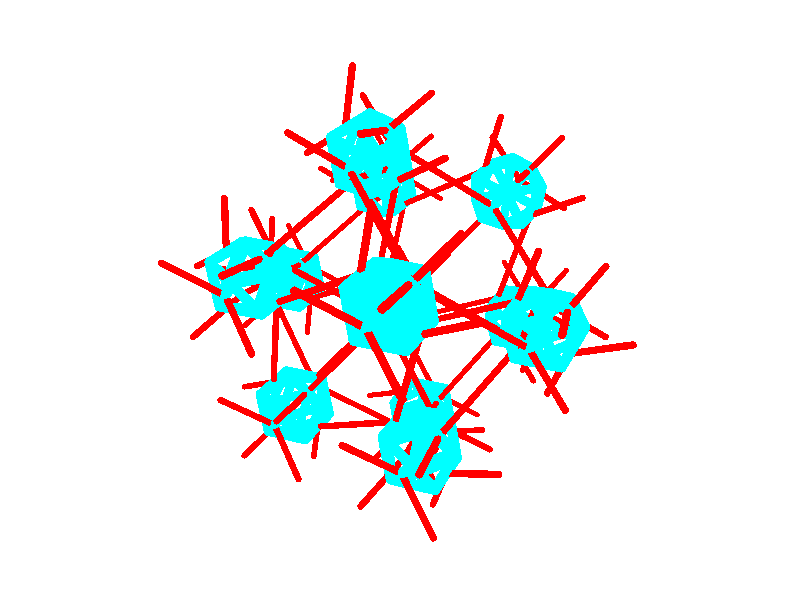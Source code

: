 
// Persistence of Vision Ray Tracer Scene Description File
// File: xyz.pov
// Vers: 3.6
// Desc: test file
// Date: Sat Sep  7 09:49:33 2019
// Auth: me
// ==== Standard POV-Ray Includes ====
#include "colors.inc"     // Standard Color definitions
// include "textures.inc"   // Standard Texture definitions
// include "functions.inc"  // internal functions usable in user defined functions

// ==== Additional Includes ====
// Don't have all of the following included at once, it'll cost memory and time
// to parse!
// --- general include files ---
// include "chars.inc"      // A complete library of character objects, by Ken Maeno
// include "skies.inc"      // Ready defined sky spheres
// include "stars.inc"      // Some star fields
// include "strings.inc"    // macros for generating and manipulating text strings

// --- textures ---
// include "finish.inc"     // Some basic finishes
// include "glass.inc"      // Glass textures/interiors
// include "golds.inc"      // Gold textures
// include "metals.inc"     // Metallic pigments, finishes, and textures
// include "stones.inc"     // Binding include-file for STONES1 and STONES2
// include "stones1.inc"    // Great stone-textures created by Mike Miller
// include "stones2.inc"    // More, done by Dan Farmer and Paul Novak
// include "woodmaps.inc"   // Basic wooden colormaps
// include "woods.inc"      // Great wooden textures created by Dan Farmer and Paul Novak

global_settings {assumed_gamma 1.0}
global_settings {ambient_light rgb<1, 1, 1> }

// perspective (default) camera
camera {
  location  <4, 0.1, 0.2>
  rotate    <45, 45, 0.0>
  look_at   <0.0, 0.0,  0.0>
  right     x*image_width/image_height
}

// create a regular point light source
light_source {
  0*x                  // light's position (translated below)
  color rgb <1,1,1>    // light's color
  translate <-20, 15, 10>
}

// create a regular point light source
light_source {
  0*x                  // light's position (translated below)
  color rgb <1,1,1>    // light's color
  translate <20, -15, -10>
}

background { color rgb <1.0, 1.0, 1.0> }
sphere { < 0.0, 0.2121320343559642, 0.1311048073346463 >, 0.03 texture { pigment { color rgb <0, 1, 1> } } no_shadow }
sphere { < 0.1311048073346463, 0.0, 0.2121320343559642 >, 0.03 texture { pigment { color rgb <0, 1, 1> } } no_shadow }
sphere { < -0.1311048073346463, 0.0, 0.2121320343559642 >, 0.03 texture { pigment { color rgb <0, 1, 1> } } no_shadow }
sphere { < 0.0, -0.2121320343559642, 0.1311048073346463 >, 0.03 texture { pigment { color rgb <0, 1, 1> } } no_shadow }
sphere { < 0.0, 0.2121320343559642, -0.1311048073346463 >, 0.03 texture { pigment { color rgb <0, 1, 1> } } no_shadow }
sphere { < 0.1311048073346463, 0.0, -0.2121320343559642 >, 0.03 texture { pigment { color rgb <0, 1, 1> } } no_shadow }
sphere { < -0.1311048073346463, 0.0, -0.2121320343559642 >, 0.03 texture { pigment { color rgb <0, 1, 1> } } no_shadow }
sphere { < 0.0, -0.2121320343559642, -0.1311048073346463 >, 0.03 texture { pigment { color rgb <0, 1, 1> } } no_shadow }
sphere { < -0.2121320343559642, 0.1311048073346463, 0.0 >, 0.03 texture { pigment { color rgb <0, 1, 1> } } no_shadow }
sphere { < -0.2121320343559642, -0.1311048073346463, 0.0 >, 0.03 texture { pigment { color rgb <0, 1, 1> } } no_shadow }
sphere { < 0.2121320343559642, -0.1311048073346463, 0.0 >, 0.03 texture { pigment { color rgb <0, 1, 1> } } no_shadow }
sphere { < 0.2121320343559642, 0.1311048073346463, 0.0 >, 0.03 texture { pigment { color rgb <0, 1, 1> } } no_shadow }
cylinder { < 0.0, -0.2121320343559642, 0.1311048073346463 >, < 0.0, -0.2121320343559642, -0.1311048073346463 >, 0.03 texture {pigment { color rgb <0, 1, 1> } } no_shadow }
cylinder { < 0.0, 0.2121320343559642, 0.1311048073346463 >, < -0.1311048073346463, 0.0, 0.2121320343559642 >, 0.03 texture {pigment { color rgb <0, 1, 1> } } no_shadow }
cylinder { < 0.0, -0.2121320343559642, -0.1311048073346463 >, < 0.2121320343559642, -0.1311048073346463, 0.0 >, 0.03 texture {pigment { color rgb <0, 1, 1> } } no_shadow }
cylinder { < 0.0, 0.2121320343559642, -0.1311048073346463 >, < -0.1311048073346463, 0.0, -0.2121320343559642 >, 0.03 texture {pigment { color rgb <0, 1, 1> } } no_shadow }
cylinder { < -0.1311048073346463, 0.0, -0.2121320343559642 >, < -0.2121320343559642, -0.1311048073346463, 0.0 >, 0.03 texture {pigment { color rgb <0, 1, 1> } } no_shadow }
cylinder { < 0.0, 0.2121320343559642, 0.1311048073346463 >, < 0.2121320343559642, 0.1311048073346463, 0.0 >, 0.03 texture {pigment { color rgb <0, 1, 1> } } no_shadow }
cylinder { < 0.0, -0.2121320343559642, 0.1311048073346463 >, < -0.2121320343559642, -0.1311048073346463, 0.0 >, 0.03 texture {pigment { color rgb <0, 1, 1> } } no_shadow }
cylinder { < 0.1311048073346463, 0.0, -0.2121320343559642 >, < 0.2121320343559642, -0.1311048073346463, 0.0 >, 0.03 texture {pigment { color rgb <0, 1, 1> } } no_shadow }
cylinder { < -0.1311048073346463, 0.0, 0.2121320343559642 >, < -0.2121320343559642, -0.1311048073346463, 0.0 >, 0.03 texture {pigment { color rgb <0, 1, 1> } } no_shadow }
cylinder { < 0.0, 0.2121320343559642, 0.1311048073346463 >, < 0.1311048073346463, 0.0, 0.2121320343559642 >, 0.03 texture {pigment { color rgb <0, 1, 1> } } no_shadow }
cylinder { < 0.1311048073346463, 0.0, -0.2121320343559642 >, < -0.1311048073346463, 0.0, -0.2121320343559642 >, 0.03 texture {pigment { color rgb <0, 1, 1> } } no_shadow }
cylinder { < 0.2121320343559642, -0.1311048073346463, 0.0 >, < 0.2121320343559642, 0.1311048073346463, 0.0 >, 0.03 texture {pigment { color rgb <0, 1, 1> } } no_shadow }
cylinder { < 0.0, -0.2121320343559642, 0.1311048073346463 >, < 0.2121320343559642, -0.1311048073346463, 0.0 >, 0.03 texture {pigment { color rgb <0, 1, 1> } } no_shadow }
cylinder { < 0.1311048073346463, 0.0, -0.2121320343559642 >, < 0.2121320343559642, 0.1311048073346463, 0.0 >, 0.03 texture {pigment { color rgb <0, 1, 1> } } no_shadow }
cylinder { < -0.1311048073346463, 0.0, 0.2121320343559642 >, < -0.2121320343559642, 0.1311048073346463, 0.0 >, 0.03 texture {pigment { color rgb <0, 1, 1> } } no_shadow }
cylinder { < 0.0, 0.2121320343559642, -0.1311048073346463 >, < -0.2121320343559642, 0.1311048073346463, 0.0 >, 0.03 texture {pigment { color rgb <0, 1, 1> } } no_shadow }
cylinder { < 0.1311048073346463, 0.0, -0.2121320343559642 >, < 0.0, -0.2121320343559642, -0.1311048073346463 >, 0.03 texture {pigment { color rgb <0, 1, 1> } } no_shadow }
cylinder { < 0.0, 0.2121320343559642, -0.1311048073346463 >, < 0.2121320343559642, 0.1311048073346463, 0.0 >, 0.03 texture {pigment { color rgb <0, 1, 1> } } no_shadow }
cylinder { < 0.1311048073346463, 0.0, 0.2121320343559642 >, < 0.0, -0.2121320343559642, 0.1311048073346463 >, 0.03 texture {pigment { color rgb <0, 1, 1> } } no_shadow }
cylinder { < 0.1311048073346463, 0.0, 0.2121320343559642 >, < 0.2121320343559642, -0.1311048073346463, 0.0 >, 0.03 texture {pigment { color rgb <0, 1, 1> } } no_shadow }
cylinder { < 0.0, 0.2121320343559642, -0.1311048073346463 >, < 0.1311048073346463, 0.0, -0.2121320343559642 >, 0.03 texture {pigment { color rgb <0, 1, 1> } } no_shadow }
cylinder { < -0.1311048073346463, 0.0, -0.2121320343559642 >, < -0.2121320343559642, 0.1311048073346463, 0.0 >, 0.03 texture {pigment { color rgb <0, 1, 1> } } no_shadow }
cylinder { < 0.0, -0.2121320343559642, -0.1311048073346463 >, < -0.2121320343559642, -0.1311048073346463, 0.0 >, 0.03 texture {pigment { color rgb <0, 1, 1> } } no_shadow }
cylinder { < 0.1311048073346463, 0.0, 0.2121320343559642 >, < 0.2121320343559642, 0.1311048073346463, 0.0 >, 0.03 texture {pigment { color rgb <0, 1, 1> } } no_shadow }
cylinder { < -0.1311048073346463, 0.0, 0.2121320343559642 >, < 0.0, -0.2121320343559642, 0.1311048073346463 >, 0.03 texture {pigment { color rgb <0, 1, 1> } } no_shadow }
cylinder { < -0.1311048073346463, 0.0, -0.2121320343559642 >, < 0.0, -0.2121320343559642, -0.1311048073346463 >, 0.03 texture {pigment { color rgb <0, 1, 1> } } no_shadow }
cylinder { < 0.1311048073346463, 0.0, 0.2121320343559642 >, < -0.1311048073346463, 0.0, 0.2121320343559642 >, 0.03 texture {pigment { color rgb <0, 1, 1> } } no_shadow }
cylinder { < 0.0, 0.2121320343559642, 0.1311048073346463 >, < -0.2121320343559642, 0.1311048073346463, 0.0 >, 0.03 texture {pigment { color rgb <0, 1, 1> } } no_shadow }
cylinder { < -0.2121320343559642, 0.1311048073346463, 0.0 >, < -0.2121320343559642, -0.1311048073346463, 0.0 >, 0.03 texture {pigment { color rgb <0, 1, 1> } } no_shadow }
cylinder { < 0.0, 0.2121320343559642, 0.1311048073346463 >, < 0.0, 0.2121320343559642, -0.1311048073346463 >, 0.03 texture {pigment { color rgb <0, 1, 1> } } no_shadow }
sphere { < 0.35355339059327373, 0.35355339059327373, 0.0 >, 0.02 texture { pigment { color rgb <1, 0, 0> } } no_shadow }
sphere { < 0.35355339059327373, 0.0, 0.35355339059327373 >, 0.02 texture { pigment { color rgb <1, 0, 0> } } no_shadow }
sphere { < 0.0, 0.35355339059327373, 0.35355339059327373 >, 0.02 texture { pigment { color rgb <1, 0, 0> } } no_shadow }
sphere { < -0.35355339059327373, -0.35355339059327373, 0.0 >, 0.02 texture { pigment { color rgb <1, 0, 0> } } no_shadow }
sphere { < -0.35355339059327373, 0.0, 0.35355339059327373 >, 0.02 texture { pigment { color rgb <1, 0, 0> } } no_shadow }
sphere { < 0.0, -0.35355339059327373, 0.35355339059327373 >, 0.02 texture { pigment { color rgb <1, 0, 0> } } no_shadow }
sphere { < -0.35355339059327373, 0.0, -0.35355339059327373 >, 0.02 texture { pigment { color rgb <1, 0, 0> } } no_shadow }
sphere { < 0.0, 0.35355339059327373, -0.35355339059327373 >, 0.02 texture { pigment { color rgb <1, 0, 0> } } no_shadow }
sphere { < -0.35355339059327373, 0.35355339059327373, 0.0 >, 0.02 texture { pigment { color rgb <1, 0, 0> } } no_shadow }
sphere { < 0.0, -0.35355339059327373, -0.35355339059327373 >, 0.02 texture { pigment { color rgb <1, 0, 0> } } no_shadow }
sphere { < 0.35355339059327373, 0.0, -0.35355339059327373 >, 0.02 texture { pigment { color rgb <1, 0, 0> } } no_shadow }
sphere { < 0.35355339059327373, -0.35355339059327373, 0.0 >, 0.02 texture { pigment { color rgb <1, 0, 0> } } no_shadow }
sphere { < 0.0, 0.2121320343559642, 0.0 >, 0.02 texture { pigment { color rgb <1, 0, 0> } } no_shadow }
sphere { < 0.0, 0.0, 0.2121320343559642 >, 0.02 texture { pigment { color rgb <1, 0, 0> } } no_shadow }
sphere { < 0.0, -0.2121320343559642, 0.0 >, 0.02 texture { pigment { color rgb <1, 0, 0> } } no_shadow }
sphere { < 0.0, 0.0, -0.2121320343559642 >, 0.02 texture { pigment { color rgb <1, 0, 0> } } no_shadow }
sphere { < -0.2121320343559642, 0.0, 0.0 >, 0.02 texture { pigment { color rgb <1, 0, 0> } } no_shadow }
sphere { < 0.2121320343559642, 0.0, 0.0 >, 0.02 texture { pigment { color rgb <1, 0, 0> } } no_shadow }
cylinder { < -0.35355339059327373, 0.0, -0.35355339059327373 >, < -0.2121320343559642, 0.0, 0.0 >, 0.02 texture {pigment { color rgb <1, 0, 0> } } no_shadow }
cylinder { < -0.35355339059327373, 0.35355339059327373, 0.0 >, < 0.0, 0.2121320343559642, 0.0 >, 0.02 texture {pigment { color rgb <1, 0, 0> } } no_shadow }
cylinder { < 0.35355339059327373, 0.0, 0.35355339059327373 >, < 0.2121320343559642, 0.0, 0.0 >, 0.02 texture {pigment { color rgb <1, 0, 0> } } no_shadow }
cylinder { < 0.35355339059327373, 0.0, -0.35355339059327373 >, < 0.2121320343559642, 0.0, 0.0 >, 0.02 texture {pigment { color rgb <1, 0, 0> } } no_shadow }
cylinder { < 0.0, -0.35355339059327373, -0.35355339059327373 >, < 0.0, 0.0, -0.2121320343559642 >, 0.02 texture {pigment { color rgb <1, 0, 0> } } no_shadow }
cylinder { < 0.0, -0.35355339059327373, 0.35355339059327373 >, < 0.0, 0.0, 0.2121320343559642 >, 0.02 texture {pigment { color rgb <1, 0, 0> } } no_shadow }
cylinder { < 0.0, 0.35355339059327373, -0.35355339059327373 >, < 0.0, 0.0, -0.2121320343559642 >, 0.02 texture {pigment { color rgb <1, 0, 0> } } no_shadow }
cylinder { < -0.35355339059327373, -0.35355339059327373, 0.0 >, < 0.0, -0.2121320343559642, 0.0 >, 0.02 texture {pigment { color rgb <1, 0, 0> } } no_shadow }
cylinder { < 0.35355339059327373, 0.35355339059327373, 0.0 >, < 0.0, 0.2121320343559642, 0.0 >, 0.02 texture {pigment { color rgb <1, 0, 0> } } no_shadow }
cylinder { < 0.35355339059327373, -0.35355339059327373, 0.0 >, < 0.0, -0.2121320343559642, 0.0 >, 0.02 texture {pigment { color rgb <1, 0, 0> } } no_shadow }
cylinder { < 0.0, 0.35355339059327373, 0.35355339059327373 >, < 0.0, 0.0, 0.2121320343559642 >, 0.02 texture {pigment { color rgb <1, 0, 0> } } no_shadow }
cylinder { < -0.35355339059327373, 0.0, 0.35355339059327373 >, < -0.2121320343559642, 0.0, 0.0 >, 0.02 texture {pigment { color rgb <1, 0, 0> } } no_shadow }
sphere { < 7.850462293418875e-17, -0.4949747468305833, -0.5760019738519011 >, 0.03 texture { pigment { color rgb <0, 1, 1> } } no_shadow }
sphere { < 0.13110480733464633, -0.7071067811865474, -0.4949747468305833 >, 0.03 texture { pigment { color rgb <0, 1, 1> } } no_shadow }
sphere { < -0.13110480733464625, -0.7071067811865475, -0.49497474683058335 >, 0.03 texture { pigment { color rgb <0, 1, 1> } } no_shadow }
sphere { < -1.570092458683775e-16, -0.9192388155425115, -0.5760019738519011 >, 0.03 texture { pigment { color rgb <0, 1, 1> } } no_shadow }
sphere { < 0.0, -0.49497474683058335, -0.8382115885211937 >, 0.03 texture { pigment { color rgb <0, 1, 1> } } no_shadow }
sphere { < 0.13110480733464625, -0.7071067811865475, -0.9192388155425115 >, 0.03 texture { pigment { color rgb <0, 1, 1> } } no_shadow }
sphere { < -0.13110480733464625, -0.7071067811865474, -0.9192388155425115 >, 0.03 texture { pigment { color rgb <0, 1, 1> } } no_shadow }
sphere { < 0.0, -0.9192388155425115, -0.8382115885211937 >, 0.03 texture { pigment { color rgb <0, 1, 1> } } no_shadow }
sphere { < -0.21213203435596428, -0.5760019738519011, -0.7071067811865475 >, 0.03 texture { pigment { color rgb <0, 1, 1> } } no_shadow }
sphere { < -0.21213203435596428, -0.8382115885211937, -0.7071067811865474 >, 0.03 texture { pigment { color rgb <0, 1, 1> } } no_shadow }
sphere { < 0.2121320343559642, -0.8382115885211937, -0.7071067811865475 >, 0.03 texture { pigment { color rgb <0, 1, 1> } } no_shadow }
sphere { < 0.2121320343559642, -0.5760019738519011, -0.7071067811865474 >, 0.03 texture { pigment { color rgb <0, 1, 1> } } no_shadow }
cylinder { < -1.570092458683775e-16, -0.9192388155425115, -0.5760019738519011 >, < 0.0, -0.9192388155425115, -0.8382115885211937 >, 0.03 texture {pigment { color rgb <0, 1, 1> } } no_shadow }
cylinder { < 7.850462293418875e-17, -0.4949747468305833, -0.5760019738519011 >, < -0.13110480733464625, -0.7071067811865475, -0.49497474683058335 >, 0.03 texture {pigment { color rgb <0, 1, 1> } } no_shadow }
cylinder { < 0.0, -0.9192388155425115, -0.8382115885211937 >, < 0.2121320343559642, -0.8382115885211937, -0.7071067811865475 >, 0.03 texture {pigment { color rgb <0, 1, 1> } } no_shadow }
cylinder { < 0.0, -0.49497474683058335, -0.8382115885211937 >, < -0.13110480733464625, -0.7071067811865474, -0.9192388155425115 >, 0.03 texture {pigment { color rgb <0, 1, 1> } } no_shadow }
cylinder { < -0.13110480733464625, -0.7071067811865474, -0.9192388155425115 >, < -0.21213203435596428, -0.8382115885211937, -0.7071067811865474 >, 0.03 texture {pigment { color rgb <0, 1, 1> } } no_shadow }
cylinder { < 7.850462293418875e-17, -0.4949747468305833, -0.5760019738519011 >, < 0.2121320343559642, -0.5760019738519011, -0.7071067811865474 >, 0.03 texture {pigment { color rgb <0, 1, 1> } } no_shadow }
cylinder { < -1.570092458683775e-16, -0.9192388155425115, -0.5760019738519011 >, < -0.21213203435596428, -0.8382115885211937, -0.7071067811865474 >, 0.03 texture {pigment { color rgb <0, 1, 1> } } no_shadow }
cylinder { < 0.13110480733464625, -0.7071067811865475, -0.9192388155425115 >, < 0.2121320343559642, -0.8382115885211937, -0.7071067811865475 >, 0.03 texture {pigment { color rgb <0, 1, 1> } } no_shadow }
cylinder { < -0.13110480733464625, -0.7071067811865475, -0.49497474683058335 >, < -0.21213203435596428, -0.8382115885211937, -0.7071067811865474 >, 0.03 texture {pigment { color rgb <0, 1, 1> } } no_shadow }
cylinder { < 7.850462293418875e-17, -0.4949747468305833, -0.5760019738519011 >, < 0.13110480733464633, -0.7071067811865474, -0.4949747468305833 >, 0.03 texture {pigment { color rgb <0, 1, 1> } } no_shadow }
cylinder { < 0.13110480733464625, -0.7071067811865475, -0.9192388155425115 >, < -0.13110480733464625, -0.7071067811865474, -0.9192388155425115 >, 0.03 texture {pigment { color rgb <0, 1, 1> } } no_shadow }
cylinder { < 0.2121320343559642, -0.8382115885211937, -0.7071067811865475 >, < 0.2121320343559642, -0.5760019738519011, -0.7071067811865474 >, 0.03 texture {pigment { color rgb <0, 1, 1> } } no_shadow }
cylinder { < -1.570092458683775e-16, -0.9192388155425115, -0.5760019738519011 >, < 0.2121320343559642, -0.8382115885211937, -0.7071067811865475 >, 0.03 texture {pigment { color rgb <0, 1, 1> } } no_shadow }
cylinder { < 0.13110480733464625, -0.7071067811865475, -0.9192388155425115 >, < 0.2121320343559642, -0.5760019738519011, -0.7071067811865474 >, 0.03 texture {pigment { color rgb <0, 1, 1> } } no_shadow }
cylinder { < -0.13110480733464625, -0.7071067811865475, -0.49497474683058335 >, < -0.21213203435596428, -0.5760019738519011, -0.7071067811865475 >, 0.03 texture {pigment { color rgb <0, 1, 1> } } no_shadow }
cylinder { < 0.0, -0.49497474683058335, -0.8382115885211937 >, < -0.21213203435596428, -0.5760019738519011, -0.7071067811865475 >, 0.03 texture {pigment { color rgb <0, 1, 1> } } no_shadow }
cylinder { < 0.13110480733464625, -0.7071067811865475, -0.9192388155425115 >, < 0.0, -0.9192388155425115, -0.8382115885211937 >, 0.03 texture {pigment { color rgb <0, 1, 1> } } no_shadow }
cylinder { < 0.0, -0.49497474683058335, -0.8382115885211937 >, < 0.2121320343559642, -0.5760019738519011, -0.7071067811865474 >, 0.03 texture {pigment { color rgb <0, 1, 1> } } no_shadow }
cylinder { < 0.13110480733464633, -0.7071067811865474, -0.4949747468305833 >, < -1.570092458683775e-16, -0.9192388155425115, -0.5760019738519011 >, 0.03 texture {pigment { color rgb <0, 1, 1> } } no_shadow }
cylinder { < 0.13110480733464633, -0.7071067811865474, -0.4949747468305833 >, < 0.2121320343559642, -0.8382115885211937, -0.7071067811865475 >, 0.03 texture {pigment { color rgb <0, 1, 1> } } no_shadow }
cylinder { < 0.0, -0.49497474683058335, -0.8382115885211937 >, < 0.13110480733464625, -0.7071067811865475, -0.9192388155425115 >, 0.03 texture {pigment { color rgb <0, 1, 1> } } no_shadow }
cylinder { < -0.13110480733464625, -0.7071067811865474, -0.9192388155425115 >, < -0.21213203435596428, -0.5760019738519011, -0.7071067811865475 >, 0.03 texture {pigment { color rgb <0, 1, 1> } } no_shadow }
cylinder { < 0.0, -0.9192388155425115, -0.8382115885211937 >, < -0.21213203435596428, -0.8382115885211937, -0.7071067811865474 >, 0.03 texture {pigment { color rgb <0, 1, 1> } } no_shadow }
cylinder { < 0.13110480733464633, -0.7071067811865474, -0.4949747468305833 >, < 0.2121320343559642, -0.5760019738519011, -0.7071067811865474 >, 0.03 texture {pigment { color rgb <0, 1, 1> } } no_shadow }
cylinder { < -0.13110480733464625, -0.7071067811865475, -0.49497474683058335 >, < -1.570092458683775e-16, -0.9192388155425115, -0.5760019738519011 >, 0.03 texture {pigment { color rgb <0, 1, 1> } } no_shadow }
cylinder { < -0.13110480733464625, -0.7071067811865474, -0.9192388155425115 >, < 0.0, -0.9192388155425115, -0.8382115885211937 >, 0.03 texture {pigment { color rgb <0, 1, 1> } } no_shadow }
cylinder { < 0.13110480733464633, -0.7071067811865474, -0.4949747468305833 >, < -0.13110480733464625, -0.7071067811865475, -0.49497474683058335 >, 0.03 texture {pigment { color rgb <0, 1, 1> } } no_shadow }
cylinder { < 7.850462293418875e-17, -0.4949747468305833, -0.5760019738519011 >, < -0.21213203435596428, -0.5760019738519011, -0.7071067811865475 >, 0.03 texture {pigment { color rgb <0, 1, 1> } } no_shadow }
cylinder { < -0.21213203435596428, -0.5760019738519011, -0.7071067811865475 >, < -0.21213203435596428, -0.8382115885211937, -0.7071067811865474 >, 0.03 texture {pigment { color rgb <0, 1, 1> } } no_shadow }
cylinder { < 7.850462293418875e-17, -0.4949747468305833, -0.5760019738519011 >, < 0.0, -0.49497474683058335, -0.8382115885211937 >, 0.03 texture {pigment { color rgb <0, 1, 1> } } no_shadow }
sphere { < 0.7071067811865475, 0.21213203435596428, -0.5760019738519011 >, 0.03 texture { pigment { color rgb <0, 1, 1> } } no_shadow }
sphere { < 0.8382115885211937, 0.0, -0.49497474683058335 >, 0.03 texture { pigment { color rgb <0, 1, 1> } } no_shadow }
sphere { < 0.5760019738519011, -7.850462293418875e-17, -0.4949747468305833 >, 0.03 texture { pigment { color rgb <0, 1, 1> } } no_shadow }
sphere { < 0.7071067811865474, -0.2121320343559642, -0.5760019738519011 >, 0.03 texture { pigment { color rgb <0, 1, 1> } } no_shadow }
sphere { < 0.7071067811865474, 0.21213203435596428, -0.8382115885211937 >, 0.03 texture { pigment { color rgb <0, 1, 1> } } no_shadow }
sphere { < 0.8382115885211937, 0.0, -0.9192388155425115 >, 0.03 texture { pigment { color rgb <0, 1, 1> } } no_shadow }
sphere { < 0.5760019738519011, 1.570092458683775e-16, -0.9192388155425115 >, 0.03 texture { pigment { color rgb <0, 1, 1> } } no_shadow }
sphere { < 0.7071067811865475, -0.2121320343559642, -0.8382115885211937 >, 0.03 texture { pigment { color rgb <0, 1, 1> } } no_shadow }
sphere { < 0.49497474683058335, 0.13110480733464625, -0.7071067811865475 >, 0.03 texture { pigment { color rgb <0, 1, 1> } } no_shadow }
sphere { < 0.4949747468305833, -0.13110480733464633, -0.7071067811865474 >, 0.03 texture { pigment { color rgb <0, 1, 1> } } no_shadow }
sphere { < 0.9192388155425115, -0.13110480733464625, -0.7071067811865475 >, 0.03 texture { pigment { color rgb <0, 1, 1> } } no_shadow }
sphere { < 0.9192388155425115, 0.13110480733464625, -0.7071067811865474 >, 0.03 texture { pigment { color rgb <0, 1, 1> } } no_shadow }
cylinder { < 0.7071067811865474, -0.2121320343559642, -0.5760019738519011 >, < 0.7071067811865475, -0.2121320343559642, -0.8382115885211937 >, 0.03 texture {pigment { color rgb <0, 1, 1> } } no_shadow }
cylinder { < 0.7071067811865475, 0.21213203435596428, -0.5760019738519011 >, < 0.5760019738519011, -7.850462293418875e-17, -0.4949747468305833 >, 0.03 texture {pigment { color rgb <0, 1, 1> } } no_shadow }
cylinder { < 0.7071067811865475, -0.2121320343559642, -0.8382115885211937 >, < 0.9192388155425115, -0.13110480733464625, -0.7071067811865475 >, 0.03 texture {pigment { color rgb <0, 1, 1> } } no_shadow }
cylinder { < 0.7071067811865474, 0.21213203435596428, -0.8382115885211937 >, < 0.5760019738519011, 1.570092458683775e-16, -0.9192388155425115 >, 0.03 texture {pigment { color rgb <0, 1, 1> } } no_shadow }
cylinder { < 0.5760019738519011, 1.570092458683775e-16, -0.9192388155425115 >, < 0.4949747468305833, -0.13110480733464633, -0.7071067811865474 >, 0.03 texture {pigment { color rgb <0, 1, 1> } } no_shadow }
cylinder { < 0.7071067811865475, 0.21213203435596428, -0.5760019738519011 >, < 0.9192388155425115, 0.13110480733464625, -0.7071067811865474 >, 0.03 texture {pigment { color rgb <0, 1, 1> } } no_shadow }
cylinder { < 0.7071067811865474, -0.2121320343559642, -0.5760019738519011 >, < 0.4949747468305833, -0.13110480733464633, -0.7071067811865474 >, 0.03 texture {pigment { color rgb <0, 1, 1> } } no_shadow }
cylinder { < 0.8382115885211937, 0.0, -0.9192388155425115 >, < 0.9192388155425115, -0.13110480733464625, -0.7071067811865475 >, 0.03 texture {pigment { color rgb <0, 1, 1> } } no_shadow }
cylinder { < 0.5760019738519011, -7.850462293418875e-17, -0.4949747468305833 >, < 0.4949747468305833, -0.13110480733464633, -0.7071067811865474 >, 0.03 texture {pigment { color rgb <0, 1, 1> } } no_shadow }
cylinder { < 0.7071067811865475, 0.21213203435596428, -0.5760019738519011 >, < 0.8382115885211937, 0.0, -0.49497474683058335 >, 0.03 texture {pigment { color rgb <0, 1, 1> } } no_shadow }
cylinder { < 0.8382115885211937, 0.0, -0.9192388155425115 >, < 0.5760019738519011, 1.570092458683775e-16, -0.9192388155425115 >, 0.03 texture {pigment { color rgb <0, 1, 1> } } no_shadow }
cylinder { < 0.9192388155425115, -0.13110480733464625, -0.7071067811865475 >, < 0.9192388155425115, 0.13110480733464625, -0.7071067811865474 >, 0.03 texture {pigment { color rgb <0, 1, 1> } } no_shadow }
cylinder { < 0.7071067811865474, -0.2121320343559642, -0.5760019738519011 >, < 0.9192388155425115, -0.13110480733464625, -0.7071067811865475 >, 0.03 texture {pigment { color rgb <0, 1, 1> } } no_shadow }
cylinder { < 0.8382115885211937, 0.0, -0.9192388155425115 >, < 0.9192388155425115, 0.13110480733464625, -0.7071067811865474 >, 0.03 texture {pigment { color rgb <0, 1, 1> } } no_shadow }
cylinder { < 0.5760019738519011, -7.850462293418875e-17, -0.4949747468305833 >, < 0.49497474683058335, 0.13110480733464625, -0.7071067811865475 >, 0.03 texture {pigment { color rgb <0, 1, 1> } } no_shadow }
cylinder { < 0.7071067811865474, 0.21213203435596428, -0.8382115885211937 >, < 0.49497474683058335, 0.13110480733464625, -0.7071067811865475 >, 0.03 texture {pigment { color rgb <0, 1, 1> } } no_shadow }
cylinder { < 0.8382115885211937, 0.0, -0.9192388155425115 >, < 0.7071067811865475, -0.2121320343559642, -0.8382115885211937 >, 0.03 texture {pigment { color rgb <0, 1, 1> } } no_shadow }
cylinder { < 0.7071067811865474, 0.21213203435596428, -0.8382115885211937 >, < 0.9192388155425115, 0.13110480733464625, -0.7071067811865474 >, 0.03 texture {pigment { color rgb <0, 1, 1> } } no_shadow }
cylinder { < 0.8382115885211937, 0.0, -0.49497474683058335 >, < 0.7071067811865474, -0.2121320343559642, -0.5760019738519011 >, 0.03 texture {pigment { color rgb <0, 1, 1> } } no_shadow }
cylinder { < 0.8382115885211937, 0.0, -0.49497474683058335 >, < 0.9192388155425115, -0.13110480733464625, -0.7071067811865475 >, 0.03 texture {pigment { color rgb <0, 1, 1> } } no_shadow }
cylinder { < 0.7071067811865474, 0.21213203435596428, -0.8382115885211937 >, < 0.8382115885211937, 0.0, -0.9192388155425115 >, 0.03 texture {pigment { color rgb <0, 1, 1> } } no_shadow }
cylinder { < 0.5760019738519011, 1.570092458683775e-16, -0.9192388155425115 >, < 0.49497474683058335, 0.13110480733464625, -0.7071067811865475 >, 0.03 texture {pigment { color rgb <0, 1, 1> } } no_shadow }
cylinder { < 0.7071067811865475, -0.2121320343559642, -0.8382115885211937 >, < 0.4949747468305833, -0.13110480733464633, -0.7071067811865474 >, 0.03 texture {pigment { color rgb <0, 1, 1> } } no_shadow }
cylinder { < 0.8382115885211937, 0.0, -0.49497474683058335 >, < 0.9192388155425115, 0.13110480733464625, -0.7071067811865474 >, 0.03 texture {pigment { color rgb <0, 1, 1> } } no_shadow }
cylinder { < 0.5760019738519011, -7.850462293418875e-17, -0.4949747468305833 >, < 0.7071067811865474, -0.2121320343559642, -0.5760019738519011 >, 0.03 texture {pigment { color rgb <0, 1, 1> } } no_shadow }
cylinder { < 0.5760019738519011, 1.570092458683775e-16, -0.9192388155425115 >, < 0.7071067811865475, -0.2121320343559642, -0.8382115885211937 >, 0.03 texture {pigment { color rgb <0, 1, 1> } } no_shadow }
cylinder { < 0.8382115885211937, 0.0, -0.49497474683058335 >, < 0.5760019738519011, -7.850462293418875e-17, -0.4949747468305833 >, 0.03 texture {pigment { color rgb <0, 1, 1> } } no_shadow }
cylinder { < 0.7071067811865475, 0.21213203435596428, -0.5760019738519011 >, < 0.49497474683058335, 0.13110480733464625, -0.7071067811865475 >, 0.03 texture {pigment { color rgb <0, 1, 1> } } no_shadow }
cylinder { < 0.49497474683058335, 0.13110480733464625, -0.7071067811865475 >, < 0.4949747468305833, -0.13110480733464633, -0.7071067811865474 >, 0.03 texture {pigment { color rgb <0, 1, 1> } } no_shadow }
cylinder { < 0.7071067811865475, 0.21213203435596428, -0.5760019738519011 >, < 0.7071067811865474, 0.21213203435596428, -0.8382115885211937 >, 0.03 texture {pigment { color rgb <0, 1, 1> } } no_shadow }
sphere { < 0.7071067811865475, 0.9192388155425115, 0.13110480733464625 >, 0.03 texture { pigment { color rgb <0, 1, 1> } } no_shadow }
sphere { < 0.8382115885211937, 0.7071067811865475, 0.21213203435596414 >, 0.03 texture { pigment { color rgb <0, 1, 1> } } no_shadow }
sphere { < 0.5760019738519011, 0.7071067811865474, 0.2121320343559642 >, 0.03 texture { pigment { color rgb <0, 1, 1> } } no_shadow }
sphere { < 0.7071067811865474, 0.4949747468305833, 0.13110480733464633 >, 0.03 texture { pigment { color rgb <0, 1, 1> } } no_shadow }
sphere { < 0.7071067811865474, 0.9192388155425117, -0.13110480733464633 >, 0.03 texture { pigment { color rgb <0, 1, 1> } } no_shadow }
sphere { < 0.8382115885211937, 0.7071067811865474, -0.2121320343559642 >, 0.03 texture { pigment { color rgb <0, 1, 1> } } no_shadow }
sphere { < 0.5760019738519011, 0.7071067811865476, -0.2121320343559642 >, 0.03 texture { pigment { color rgb <0, 1, 1> } } no_shadow }
sphere { < 0.7071067811865475, 0.49497474683058335, -0.13110480733464622 >, 0.03 texture { pigment { color rgb <0, 1, 1> } } no_shadow }
sphere { < 0.49497474683058335, 0.8382115885211937, 3.925231146709437e-17 >, 0.03 texture { pigment { color rgb <0, 1, 1> } } no_shadow }
sphere { < 0.4949747468305833, 0.5760019738519011, 7.850462293418875e-17 >, 0.03 texture { pigment { color rgb <0, 1, 1> } } no_shadow }
sphere { < 0.9192388155425115, 0.5760019738519011, -7.850462293418875e-17 >, 0.03 texture { pigment { color rgb <0, 1, 1> } } no_shadow }
sphere { < 0.9192388155425115, 0.8382115885211937, 0.0 >, 0.03 texture { pigment { color rgb <0, 1, 1> } } no_shadow }
cylinder { < 0.7071067811865474, 0.4949747468305833, 0.13110480733464633 >, < 0.7071067811865475, 0.49497474683058335, -0.13110480733464622 >, 0.03 texture {pigment { color rgb <0, 1, 1> } } no_shadow }
cylinder { < 0.7071067811865475, 0.9192388155425115, 0.13110480733464625 >, < 0.5760019738519011, 0.7071067811865474, 0.2121320343559642 >, 0.03 texture {pigment { color rgb <0, 1, 1> } } no_shadow }
cylinder { < 0.7071067811865475, 0.49497474683058335, -0.13110480733464622 >, < 0.9192388155425115, 0.5760019738519011, -7.850462293418875e-17 >, 0.03 texture {pigment { color rgb <0, 1, 1> } } no_shadow }
cylinder { < 0.7071067811865474, 0.9192388155425117, -0.13110480733464633 >, < 0.5760019738519011, 0.7071067811865476, -0.2121320343559642 >, 0.03 texture {pigment { color rgb <0, 1, 1> } } no_shadow }
cylinder { < 0.5760019738519011, 0.7071067811865476, -0.2121320343559642 >, < 0.4949747468305833, 0.5760019738519011, 7.850462293418875e-17 >, 0.03 texture {pigment { color rgb <0, 1, 1> } } no_shadow }
cylinder { < 0.7071067811865475, 0.9192388155425115, 0.13110480733464625 >, < 0.9192388155425115, 0.8382115885211937, 0.0 >, 0.03 texture {pigment { color rgb <0, 1, 1> } } no_shadow }
cylinder { < 0.7071067811865474, 0.4949747468305833, 0.13110480733464633 >, < 0.4949747468305833, 0.5760019738519011, 7.850462293418875e-17 >, 0.03 texture {pigment { color rgb <0, 1, 1> } } no_shadow }
cylinder { < 0.8382115885211937, 0.7071067811865474, -0.2121320343559642 >, < 0.9192388155425115, 0.5760019738519011, -7.850462293418875e-17 >, 0.03 texture {pigment { color rgb <0, 1, 1> } } no_shadow }
cylinder { < 0.5760019738519011, 0.7071067811865474, 0.2121320343559642 >, < 0.4949747468305833, 0.5760019738519011, 7.850462293418875e-17 >, 0.03 texture {pigment { color rgb <0, 1, 1> } } no_shadow }
cylinder { < 0.7071067811865475, 0.9192388155425115, 0.13110480733464625 >, < 0.8382115885211937, 0.7071067811865475, 0.21213203435596414 >, 0.03 texture {pigment { color rgb <0, 1, 1> } } no_shadow }
cylinder { < 0.8382115885211937, 0.7071067811865474, -0.2121320343559642 >, < 0.5760019738519011, 0.7071067811865476, -0.2121320343559642 >, 0.03 texture {pigment { color rgb <0, 1, 1> } } no_shadow }
cylinder { < 0.9192388155425115, 0.5760019738519011, -7.850462293418875e-17 >, < 0.9192388155425115, 0.8382115885211937, 0.0 >, 0.03 texture {pigment { color rgb <0, 1, 1> } } no_shadow }
cylinder { < 0.7071067811865474, 0.4949747468305833, 0.13110480733464633 >, < 0.9192388155425115, 0.5760019738519011, -7.850462293418875e-17 >, 0.03 texture {pigment { color rgb <0, 1, 1> } } no_shadow }
cylinder { < 0.8382115885211937, 0.7071067811865474, -0.2121320343559642 >, < 0.9192388155425115, 0.8382115885211937, 0.0 >, 0.03 texture {pigment { color rgb <0, 1, 1> } } no_shadow }
cylinder { < 0.5760019738519011, 0.7071067811865474, 0.2121320343559642 >, < 0.49497474683058335, 0.8382115885211937, 3.925231146709437e-17 >, 0.03 texture {pigment { color rgb <0, 1, 1> } } no_shadow }
cylinder { < 0.7071067811865474, 0.9192388155425117, -0.13110480733464633 >, < 0.49497474683058335, 0.8382115885211937, 3.925231146709437e-17 >, 0.03 texture {pigment { color rgb <0, 1, 1> } } no_shadow }
cylinder { < 0.8382115885211937, 0.7071067811865474, -0.2121320343559642 >, < 0.7071067811865475, 0.49497474683058335, -0.13110480733464622 >, 0.03 texture {pigment { color rgb <0, 1, 1> } } no_shadow }
cylinder { < 0.7071067811865474, 0.9192388155425117, -0.13110480733464633 >, < 0.9192388155425115, 0.8382115885211937, 0.0 >, 0.03 texture {pigment { color rgb <0, 1, 1> } } no_shadow }
cylinder { < 0.8382115885211937, 0.7071067811865475, 0.21213203435596414 >, < 0.7071067811865474, 0.4949747468305833, 0.13110480733464633 >, 0.03 texture {pigment { color rgb <0, 1, 1> } } no_shadow }
cylinder { < 0.8382115885211937, 0.7071067811865475, 0.21213203435596414 >, < 0.9192388155425115, 0.5760019738519011, -7.850462293418875e-17 >, 0.03 texture {pigment { color rgb <0, 1, 1> } } no_shadow }
cylinder { < 0.7071067811865474, 0.9192388155425117, -0.13110480733464633 >, < 0.8382115885211937, 0.7071067811865474, -0.2121320343559642 >, 0.03 texture {pigment { color rgb <0, 1, 1> } } no_shadow }
cylinder { < 0.5760019738519011, 0.7071067811865476, -0.2121320343559642 >, < 0.49497474683058335, 0.8382115885211937, 3.925231146709437e-17 >, 0.03 texture {pigment { color rgb <0, 1, 1> } } no_shadow }
cylinder { < 0.7071067811865475, 0.49497474683058335, -0.13110480733464622 >, < 0.4949747468305833, 0.5760019738519011, 7.850462293418875e-17 >, 0.03 texture {pigment { color rgb <0, 1, 1> } } no_shadow }
cylinder { < 0.8382115885211937, 0.7071067811865475, 0.21213203435596414 >, < 0.9192388155425115, 0.8382115885211937, 0.0 >, 0.03 texture {pigment { color rgb <0, 1, 1> } } no_shadow }
cylinder { < 0.5760019738519011, 0.7071067811865474, 0.2121320343559642 >, < 0.7071067811865474, 0.4949747468305833, 0.13110480733464633 >, 0.03 texture {pigment { color rgb <0, 1, 1> } } no_shadow }
cylinder { < 0.5760019738519011, 0.7071067811865476, -0.2121320343559642 >, < 0.7071067811865475, 0.49497474683058335, -0.13110480733464622 >, 0.03 texture {pigment { color rgb <0, 1, 1> } } no_shadow }
cylinder { < 0.8382115885211937, 0.7071067811865475, 0.21213203435596414 >, < 0.5760019738519011, 0.7071067811865474, 0.2121320343559642 >, 0.03 texture {pigment { color rgb <0, 1, 1> } } no_shadow }
cylinder { < 0.7071067811865475, 0.9192388155425115, 0.13110480733464625 >, < 0.49497474683058335, 0.8382115885211937, 3.925231146709437e-17 >, 0.03 texture {pigment { color rgb <0, 1, 1> } } no_shadow }
cylinder { < 0.49497474683058335, 0.8382115885211937, 3.925231146709437e-17 >, < 0.4949747468305833, 0.5760019738519011, 7.850462293418875e-17 >, 0.03 texture {pigment { color rgb <0, 1, 1> } } no_shadow }
cylinder { < 0.7071067811865475, 0.9192388155425115, 0.13110480733464625 >, < 0.7071067811865474, 0.9192388155425117, -0.13110480733464633 >, 0.03 texture {pigment { color rgb <0, 1, 1> } } no_shadow }
sphere { < -0.7071067811865474, -0.4949747468305833, 0.13110480733464633 >, 0.03 texture { pigment { color rgb <0, 1, 1> } } no_shadow }
sphere { < -0.5760019738519011, -0.7071067811865474, 0.2121320343559642 >, 0.03 texture { pigment { color rgb <0, 1, 1> } } no_shadow }
sphere { < -0.8382115885211937, -0.7071067811865475, 0.21213203435596414 >, 0.03 texture { pigment { color rgb <0, 1, 1> } } no_shadow }
sphere { < -0.7071067811865475, -0.9192388155425115, 0.13110480733464625 >, 0.03 texture { pigment { color rgb <0, 1, 1> } } no_shadow }
sphere { < -0.7071067811865475, -0.49497474683058335, -0.13110480733464622 >, 0.03 texture { pigment { color rgb <0, 1, 1> } } no_shadow }
sphere { < -0.5760019738519011, -0.7071067811865475, -0.2121320343559642 >, 0.03 texture { pigment { color rgb <0, 1, 1> } } no_shadow }
sphere { < -0.8382115885211937, -0.7071067811865474, -0.2121320343559642 >, 0.03 texture { pigment { color rgb <0, 1, 1> } } no_shadow }
sphere { < -0.7071067811865474, -0.9192388155425115, -0.13110480733464633 >, 0.03 texture { pigment { color rgb <0, 1, 1> } } no_shadow }
sphere { < -0.9192388155425117, -0.5760019738519011, -7.850462293418875e-17 >, 0.03 texture { pigment { color rgb <0, 1, 1> } } no_shadow }
sphere { < -0.9192388155425115, -0.8382115885211937, 0.0 >, 0.03 texture { pigment { color rgb <0, 1, 1> } } no_shadow }
sphere { < -0.49497474683058335, -0.8382115885211937, 0.0 >, 0.03 texture { pigment { color rgb <0, 1, 1> } } no_shadow }
sphere { < -0.4949747468305833, -0.5760019738519011, 7.850462293418875e-17 >, 0.03 texture { pigment { color rgb <0, 1, 1> } } no_shadow }
cylinder { < -0.7071067811865475, -0.9192388155425115, 0.13110480733464625 >, < -0.7071067811865474, -0.9192388155425115, -0.13110480733464633 >, 0.03 texture {pigment { color rgb <0, 1, 1> } } no_shadow }
cylinder { < -0.7071067811865474, -0.4949747468305833, 0.13110480733464633 >, < -0.8382115885211937, -0.7071067811865475, 0.21213203435596414 >, 0.03 texture {pigment { color rgb <0, 1, 1> } } no_shadow }
cylinder { < -0.7071067811865474, -0.9192388155425115, -0.13110480733464633 >, < -0.49497474683058335, -0.8382115885211937, 0.0 >, 0.03 texture {pigment { color rgb <0, 1, 1> } } no_shadow }
cylinder { < -0.7071067811865475, -0.49497474683058335, -0.13110480733464622 >, < -0.8382115885211937, -0.7071067811865474, -0.2121320343559642 >, 0.03 texture {pigment { color rgb <0, 1, 1> } } no_shadow }
cylinder { < -0.8382115885211937, -0.7071067811865474, -0.2121320343559642 >, < -0.9192388155425115, -0.8382115885211937, 0.0 >, 0.03 texture {pigment { color rgb <0, 1, 1> } } no_shadow }
cylinder { < -0.7071067811865474, -0.4949747468305833, 0.13110480733464633 >, < -0.4949747468305833, -0.5760019738519011, 7.850462293418875e-17 >, 0.03 texture {pigment { color rgb <0, 1, 1> } } no_shadow }
cylinder { < -0.7071067811865475, -0.9192388155425115, 0.13110480733464625 >, < -0.9192388155425115, -0.8382115885211937, 0.0 >, 0.03 texture {pigment { color rgb <0, 1, 1> } } no_shadow }
cylinder { < -0.5760019738519011, -0.7071067811865475, -0.2121320343559642 >, < -0.49497474683058335, -0.8382115885211937, 0.0 >, 0.03 texture {pigment { color rgb <0, 1, 1> } } no_shadow }
cylinder { < -0.8382115885211937, -0.7071067811865475, 0.21213203435596414 >, < -0.9192388155425115, -0.8382115885211937, 0.0 >, 0.03 texture {pigment { color rgb <0, 1, 1> } } no_shadow }
cylinder { < -0.7071067811865474, -0.4949747468305833, 0.13110480733464633 >, < -0.5760019738519011, -0.7071067811865474, 0.2121320343559642 >, 0.03 texture {pigment { color rgb <0, 1, 1> } } no_shadow }
cylinder { < -0.5760019738519011, -0.7071067811865475, -0.2121320343559642 >, < -0.8382115885211937, -0.7071067811865474, -0.2121320343559642 >, 0.03 texture {pigment { color rgb <0, 1, 1> } } no_shadow }
cylinder { < -0.49497474683058335, -0.8382115885211937, 0.0 >, < -0.4949747468305833, -0.5760019738519011, 7.850462293418875e-17 >, 0.03 texture {pigment { color rgb <0, 1, 1> } } no_shadow }
cylinder { < -0.7071067811865475, -0.9192388155425115, 0.13110480733464625 >, < -0.49497474683058335, -0.8382115885211937, 0.0 >, 0.03 texture {pigment { color rgb <0, 1, 1> } } no_shadow }
cylinder { < -0.5760019738519011, -0.7071067811865475, -0.2121320343559642 >, < -0.4949747468305833, -0.5760019738519011, 7.850462293418875e-17 >, 0.03 texture {pigment { color rgb <0, 1, 1> } } no_shadow }
cylinder { < -0.8382115885211937, -0.7071067811865475, 0.21213203435596414 >, < -0.9192388155425117, -0.5760019738519011, -7.850462293418875e-17 >, 0.03 texture {pigment { color rgb <0, 1, 1> } } no_shadow }
cylinder { < -0.7071067811865475, -0.49497474683058335, -0.13110480733464622 >, < -0.9192388155425117, -0.5760019738519011, -7.850462293418875e-17 >, 0.03 texture {pigment { color rgb <0, 1, 1> } } no_shadow }
cylinder { < -0.5760019738519011, -0.7071067811865475, -0.2121320343559642 >, < -0.7071067811865474, -0.9192388155425115, -0.13110480733464633 >, 0.03 texture {pigment { color rgb <0, 1, 1> } } no_shadow }
cylinder { < -0.7071067811865475, -0.49497474683058335, -0.13110480733464622 >, < -0.4949747468305833, -0.5760019738519011, 7.850462293418875e-17 >, 0.03 texture {pigment { color rgb <0, 1, 1> } } no_shadow }
cylinder { < -0.5760019738519011, -0.7071067811865474, 0.2121320343559642 >, < -0.7071067811865475, -0.9192388155425115, 0.13110480733464625 >, 0.03 texture {pigment { color rgb <0, 1, 1> } } no_shadow }
cylinder { < -0.5760019738519011, -0.7071067811865474, 0.2121320343559642 >, < -0.49497474683058335, -0.8382115885211937, 0.0 >, 0.03 texture {pigment { color rgb <0, 1, 1> } } no_shadow }
cylinder { < -0.7071067811865475, -0.49497474683058335, -0.13110480733464622 >, < -0.5760019738519011, -0.7071067811865475, -0.2121320343559642 >, 0.03 texture {pigment { color rgb <0, 1, 1> } } no_shadow }
cylinder { < -0.8382115885211937, -0.7071067811865474, -0.2121320343559642 >, < -0.9192388155425117, -0.5760019738519011, -7.850462293418875e-17 >, 0.03 texture {pigment { color rgb <0, 1, 1> } } no_shadow }
cylinder { < -0.7071067811865474, -0.9192388155425115, -0.13110480733464633 >, < -0.9192388155425115, -0.8382115885211937, 0.0 >, 0.03 texture {pigment { color rgb <0, 1, 1> } } no_shadow }
cylinder { < -0.5760019738519011, -0.7071067811865474, 0.2121320343559642 >, < -0.4949747468305833, -0.5760019738519011, 7.850462293418875e-17 >, 0.03 texture {pigment { color rgb <0, 1, 1> } } no_shadow }
cylinder { < -0.8382115885211937, -0.7071067811865475, 0.21213203435596414 >, < -0.7071067811865475, -0.9192388155425115, 0.13110480733464625 >, 0.03 texture {pigment { color rgb <0, 1, 1> } } no_shadow }
cylinder { < -0.8382115885211937, -0.7071067811865474, -0.2121320343559642 >, < -0.7071067811865474, -0.9192388155425115, -0.13110480733464633 >, 0.03 texture {pigment { color rgb <0, 1, 1> } } no_shadow }
cylinder { < -0.5760019738519011, -0.7071067811865474, 0.2121320343559642 >, < -0.8382115885211937, -0.7071067811865475, 0.21213203435596414 >, 0.03 texture {pigment { color rgb <0, 1, 1> } } no_shadow }
cylinder { < -0.7071067811865474, -0.4949747468305833, 0.13110480733464633 >, < -0.9192388155425117, -0.5760019738519011, -7.850462293418875e-17 >, 0.03 texture {pigment { color rgb <0, 1, 1> } } no_shadow }
cylinder { < -0.9192388155425117, -0.5760019738519011, -7.850462293418875e-17 >, < -0.9192388155425115, -0.8382115885211937, 0.0 >, 0.03 texture {pigment { color rgb <0, 1, 1> } } no_shadow }
cylinder { < -0.7071067811865474, -0.4949747468305833, 0.13110480733464633 >, < -0.7071067811865475, -0.49497474683058335, -0.13110480733464622 >, 0.03 texture {pigment { color rgb <0, 1, 1> } } no_shadow }
sphere { < -0.7071067811865474, 0.2121320343559642, -0.5760019738519011 >, 0.03 texture { pigment { color rgb <0, 1, 1> } } no_shadow }
sphere { < -0.5760019738519011, 7.850462293418875e-17, -0.4949747468305833 >, 0.03 texture { pigment { color rgb <0, 1, 1> } } no_shadow }
sphere { < -0.8382115885211937, 3.925231146709437e-17, -0.49497474683058335 >, 0.03 texture { pigment { color rgb <0, 1, 1> } } no_shadow }
sphere { < -0.7071067811865476, -0.2121320343559642, -0.5760019738519011 >, 0.03 texture { pigment { color rgb <0, 1, 1> } } no_shadow }
sphere { < -0.7071067811865475, 0.21213203435596414, -0.8382115885211937 >, 0.03 texture { pigment { color rgb <0, 1, 1> } } no_shadow }
sphere { < -0.5760019738519011, -7.850462293418875e-17, -0.9192388155425115 >, 0.03 texture { pigment { color rgb <0, 1, 1> } } no_shadow }
sphere { < -0.8382115885211937, 0.0, -0.9192388155425115 >, 0.03 texture { pigment { color rgb <0, 1, 1> } } no_shadow }
sphere { < -0.7071067811865474, -0.2121320343559642, -0.8382115885211937 >, 0.03 texture { pigment { color rgb <0, 1, 1> } } no_shadow }
sphere { < -0.9192388155425115, 0.13110480733464625, -0.7071067811865475 >, 0.03 texture { pigment { color rgb <0, 1, 1> } } no_shadow }
sphere { < -0.9192388155425117, -0.13110480733464633, -0.7071067811865474 >, 0.03 texture { pigment { color rgb <0, 1, 1> } } no_shadow }
sphere { < -0.49497474683058335, -0.13110480733464622, -0.7071067811865475 >, 0.03 texture { pigment { color rgb <0, 1, 1> } } no_shadow }
sphere { < -0.4949747468305833, 0.13110480733464633, -0.7071067811865474 >, 0.03 texture { pigment { color rgb <0, 1, 1> } } no_shadow }
cylinder { < -0.7071067811865476, -0.2121320343559642, -0.5760019738519011 >, < -0.7071067811865474, -0.2121320343559642, -0.8382115885211937 >, 0.03 texture {pigment { color rgb <0, 1, 1> } } no_shadow }
cylinder { < -0.7071067811865474, 0.2121320343559642, -0.5760019738519011 >, < -0.8382115885211937, 3.925231146709437e-17, -0.49497474683058335 >, 0.03 texture {pigment { color rgb <0, 1, 1> } } no_shadow }
cylinder { < -0.7071067811865474, -0.2121320343559642, -0.8382115885211937 >, < -0.49497474683058335, -0.13110480733464622, -0.7071067811865475 >, 0.03 texture {pigment { color rgb <0, 1, 1> } } no_shadow }
cylinder { < -0.7071067811865475, 0.21213203435596414, -0.8382115885211937 >, < -0.8382115885211937, 0.0, -0.9192388155425115 >, 0.03 texture {pigment { color rgb <0, 1, 1> } } no_shadow }
cylinder { < -0.8382115885211937, 0.0, -0.9192388155425115 >, < -0.9192388155425117, -0.13110480733464633, -0.7071067811865474 >, 0.03 texture {pigment { color rgb <0, 1, 1> } } no_shadow }
cylinder { < -0.7071067811865474, 0.2121320343559642, -0.5760019738519011 >, < -0.4949747468305833, 0.13110480733464633, -0.7071067811865474 >, 0.03 texture {pigment { color rgb <0, 1, 1> } } no_shadow }
cylinder { < -0.7071067811865476, -0.2121320343559642, -0.5760019738519011 >, < -0.9192388155425117, -0.13110480733464633, -0.7071067811865474 >, 0.03 texture {pigment { color rgb <0, 1, 1> } } no_shadow }
cylinder { < -0.5760019738519011, -7.850462293418875e-17, -0.9192388155425115 >, < -0.49497474683058335, -0.13110480733464622, -0.7071067811865475 >, 0.03 texture {pigment { color rgb <0, 1, 1> } } no_shadow }
cylinder { < -0.8382115885211937, 3.925231146709437e-17, -0.49497474683058335 >, < -0.9192388155425117, -0.13110480733464633, -0.7071067811865474 >, 0.03 texture {pigment { color rgb <0, 1, 1> } } no_shadow }
cylinder { < -0.7071067811865474, 0.2121320343559642, -0.5760019738519011 >, < -0.5760019738519011, 7.850462293418875e-17, -0.4949747468305833 >, 0.03 texture {pigment { color rgb <0, 1, 1> } } no_shadow }
cylinder { < -0.5760019738519011, -7.850462293418875e-17, -0.9192388155425115 >, < -0.8382115885211937, 0.0, -0.9192388155425115 >, 0.03 texture {pigment { color rgb <0, 1, 1> } } no_shadow }
cylinder { < -0.49497474683058335, -0.13110480733464622, -0.7071067811865475 >, < -0.4949747468305833, 0.13110480733464633, -0.7071067811865474 >, 0.03 texture {pigment { color rgb <0, 1, 1> } } no_shadow }
cylinder { < -0.7071067811865476, -0.2121320343559642, -0.5760019738519011 >, < -0.49497474683058335, -0.13110480733464622, -0.7071067811865475 >, 0.03 texture {pigment { color rgb <0, 1, 1> } } no_shadow }
cylinder { < -0.5760019738519011, -7.850462293418875e-17, -0.9192388155425115 >, < -0.4949747468305833, 0.13110480733464633, -0.7071067811865474 >, 0.03 texture {pigment { color rgb <0, 1, 1> } } no_shadow }
cylinder { < -0.8382115885211937, 3.925231146709437e-17, -0.49497474683058335 >, < -0.9192388155425115, 0.13110480733464625, -0.7071067811865475 >, 0.03 texture {pigment { color rgb <0, 1, 1> } } no_shadow }
cylinder { < -0.7071067811865475, 0.21213203435596414, -0.8382115885211937 >, < -0.9192388155425115, 0.13110480733464625, -0.7071067811865475 >, 0.03 texture {pigment { color rgb <0, 1, 1> } } no_shadow }
cylinder { < -0.5760019738519011, -7.850462293418875e-17, -0.9192388155425115 >, < -0.7071067811865474, -0.2121320343559642, -0.8382115885211937 >, 0.03 texture {pigment { color rgb <0, 1, 1> } } no_shadow }
cylinder { < -0.7071067811865475, 0.21213203435596414, -0.8382115885211937 >, < -0.4949747468305833, 0.13110480733464633, -0.7071067811865474 >, 0.03 texture {pigment { color rgb <0, 1, 1> } } no_shadow }
cylinder { < -0.5760019738519011, 7.850462293418875e-17, -0.4949747468305833 >, < -0.7071067811865476, -0.2121320343559642, -0.5760019738519011 >, 0.03 texture {pigment { color rgb <0, 1, 1> } } no_shadow }
cylinder { < -0.5760019738519011, 7.850462293418875e-17, -0.4949747468305833 >, < -0.49497474683058335, -0.13110480733464622, -0.7071067811865475 >, 0.03 texture {pigment { color rgb <0, 1, 1> } } no_shadow }
cylinder { < -0.7071067811865475, 0.21213203435596414, -0.8382115885211937 >, < -0.5760019738519011, -7.850462293418875e-17, -0.9192388155425115 >, 0.03 texture {pigment { color rgb <0, 1, 1> } } no_shadow }
cylinder { < -0.8382115885211937, 0.0, -0.9192388155425115 >, < -0.9192388155425115, 0.13110480733464625, -0.7071067811865475 >, 0.03 texture {pigment { color rgb <0, 1, 1> } } no_shadow }
cylinder { < -0.7071067811865474, -0.2121320343559642, -0.8382115885211937 >, < -0.9192388155425117, -0.13110480733464633, -0.7071067811865474 >, 0.03 texture {pigment { color rgb <0, 1, 1> } } no_shadow }
cylinder { < -0.5760019738519011, 7.850462293418875e-17, -0.4949747468305833 >, < -0.4949747468305833, 0.13110480733464633, -0.7071067811865474 >, 0.03 texture {pigment { color rgb <0, 1, 1> } } no_shadow }
cylinder { < -0.8382115885211937, 3.925231146709437e-17, -0.49497474683058335 >, < -0.7071067811865476, -0.2121320343559642, -0.5760019738519011 >, 0.03 texture {pigment { color rgb <0, 1, 1> } } no_shadow }
cylinder { < -0.8382115885211937, 0.0, -0.9192388155425115 >, < -0.7071067811865474, -0.2121320343559642, -0.8382115885211937 >, 0.03 texture {pigment { color rgb <0, 1, 1> } } no_shadow }
cylinder { < -0.5760019738519011, 7.850462293418875e-17, -0.4949747468305833 >, < -0.8382115885211937, 3.925231146709437e-17, -0.49497474683058335 >, 0.03 texture {pigment { color rgb <0, 1, 1> } } no_shadow }
cylinder { < -0.7071067811865474, 0.2121320343559642, -0.5760019738519011 >, < -0.9192388155425115, 0.13110480733464625, -0.7071067811865475 >, 0.03 texture {pigment { color rgb <0, 1, 1> } } no_shadow }
cylinder { < -0.9192388155425115, 0.13110480733464625, -0.7071067811865475 >, < -0.9192388155425117, -0.13110480733464633, -0.7071067811865474 >, 0.03 texture {pigment { color rgb <0, 1, 1> } } no_shadow }
cylinder { < -0.7071067811865474, 0.2121320343559642, -0.5760019738519011 >, < -0.7071067811865475, 0.21213203435596414, -0.8382115885211937 >, 0.03 texture {pigment { color rgb <0, 1, 1> } } no_shadow }
sphere { < -0.7071067811865474, 0.2121320343559642, 0.8382115885211937 >, 0.03 texture { pigment { color rgb <0, 1, 1> } } no_shadow }
sphere { < -0.5760019738519011, 7.850462293418875e-17, 0.9192388155425117 >, 0.03 texture { pigment { color rgb <0, 1, 1> } } no_shadow }
sphere { < -0.8382115885211937, 0.0, 0.9192388155425115 >, 0.03 texture { pigment { color rgb <0, 1, 1> } } no_shadow }
sphere { < -0.7071067811865475, -0.21213203435596414, 0.8382115885211937 >, 0.03 texture { pigment { color rgb <0, 1, 1> } } no_shadow }
sphere { < -0.7071067811865475, 0.2121320343559642, 0.5760019738519011 >, 0.03 texture { pigment { color rgb <0, 1, 1> } } no_shadow }
sphere { < -0.5760019738519011, -7.850462293418875e-17, 0.4949747468305833 >, 0.03 texture { pigment { color rgb <0, 1, 1> } } no_shadow }
sphere { < -0.8382115885211937, 0.0, 0.49497474683058335 >, 0.03 texture { pigment { color rgb <0, 1, 1> } } no_shadow }
sphere { < -0.7071067811865474, -0.2121320343559642, 0.5760019738519011 >, 0.03 texture { pigment { color rgb <0, 1, 1> } } no_shadow }
sphere { < -0.9192388155425115, 0.13110480733464633, 0.7071067811865474 >, 0.03 texture { pigment { color rgb <0, 1, 1> } } no_shadow }
sphere { < -0.9192388155425115, -0.13110480733464625, 0.7071067811865475 >, 0.03 texture { pigment { color rgb <0, 1, 1> } } no_shadow }
sphere { < -0.4949747468305833, -0.13110480733464633, 0.7071067811865474 >, 0.03 texture { pigment { color rgb <0, 1, 1> } } no_shadow }
sphere { < -0.49497474683058335, 0.13110480733464622, 0.7071067811865475 >, 0.03 texture { pigment { color rgb <0, 1, 1> } } no_shadow }
cylinder { < -0.7071067811865475, -0.21213203435596414, 0.8382115885211937 >, < -0.7071067811865474, -0.2121320343559642, 0.5760019738519011 >, 0.03 texture {pigment { color rgb <0, 1, 1> } } no_shadow }
cylinder { < -0.7071067811865474, 0.2121320343559642, 0.8382115885211937 >, < -0.8382115885211937, 0.0, 0.9192388155425115 >, 0.03 texture {pigment { color rgb <0, 1, 1> } } no_shadow }
cylinder { < -0.7071067811865474, -0.2121320343559642, 0.5760019738519011 >, < -0.4949747468305833, -0.13110480733464633, 0.7071067811865474 >, 0.03 texture {pigment { color rgb <0, 1, 1> } } no_shadow }
cylinder { < -0.7071067811865475, 0.2121320343559642, 0.5760019738519011 >, < -0.8382115885211937, 0.0, 0.49497474683058335 >, 0.03 texture {pigment { color rgb <0, 1, 1> } } no_shadow }
cylinder { < -0.8382115885211937, 0.0, 0.49497474683058335 >, < -0.9192388155425115, -0.13110480733464625, 0.7071067811865475 >, 0.03 texture {pigment { color rgb <0, 1, 1> } } no_shadow }
cylinder { < -0.7071067811865474, 0.2121320343559642, 0.8382115885211937 >, < -0.49497474683058335, 0.13110480733464622, 0.7071067811865475 >, 0.03 texture {pigment { color rgb <0, 1, 1> } } no_shadow }
cylinder { < -0.7071067811865475, -0.21213203435596414, 0.8382115885211937 >, < -0.9192388155425115, -0.13110480733464625, 0.7071067811865475 >, 0.03 texture {pigment { color rgb <0, 1, 1> } } no_shadow }
cylinder { < -0.5760019738519011, -7.850462293418875e-17, 0.4949747468305833 >, < -0.4949747468305833, -0.13110480733464633, 0.7071067811865474 >, 0.03 texture {pigment { color rgb <0, 1, 1> } } no_shadow }
cylinder { < -0.8382115885211937, 0.0, 0.9192388155425115 >, < -0.9192388155425115, -0.13110480733464625, 0.7071067811865475 >, 0.03 texture {pigment { color rgb <0, 1, 1> } } no_shadow }
cylinder { < -0.7071067811865474, 0.2121320343559642, 0.8382115885211937 >, < -0.5760019738519011, 7.850462293418875e-17, 0.9192388155425117 >, 0.03 texture {pigment { color rgb <0, 1, 1> } } no_shadow }
cylinder { < -0.5760019738519011, -7.850462293418875e-17, 0.4949747468305833 >, < -0.8382115885211937, 0.0, 0.49497474683058335 >, 0.03 texture {pigment { color rgb <0, 1, 1> } } no_shadow }
cylinder { < -0.4949747468305833, -0.13110480733464633, 0.7071067811865474 >, < -0.49497474683058335, 0.13110480733464622, 0.7071067811865475 >, 0.03 texture {pigment { color rgb <0, 1, 1> } } no_shadow }
cylinder { < -0.7071067811865475, -0.21213203435596414, 0.8382115885211937 >, < -0.4949747468305833, -0.13110480733464633, 0.7071067811865474 >, 0.03 texture {pigment { color rgb <0, 1, 1> } } no_shadow }
cylinder { < -0.5760019738519011, -7.850462293418875e-17, 0.4949747468305833 >, < -0.49497474683058335, 0.13110480733464622, 0.7071067811865475 >, 0.03 texture {pigment { color rgb <0, 1, 1> } } no_shadow }
cylinder { < -0.8382115885211937, 0.0, 0.9192388155425115 >, < -0.9192388155425115, 0.13110480733464633, 0.7071067811865474 >, 0.03 texture {pigment { color rgb <0, 1, 1> } } no_shadow }
cylinder { < -0.7071067811865475, 0.2121320343559642, 0.5760019738519011 >, < -0.9192388155425115, 0.13110480733464633, 0.7071067811865474 >, 0.03 texture {pigment { color rgb <0, 1, 1> } } no_shadow }
cylinder { < -0.5760019738519011, -7.850462293418875e-17, 0.4949747468305833 >, < -0.7071067811865474, -0.2121320343559642, 0.5760019738519011 >, 0.03 texture {pigment { color rgb <0, 1, 1> } } no_shadow }
cylinder { < -0.7071067811865475, 0.2121320343559642, 0.5760019738519011 >, < -0.49497474683058335, 0.13110480733464622, 0.7071067811865475 >, 0.03 texture {pigment { color rgb <0, 1, 1> } } no_shadow }
cylinder { < -0.5760019738519011, 7.850462293418875e-17, 0.9192388155425117 >, < -0.7071067811865475, -0.21213203435596414, 0.8382115885211937 >, 0.03 texture {pigment { color rgb <0, 1, 1> } } no_shadow }
cylinder { < -0.5760019738519011, 7.850462293418875e-17, 0.9192388155425117 >, < -0.4949747468305833, -0.13110480733464633, 0.7071067811865474 >, 0.03 texture {pigment { color rgb <0, 1, 1> } } no_shadow }
cylinder { < -0.7071067811865475, 0.2121320343559642, 0.5760019738519011 >, < -0.5760019738519011, -7.850462293418875e-17, 0.4949747468305833 >, 0.03 texture {pigment { color rgb <0, 1, 1> } } no_shadow }
cylinder { < -0.8382115885211937, 0.0, 0.49497474683058335 >, < -0.9192388155425115, 0.13110480733464633, 0.7071067811865474 >, 0.03 texture {pigment { color rgb <0, 1, 1> } } no_shadow }
cylinder { < -0.7071067811865474, -0.2121320343559642, 0.5760019738519011 >, < -0.9192388155425115, -0.13110480733464625, 0.7071067811865475 >, 0.03 texture {pigment { color rgb <0, 1, 1> } } no_shadow }
cylinder { < -0.5760019738519011, 7.850462293418875e-17, 0.9192388155425117 >, < -0.49497474683058335, 0.13110480733464622, 0.7071067811865475 >, 0.03 texture {pigment { color rgb <0, 1, 1> } } no_shadow }
cylinder { < -0.8382115885211937, 0.0, 0.9192388155425115 >, < -0.7071067811865475, -0.21213203435596414, 0.8382115885211937 >, 0.03 texture {pigment { color rgb <0, 1, 1> } } no_shadow }
cylinder { < -0.8382115885211937, 0.0, 0.49497474683058335 >, < -0.7071067811865474, -0.2121320343559642, 0.5760019738519011 >, 0.03 texture {pigment { color rgb <0, 1, 1> } } no_shadow }
cylinder { < -0.5760019738519011, 7.850462293418875e-17, 0.9192388155425117 >, < -0.8382115885211937, 0.0, 0.9192388155425115 >, 0.03 texture {pigment { color rgb <0, 1, 1> } } no_shadow }
cylinder { < -0.7071067811865474, 0.2121320343559642, 0.8382115885211937 >, < -0.9192388155425115, 0.13110480733464633, 0.7071067811865474 >, 0.03 texture {pigment { color rgb <0, 1, 1> } } no_shadow }
cylinder { < -0.9192388155425115, 0.13110480733464633, 0.7071067811865474 >, < -0.9192388155425115, -0.13110480733464625, 0.7071067811865475 >, 0.03 texture {pigment { color rgb <0, 1, 1> } } no_shadow }
cylinder { < -0.7071067811865474, 0.2121320343559642, 0.8382115885211937 >, < -0.7071067811865475, 0.2121320343559642, 0.5760019738519011 >, 0.03 texture {pigment { color rgb <0, 1, 1> } } no_shadow }
sphere { < -0.7071067811865474, 0.9192388155425115, 0.13110480733464625 >, 0.03 texture { pigment { color rgb <0, 1, 1> } } no_shadow }
sphere { < -0.5760019738519011, 0.7071067811865475, 0.21213203435596428 >, 0.03 texture { pigment { color rgb <0, 1, 1> } } no_shadow }
sphere { < -0.8382115885211937, 0.7071067811865474, 0.21213203435596428 >, 0.03 texture { pigment { color rgb <0, 1, 1> } } no_shadow }
sphere { < -0.7071067811865475, 0.49497474683058335, 0.13110480733464625 >, 0.03 texture { pigment { color rgb <0, 1, 1> } } no_shadow }
sphere { < -0.7071067811865475, 0.9192388155425115, -0.13110480733464625 >, 0.03 texture { pigment { color rgb <0, 1, 1> } } no_shadow }
sphere { < -0.5760019738519011, 0.7071067811865474, -0.2121320343559642 >, 0.03 texture { pigment { color rgb <0, 1, 1> } } no_shadow }
sphere { < -0.8382115885211937, 0.7071067811865475, -0.2121320343559642 >, 0.03 texture { pigment { color rgb <0, 1, 1> } } no_shadow }
sphere { < -0.7071067811865474, 0.4949747468305833, -0.13110480733464633 >, 0.03 texture { pigment { color rgb <0, 1, 1> } } no_shadow }
sphere { < -0.9192388155425115, 0.8382115885211937, 0.0 >, 0.03 texture { pigment { color rgb <0, 1, 1> } } no_shadow }
sphere { < -0.9192388155425115, 0.5760019738519011, 1.570092458683775e-16 >, 0.03 texture { pigment { color rgb <0, 1, 1> } } no_shadow }
sphere { < -0.4949747468305833, 0.5760019738519011, -7.850462293418875e-17 >, 0.03 texture { pigment { color rgb <0, 1, 1> } } no_shadow }
sphere { < -0.49497474683058335, 0.8382115885211937, 0.0 >, 0.03 texture { pigment { color rgb <0, 1, 1> } } no_shadow }
cylinder { < -0.7071067811865475, 0.49497474683058335, 0.13110480733464625 >, < -0.7071067811865474, 0.4949747468305833, -0.13110480733464633 >, 0.03 texture {pigment { color rgb <0, 1, 1> } } no_shadow }
cylinder { < -0.7071067811865474, 0.9192388155425115, 0.13110480733464625 >, < -0.8382115885211937, 0.7071067811865474, 0.21213203435596428 >, 0.03 texture {pigment { color rgb <0, 1, 1> } } no_shadow }
cylinder { < -0.7071067811865474, 0.4949747468305833, -0.13110480733464633 >, < -0.4949747468305833, 0.5760019738519011, -7.850462293418875e-17 >, 0.03 texture {pigment { color rgb <0, 1, 1> } } no_shadow }
cylinder { < -0.7071067811865475, 0.9192388155425115, -0.13110480733464625 >, < -0.8382115885211937, 0.7071067811865475, -0.2121320343559642 >, 0.03 texture {pigment { color rgb <0, 1, 1> } } no_shadow }
cylinder { < -0.8382115885211937, 0.7071067811865475, -0.2121320343559642 >, < -0.9192388155425115, 0.5760019738519011, 1.570092458683775e-16 >, 0.03 texture {pigment { color rgb <0, 1, 1> } } no_shadow }
cylinder { < -0.7071067811865474, 0.9192388155425115, 0.13110480733464625 >, < -0.49497474683058335, 0.8382115885211937, 0.0 >, 0.03 texture {pigment { color rgb <0, 1, 1> } } no_shadow }
cylinder { < -0.7071067811865475, 0.49497474683058335, 0.13110480733464625 >, < -0.9192388155425115, 0.5760019738519011, 1.570092458683775e-16 >, 0.03 texture {pigment { color rgb <0, 1, 1> } } no_shadow }
cylinder { < -0.5760019738519011, 0.7071067811865474, -0.2121320343559642 >, < -0.4949747468305833, 0.5760019738519011, -7.850462293418875e-17 >, 0.03 texture {pigment { color rgb <0, 1, 1> } } no_shadow }
cylinder { < -0.8382115885211937, 0.7071067811865474, 0.21213203435596428 >, < -0.9192388155425115, 0.5760019738519011, 1.570092458683775e-16 >, 0.03 texture {pigment { color rgb <0, 1, 1> } } no_shadow }
cylinder { < -0.7071067811865474, 0.9192388155425115, 0.13110480733464625 >, < -0.5760019738519011, 0.7071067811865475, 0.21213203435596428 >, 0.03 texture {pigment { color rgb <0, 1, 1> } } no_shadow }
cylinder { < -0.5760019738519011, 0.7071067811865474, -0.2121320343559642 >, < -0.8382115885211937, 0.7071067811865475, -0.2121320343559642 >, 0.03 texture {pigment { color rgb <0, 1, 1> } } no_shadow }
cylinder { < -0.4949747468305833, 0.5760019738519011, -7.850462293418875e-17 >, < -0.49497474683058335, 0.8382115885211937, 0.0 >, 0.03 texture {pigment { color rgb <0, 1, 1> } } no_shadow }
cylinder { < -0.7071067811865475, 0.49497474683058335, 0.13110480733464625 >, < -0.4949747468305833, 0.5760019738519011, -7.850462293418875e-17 >, 0.03 texture {pigment { color rgb <0, 1, 1> } } no_shadow }
cylinder { < -0.5760019738519011, 0.7071067811865474, -0.2121320343559642 >, < -0.49497474683058335, 0.8382115885211937, 0.0 >, 0.03 texture {pigment { color rgb <0, 1, 1> } } no_shadow }
cylinder { < -0.8382115885211937, 0.7071067811865474, 0.21213203435596428 >, < -0.9192388155425115, 0.8382115885211937, 0.0 >, 0.03 texture {pigment { color rgb <0, 1, 1> } } no_shadow }
cylinder { < -0.7071067811865475, 0.9192388155425115, -0.13110480733464625 >, < -0.9192388155425115, 0.8382115885211937, 0.0 >, 0.03 texture {pigment { color rgb <0, 1, 1> } } no_shadow }
cylinder { < -0.5760019738519011, 0.7071067811865474, -0.2121320343559642 >, < -0.7071067811865474, 0.4949747468305833, -0.13110480733464633 >, 0.03 texture {pigment { color rgb <0, 1, 1> } } no_shadow }
cylinder { < -0.7071067811865475, 0.9192388155425115, -0.13110480733464625 >, < -0.49497474683058335, 0.8382115885211937, 0.0 >, 0.03 texture {pigment { color rgb <0, 1, 1> } } no_shadow }
cylinder { < -0.5760019738519011, 0.7071067811865475, 0.21213203435596428 >, < -0.7071067811865475, 0.49497474683058335, 0.13110480733464625 >, 0.03 texture {pigment { color rgb <0, 1, 1> } } no_shadow }
cylinder { < -0.5760019738519011, 0.7071067811865475, 0.21213203435596428 >, < -0.4949747468305833, 0.5760019738519011, -7.850462293418875e-17 >, 0.03 texture {pigment { color rgb <0, 1, 1> } } no_shadow }
cylinder { < -0.7071067811865475, 0.9192388155425115, -0.13110480733464625 >, < -0.5760019738519011, 0.7071067811865474, -0.2121320343559642 >, 0.03 texture {pigment { color rgb <0, 1, 1> } } no_shadow }
cylinder { < -0.8382115885211937, 0.7071067811865475, -0.2121320343559642 >, < -0.9192388155425115, 0.8382115885211937, 0.0 >, 0.03 texture {pigment { color rgb <0, 1, 1> } } no_shadow }
cylinder { < -0.7071067811865474, 0.4949747468305833, -0.13110480733464633 >, < -0.9192388155425115, 0.5760019738519011, 1.570092458683775e-16 >, 0.03 texture {pigment { color rgb <0, 1, 1> } } no_shadow }
cylinder { < -0.5760019738519011, 0.7071067811865475, 0.21213203435596428 >, < -0.49497474683058335, 0.8382115885211937, 0.0 >, 0.03 texture {pigment { color rgb <0, 1, 1> } } no_shadow }
cylinder { < -0.8382115885211937, 0.7071067811865474, 0.21213203435596428 >, < -0.7071067811865475, 0.49497474683058335, 0.13110480733464625 >, 0.03 texture {pigment { color rgb <0, 1, 1> } } no_shadow }
cylinder { < -0.8382115885211937, 0.7071067811865475, -0.2121320343559642 >, < -0.7071067811865474, 0.4949747468305833, -0.13110480733464633 >, 0.03 texture {pigment { color rgb <0, 1, 1> } } no_shadow }
cylinder { < -0.5760019738519011, 0.7071067811865475, 0.21213203435596428 >, < -0.8382115885211937, 0.7071067811865474, 0.21213203435596428 >, 0.03 texture {pigment { color rgb <0, 1, 1> } } no_shadow }
cylinder { < -0.7071067811865474, 0.9192388155425115, 0.13110480733464625 >, < -0.9192388155425115, 0.8382115885211937, 0.0 >, 0.03 texture {pigment { color rgb <0, 1, 1> } } no_shadow }
cylinder { < -0.9192388155425115, 0.8382115885211937, 0.0 >, < -0.9192388155425115, 0.5760019738519011, 1.570092458683775e-16 >, 0.03 texture {pigment { color rgb <0, 1, 1> } } no_shadow }
cylinder { < -0.7071067811865474, 0.9192388155425115, 0.13110480733464625 >, < -0.7071067811865475, 0.9192388155425115, -0.13110480733464625 >, 0.03 texture {pigment { color rgb <0, 1, 1> } } no_shadow }
sphere { < 0.0, 0.9192388155425115, 0.8382115885211937 >, 0.03 texture { pigment { color rgb <0, 1, 1> } } no_shadow }
sphere { < 0.13110480733464625, 0.7071067811865475, 0.9192388155425115 >, 0.03 texture { pigment { color rgb <0, 1, 1> } } no_shadow }
sphere { < -0.13110480733464633, 0.7071067811865474, 0.9192388155425117 >, 0.03 texture { pigment { color rgb <0, 1, 1> } } no_shadow }
sphere { < 3.925231146709437e-17, 0.49497474683058335, 0.8382115885211937 >, 0.03 texture { pigment { color rgb <0, 1, 1> } } no_shadow }
sphere { < -7.850462293418875e-17, 0.9192388155425115, 0.5760019738519011 >, 0.03 texture { pigment { color rgb <0, 1, 1> } } no_shadow }
sphere { < 0.13110480733464633, 0.7071067811865474, 0.4949747468305833 >, 0.03 texture { pigment { color rgb <0, 1, 1> } } no_shadow }
sphere { < -0.13110480733464622, 0.7071067811865475, 0.49497474683058335 >, 0.03 texture { pigment { color rgb <0, 1, 1> } } no_shadow }
sphere { < 7.850462293418875e-17, 0.4949747468305833, 0.5760019738519011 >, 0.03 texture { pigment { color rgb <0, 1, 1> } } no_shadow }
sphere { < -0.2121320343559642, 0.8382115885211937, 0.7071067811865474 >, 0.03 texture { pigment { color rgb <0, 1, 1> } } no_shadow }
sphere { < -0.2121320343559642, 0.5760019738519011, 0.7071067811865476 >, 0.03 texture { pigment { color rgb <0, 1, 1> } } no_shadow }
sphere { < 0.2121320343559642, 0.5760019738519011, 0.7071067811865474 >, 0.03 texture { pigment { color rgb <0, 1, 1> } } no_shadow }
sphere { < 0.21213203435596414, 0.8382115885211937, 0.7071067811865475 >, 0.03 texture { pigment { color rgb <0, 1, 1> } } no_shadow }
cylinder { < 3.925231146709437e-17, 0.49497474683058335, 0.8382115885211937 >, < 7.850462293418875e-17, 0.4949747468305833, 0.5760019738519011 >, 0.03 texture {pigment { color rgb <0, 1, 1> } } no_shadow }
cylinder { < 0.0, 0.9192388155425115, 0.8382115885211937 >, < -0.13110480733464633, 0.7071067811865474, 0.9192388155425117 >, 0.03 texture {pigment { color rgb <0, 1, 1> } } no_shadow }
cylinder { < 7.850462293418875e-17, 0.4949747468305833, 0.5760019738519011 >, < 0.2121320343559642, 0.5760019738519011, 0.7071067811865474 >, 0.03 texture {pigment { color rgb <0, 1, 1> } } no_shadow }
cylinder { < -7.850462293418875e-17, 0.9192388155425115, 0.5760019738519011 >, < -0.13110480733464622, 0.7071067811865475, 0.49497474683058335 >, 0.03 texture {pigment { color rgb <0, 1, 1> } } no_shadow }
cylinder { < -0.13110480733464622, 0.7071067811865475, 0.49497474683058335 >, < -0.2121320343559642, 0.5760019738519011, 0.7071067811865476 >, 0.03 texture {pigment { color rgb <0, 1, 1> } } no_shadow }
cylinder { < 0.0, 0.9192388155425115, 0.8382115885211937 >, < 0.21213203435596414, 0.8382115885211937, 0.7071067811865475 >, 0.03 texture {pigment { color rgb <0, 1, 1> } } no_shadow }
cylinder { < 3.925231146709437e-17, 0.49497474683058335, 0.8382115885211937 >, < -0.2121320343559642, 0.5760019738519011, 0.7071067811865476 >, 0.03 texture {pigment { color rgb <0, 1, 1> } } no_shadow }
cylinder { < 0.13110480733464633, 0.7071067811865474, 0.4949747468305833 >, < 0.2121320343559642, 0.5760019738519011, 0.7071067811865474 >, 0.03 texture {pigment { color rgb <0, 1, 1> } } no_shadow }
cylinder { < -0.13110480733464633, 0.7071067811865474, 0.9192388155425117 >, < -0.2121320343559642, 0.5760019738519011, 0.7071067811865476 >, 0.03 texture {pigment { color rgb <0, 1, 1> } } no_shadow }
cylinder { < 0.0, 0.9192388155425115, 0.8382115885211937 >, < 0.13110480733464625, 0.7071067811865475, 0.9192388155425115 >, 0.03 texture {pigment { color rgb <0, 1, 1> } } no_shadow }
cylinder { < 0.13110480733464633, 0.7071067811865474, 0.4949747468305833 >, < -0.13110480733464622, 0.7071067811865475, 0.49497474683058335 >, 0.03 texture {pigment { color rgb <0, 1, 1> } } no_shadow }
cylinder { < 0.2121320343559642, 0.5760019738519011, 0.7071067811865474 >, < 0.21213203435596414, 0.8382115885211937, 0.7071067811865475 >, 0.03 texture {pigment { color rgb <0, 1, 1> } } no_shadow }
cylinder { < 3.925231146709437e-17, 0.49497474683058335, 0.8382115885211937 >, < 0.2121320343559642, 0.5760019738519011, 0.7071067811865474 >, 0.03 texture {pigment { color rgb <0, 1, 1> } } no_shadow }
cylinder { < 0.13110480733464633, 0.7071067811865474, 0.4949747468305833 >, < 0.21213203435596414, 0.8382115885211937, 0.7071067811865475 >, 0.03 texture {pigment { color rgb <0, 1, 1> } } no_shadow }
cylinder { < -0.13110480733464633, 0.7071067811865474, 0.9192388155425117 >, < -0.2121320343559642, 0.8382115885211937, 0.7071067811865474 >, 0.03 texture {pigment { color rgb <0, 1, 1> } } no_shadow }
cylinder { < -7.850462293418875e-17, 0.9192388155425115, 0.5760019738519011 >, < -0.2121320343559642, 0.8382115885211937, 0.7071067811865474 >, 0.03 texture {pigment { color rgb <0, 1, 1> } } no_shadow }
cylinder { < 0.13110480733464633, 0.7071067811865474, 0.4949747468305833 >, < 7.850462293418875e-17, 0.4949747468305833, 0.5760019738519011 >, 0.03 texture {pigment { color rgb <0, 1, 1> } } no_shadow }
cylinder { < -7.850462293418875e-17, 0.9192388155425115, 0.5760019738519011 >, < 0.21213203435596414, 0.8382115885211937, 0.7071067811865475 >, 0.03 texture {pigment { color rgb <0, 1, 1> } } no_shadow }
cylinder { < 0.13110480733464625, 0.7071067811865475, 0.9192388155425115 >, < 3.925231146709437e-17, 0.49497474683058335, 0.8382115885211937 >, 0.03 texture {pigment { color rgb <0, 1, 1> } } no_shadow }
cylinder { < 0.13110480733464625, 0.7071067811865475, 0.9192388155425115 >, < 0.2121320343559642, 0.5760019738519011, 0.7071067811865474 >, 0.03 texture {pigment { color rgb <0, 1, 1> } } no_shadow }
cylinder { < -7.850462293418875e-17, 0.9192388155425115, 0.5760019738519011 >, < 0.13110480733464633, 0.7071067811865474, 0.4949747468305833 >, 0.03 texture {pigment { color rgb <0, 1, 1> } } no_shadow }
cylinder { < -0.13110480733464622, 0.7071067811865475, 0.49497474683058335 >, < -0.2121320343559642, 0.8382115885211937, 0.7071067811865474 >, 0.03 texture {pigment { color rgb <0, 1, 1> } } no_shadow }
cylinder { < 7.850462293418875e-17, 0.4949747468305833, 0.5760019738519011 >, < -0.2121320343559642, 0.5760019738519011, 0.7071067811865476 >, 0.03 texture {pigment { color rgb <0, 1, 1> } } no_shadow }
cylinder { < 0.13110480733464625, 0.7071067811865475, 0.9192388155425115 >, < 0.21213203435596414, 0.8382115885211937, 0.7071067811865475 >, 0.03 texture {pigment { color rgb <0, 1, 1> } } no_shadow }
cylinder { < -0.13110480733464633, 0.7071067811865474, 0.9192388155425117 >, < 3.925231146709437e-17, 0.49497474683058335, 0.8382115885211937 >, 0.03 texture {pigment { color rgb <0, 1, 1> } } no_shadow }
cylinder { < -0.13110480733464622, 0.7071067811865475, 0.49497474683058335 >, < 7.850462293418875e-17, 0.4949747468305833, 0.5760019738519011 >, 0.03 texture {pigment { color rgb <0, 1, 1> } } no_shadow }
cylinder { < 0.13110480733464625, 0.7071067811865475, 0.9192388155425115 >, < -0.13110480733464633, 0.7071067811865474, 0.9192388155425117 >, 0.03 texture {pigment { color rgb <0, 1, 1> } } no_shadow }
cylinder { < 0.0, 0.9192388155425115, 0.8382115885211937 >, < -0.2121320343559642, 0.8382115885211937, 0.7071067811865474 >, 0.03 texture {pigment { color rgb <0, 1, 1> } } no_shadow }
cylinder { < -0.2121320343559642, 0.8382115885211937, 0.7071067811865474 >, < -0.2121320343559642, 0.5760019738519011, 0.7071067811865476 >, 0.03 texture {pigment { color rgb <0, 1, 1> } } no_shadow }
cylinder { < 0.0, 0.9192388155425115, 0.8382115885211937 >, < -7.850462293418875e-17, 0.9192388155425115, 0.5760019738519011 >, 0.03 texture {pigment { color rgb <0, 1, 1> } } no_shadow }
sphere { < 7.850462293418875e-17, 0.9192388155425117, -0.5760019738519011 >, 0.03 texture { pigment { color rgb <0, 1, 1> } } no_shadow }
sphere { < 0.13110480733464622, 0.7071067811865475, -0.49497474683058335 >, 0.03 texture { pigment { color rgb <0, 1, 1> } } no_shadow }
sphere { < -0.13110480733464633, 0.7071067811865474, -0.4949747468305833 >, 0.03 texture { pigment { color rgb <0, 1, 1> } } no_shadow }
sphere { < -7.850462293418875e-17, 0.4949747468305833, -0.5760019738519011 >, 0.03 texture { pigment { color rgb <0, 1, 1> } } no_shadow }
sphere { < 0.0, 0.9192388155425115, -0.8382115885211937 >, 0.03 texture { pigment { color rgb <0, 1, 1> } } no_shadow }
sphere { < 0.13110480733464633, 0.7071067811865474, -0.9192388155425115 >, 0.03 texture { pigment { color rgb <0, 1, 1> } } no_shadow }
sphere { < -0.13110480733464625, 0.7071067811865475, -0.9192388155425115 >, 0.03 texture { pigment { color rgb <0, 1, 1> } } no_shadow }
sphere { < 0.0, 0.49497474683058335, -0.8382115885211937 >, 0.03 texture { pigment { color rgb <0, 1, 1> } } no_shadow }
sphere { < -0.21213203435596414, 0.8382115885211937, -0.7071067811865475 >, 0.03 texture { pigment { color rgb <0, 1, 1> } } no_shadow }
sphere { < -0.2121320343559642, 0.5760019738519011, -0.7071067811865474 >, 0.03 texture { pigment { color rgb <0, 1, 1> } } no_shadow }
sphere { < 0.2121320343559642, 0.5760019738519011, -0.7071067811865475 >, 0.03 texture { pigment { color rgb <0, 1, 1> } } no_shadow }
sphere { < 0.2121320343559642, 0.8382115885211937, -0.7071067811865474 >, 0.03 texture { pigment { color rgb <0, 1, 1> } } no_shadow }
cylinder { < -7.850462293418875e-17, 0.4949747468305833, -0.5760019738519011 >, < 0.0, 0.49497474683058335, -0.8382115885211937 >, 0.03 texture {pigment { color rgb <0, 1, 1> } } no_shadow }
cylinder { < 7.850462293418875e-17, 0.9192388155425117, -0.5760019738519011 >, < -0.13110480733464633, 0.7071067811865474, -0.4949747468305833 >, 0.03 texture {pigment { color rgb <0, 1, 1> } } no_shadow }
cylinder { < 0.0, 0.49497474683058335, -0.8382115885211937 >, < 0.2121320343559642, 0.5760019738519011, -0.7071067811865475 >, 0.03 texture {pigment { color rgb <0, 1, 1> } } no_shadow }
cylinder { < 0.0, 0.9192388155425115, -0.8382115885211937 >, < -0.13110480733464625, 0.7071067811865475, -0.9192388155425115 >, 0.03 texture {pigment { color rgb <0, 1, 1> } } no_shadow }
cylinder { < -0.13110480733464625, 0.7071067811865475, -0.9192388155425115 >, < -0.2121320343559642, 0.5760019738519011, -0.7071067811865474 >, 0.03 texture {pigment { color rgb <0, 1, 1> } } no_shadow }
cylinder { < 7.850462293418875e-17, 0.9192388155425117, -0.5760019738519011 >, < 0.2121320343559642, 0.8382115885211937, -0.7071067811865474 >, 0.03 texture {pigment { color rgb <0, 1, 1> } } no_shadow }
cylinder { < -7.850462293418875e-17, 0.4949747468305833, -0.5760019738519011 >, < -0.2121320343559642, 0.5760019738519011, -0.7071067811865474 >, 0.03 texture {pigment { color rgb <0, 1, 1> } } no_shadow }
cylinder { < 0.13110480733464633, 0.7071067811865474, -0.9192388155425115 >, < 0.2121320343559642, 0.5760019738519011, -0.7071067811865475 >, 0.03 texture {pigment { color rgb <0, 1, 1> } } no_shadow }
cylinder { < -0.13110480733464633, 0.7071067811865474, -0.4949747468305833 >, < -0.2121320343559642, 0.5760019738519011, -0.7071067811865474 >, 0.03 texture {pigment { color rgb <0, 1, 1> } } no_shadow }
cylinder { < 7.850462293418875e-17, 0.9192388155425117, -0.5760019738519011 >, < 0.13110480733464622, 0.7071067811865475, -0.49497474683058335 >, 0.03 texture {pigment { color rgb <0, 1, 1> } } no_shadow }
cylinder { < 0.13110480733464633, 0.7071067811865474, -0.9192388155425115 >, < -0.13110480733464625, 0.7071067811865475, -0.9192388155425115 >, 0.03 texture {pigment { color rgb <0, 1, 1> } } no_shadow }
cylinder { < 0.2121320343559642, 0.5760019738519011, -0.7071067811865475 >, < 0.2121320343559642, 0.8382115885211937, -0.7071067811865474 >, 0.03 texture {pigment { color rgb <0, 1, 1> } } no_shadow }
cylinder { < -7.850462293418875e-17, 0.4949747468305833, -0.5760019738519011 >, < 0.2121320343559642, 0.5760019738519011, -0.7071067811865475 >, 0.03 texture {pigment { color rgb <0, 1, 1> } } no_shadow }
cylinder { < 0.13110480733464633, 0.7071067811865474, -0.9192388155425115 >, < 0.2121320343559642, 0.8382115885211937, -0.7071067811865474 >, 0.03 texture {pigment { color rgb <0, 1, 1> } } no_shadow }
cylinder { < -0.13110480733464633, 0.7071067811865474, -0.4949747468305833 >, < -0.21213203435596414, 0.8382115885211937, -0.7071067811865475 >, 0.03 texture {pigment { color rgb <0, 1, 1> } } no_shadow }
cylinder { < 0.0, 0.9192388155425115, -0.8382115885211937 >, < -0.21213203435596414, 0.8382115885211937, -0.7071067811865475 >, 0.03 texture {pigment { color rgb <0, 1, 1> } } no_shadow }
cylinder { < 0.13110480733464633, 0.7071067811865474, -0.9192388155425115 >, < 0.0, 0.49497474683058335, -0.8382115885211937 >, 0.03 texture {pigment { color rgb <0, 1, 1> } } no_shadow }
cylinder { < 0.0, 0.9192388155425115, -0.8382115885211937 >, < 0.2121320343559642, 0.8382115885211937, -0.7071067811865474 >, 0.03 texture {pigment { color rgb <0, 1, 1> } } no_shadow }
cylinder { < 0.13110480733464622, 0.7071067811865475, -0.49497474683058335 >, < -7.850462293418875e-17, 0.4949747468305833, -0.5760019738519011 >, 0.03 texture {pigment { color rgb <0, 1, 1> } } no_shadow }
cylinder { < 0.13110480733464622, 0.7071067811865475, -0.49497474683058335 >, < 0.2121320343559642, 0.5760019738519011, -0.7071067811865475 >, 0.03 texture {pigment { color rgb <0, 1, 1> } } no_shadow }
cylinder { < 0.0, 0.9192388155425115, -0.8382115885211937 >, < 0.13110480733464633, 0.7071067811865474, -0.9192388155425115 >, 0.03 texture {pigment { color rgb <0, 1, 1> } } no_shadow }
cylinder { < -0.13110480733464625, 0.7071067811865475, -0.9192388155425115 >, < -0.21213203435596414, 0.8382115885211937, -0.7071067811865475 >, 0.03 texture {pigment { color rgb <0, 1, 1> } } no_shadow }
cylinder { < 0.0, 0.49497474683058335, -0.8382115885211937 >, < -0.2121320343559642, 0.5760019738519011, -0.7071067811865474 >, 0.03 texture {pigment { color rgb <0, 1, 1> } } no_shadow }
cylinder { < 0.13110480733464622, 0.7071067811865475, -0.49497474683058335 >, < 0.2121320343559642, 0.8382115885211937, -0.7071067811865474 >, 0.03 texture {pigment { color rgb <0, 1, 1> } } no_shadow }
cylinder { < -0.13110480733464633, 0.7071067811865474, -0.4949747468305833 >, < -7.850462293418875e-17, 0.4949747468305833, -0.5760019738519011 >, 0.03 texture {pigment { color rgb <0, 1, 1> } } no_shadow }
cylinder { < -0.13110480733464625, 0.7071067811865475, -0.9192388155425115 >, < 0.0, 0.49497474683058335, -0.8382115885211937 >, 0.03 texture {pigment { color rgb <0, 1, 1> } } no_shadow }
cylinder { < 0.13110480733464622, 0.7071067811865475, -0.49497474683058335 >, < -0.13110480733464633, 0.7071067811865474, -0.4949747468305833 >, 0.03 texture {pigment { color rgb <0, 1, 1> } } no_shadow }
cylinder { < 7.850462293418875e-17, 0.9192388155425117, -0.5760019738519011 >, < -0.21213203435596414, 0.8382115885211937, -0.7071067811865475 >, 0.03 texture {pigment { color rgb <0, 1, 1> } } no_shadow }
cylinder { < -0.21213203435596414, 0.8382115885211937, -0.7071067811865475 >, < -0.2121320343559642, 0.5760019738519011, -0.7071067811865474 >, 0.03 texture {pigment { color rgb <0, 1, 1> } } no_shadow }
cylinder { < 7.850462293418875e-17, 0.9192388155425117, -0.5760019738519011 >, < 0.0, 0.9192388155425115, -0.8382115885211937 >, 0.03 texture {pigment { color rgb <0, 1, 1> } } no_shadow }
sphere { < -3.925231146709437e-17, -0.49497474683058335, 0.8382115885211937 >, 0.03 texture { pigment { color rgb <0, 1, 1> } } no_shadow }
sphere { < 0.13110480733464633, -0.7071067811865474, 0.9192388155425117 >, 0.03 texture { pigment { color rgb <0, 1, 1> } } no_shadow }
sphere { < -0.13110480733464625, -0.7071067811865475, 0.9192388155425115 >, 0.03 texture { pigment { color rgb <0, 1, 1> } } no_shadow }
sphere { < 0.0, -0.9192388155425115, 0.8382115885211937 >, 0.03 texture { pigment { color rgb <0, 1, 1> } } no_shadow }
sphere { < -7.850462293418875e-17, -0.4949747468305833, 0.5760019738519011 >, 0.03 texture { pigment { color rgb <0, 1, 1> } } no_shadow }
sphere { < 0.13110480733464622, -0.7071067811865475, 0.49497474683058335 >, 0.03 texture { pigment { color rgb <0, 1, 1> } } no_shadow }
sphere { < -0.13110480733464633, -0.7071067811865474, 0.4949747468305833 >, 0.03 texture { pigment { color rgb <0, 1, 1> } } no_shadow }
sphere { < 7.850462293418875e-17, -0.9192388155425115, 0.5760019738519011 >, 0.03 texture { pigment { color rgb <0, 1, 1> } } no_shadow }
sphere { < -0.2121320343559642, -0.5760019738519011, 0.7071067811865474 >, 0.03 texture { pigment { color rgb <0, 1, 1> } } no_shadow }
sphere { < -0.21213203435596414, -0.8382115885211937, 0.7071067811865475 >, 0.03 texture { pigment { color rgb <0, 1, 1> } } no_shadow }
sphere { < 0.2121320343559642, -0.8382115885211937, 0.7071067811865474 >, 0.03 texture { pigment { color rgb <0, 1, 1> } } no_shadow }
sphere { < 0.2121320343559642, -0.5760019738519011, 0.7071067811865476 >, 0.03 texture { pigment { color rgb <0, 1, 1> } } no_shadow }
cylinder { < 0.0, -0.9192388155425115, 0.8382115885211937 >, < 7.850462293418875e-17, -0.9192388155425115, 0.5760019738519011 >, 0.03 texture {pigment { color rgb <0, 1, 1> } } no_shadow }
cylinder { < -3.925231146709437e-17, -0.49497474683058335, 0.8382115885211937 >, < -0.13110480733464625, -0.7071067811865475, 0.9192388155425115 >, 0.03 texture {pigment { color rgb <0, 1, 1> } } no_shadow }
cylinder { < 7.850462293418875e-17, -0.9192388155425115, 0.5760019738519011 >, < 0.2121320343559642, -0.8382115885211937, 0.7071067811865474 >, 0.03 texture {pigment { color rgb <0, 1, 1> } } no_shadow }
cylinder { < -7.850462293418875e-17, -0.4949747468305833, 0.5760019738519011 >, < -0.13110480733464633, -0.7071067811865474, 0.4949747468305833 >, 0.03 texture {pigment { color rgb <0, 1, 1> } } no_shadow }
cylinder { < -0.13110480733464633, -0.7071067811865474, 0.4949747468305833 >, < -0.21213203435596414, -0.8382115885211937, 0.7071067811865475 >, 0.03 texture {pigment { color rgb <0, 1, 1> } } no_shadow }
cylinder { < -3.925231146709437e-17, -0.49497474683058335, 0.8382115885211937 >, < 0.2121320343559642, -0.5760019738519011, 0.7071067811865476 >, 0.03 texture {pigment { color rgb <0, 1, 1> } } no_shadow }
cylinder { < 0.0, -0.9192388155425115, 0.8382115885211937 >, < -0.21213203435596414, -0.8382115885211937, 0.7071067811865475 >, 0.03 texture {pigment { color rgb <0, 1, 1> } } no_shadow }
cylinder { < 0.13110480733464622, -0.7071067811865475, 0.49497474683058335 >, < 0.2121320343559642, -0.8382115885211937, 0.7071067811865474 >, 0.03 texture {pigment { color rgb <0, 1, 1> } } no_shadow }
cylinder { < -0.13110480733464625, -0.7071067811865475, 0.9192388155425115 >, < -0.21213203435596414, -0.8382115885211937, 0.7071067811865475 >, 0.03 texture {pigment { color rgb <0, 1, 1> } } no_shadow }
cylinder { < -3.925231146709437e-17, -0.49497474683058335, 0.8382115885211937 >, < 0.13110480733464633, -0.7071067811865474, 0.9192388155425117 >, 0.03 texture {pigment { color rgb <0, 1, 1> } } no_shadow }
cylinder { < 0.13110480733464622, -0.7071067811865475, 0.49497474683058335 >, < -0.13110480733464633, -0.7071067811865474, 0.4949747468305833 >, 0.03 texture {pigment { color rgb <0, 1, 1> } } no_shadow }
cylinder { < 0.2121320343559642, -0.8382115885211937, 0.7071067811865474 >, < 0.2121320343559642, -0.5760019738519011, 0.7071067811865476 >, 0.03 texture {pigment { color rgb <0, 1, 1> } } no_shadow }
cylinder { < 0.0, -0.9192388155425115, 0.8382115885211937 >, < 0.2121320343559642, -0.8382115885211937, 0.7071067811865474 >, 0.03 texture {pigment { color rgb <0, 1, 1> } } no_shadow }
cylinder { < 0.13110480733464622, -0.7071067811865475, 0.49497474683058335 >, < 0.2121320343559642, -0.5760019738519011, 0.7071067811865476 >, 0.03 texture {pigment { color rgb <0, 1, 1> } } no_shadow }
cylinder { < -0.13110480733464625, -0.7071067811865475, 0.9192388155425115 >, < -0.2121320343559642, -0.5760019738519011, 0.7071067811865474 >, 0.03 texture {pigment { color rgb <0, 1, 1> } } no_shadow }
cylinder { < -7.850462293418875e-17, -0.4949747468305833, 0.5760019738519011 >, < -0.2121320343559642, -0.5760019738519011, 0.7071067811865474 >, 0.03 texture {pigment { color rgb <0, 1, 1> } } no_shadow }
cylinder { < 0.13110480733464622, -0.7071067811865475, 0.49497474683058335 >, < 7.850462293418875e-17, -0.9192388155425115, 0.5760019738519011 >, 0.03 texture {pigment { color rgb <0, 1, 1> } } no_shadow }
cylinder { < -7.850462293418875e-17, -0.4949747468305833, 0.5760019738519011 >, < 0.2121320343559642, -0.5760019738519011, 0.7071067811865476 >, 0.03 texture {pigment { color rgb <0, 1, 1> } } no_shadow }
cylinder { < 0.13110480733464633, -0.7071067811865474, 0.9192388155425117 >, < 0.0, -0.9192388155425115, 0.8382115885211937 >, 0.03 texture {pigment { color rgb <0, 1, 1> } } no_shadow }
cylinder { < 0.13110480733464633, -0.7071067811865474, 0.9192388155425117 >, < 0.2121320343559642, -0.8382115885211937, 0.7071067811865474 >, 0.03 texture {pigment { color rgb <0, 1, 1> } } no_shadow }
cylinder { < -7.850462293418875e-17, -0.4949747468305833, 0.5760019738519011 >, < 0.13110480733464622, -0.7071067811865475, 0.49497474683058335 >, 0.03 texture {pigment { color rgb <0, 1, 1> } } no_shadow }
cylinder { < -0.13110480733464633, -0.7071067811865474, 0.4949747468305833 >, < -0.2121320343559642, -0.5760019738519011, 0.7071067811865474 >, 0.03 texture {pigment { color rgb <0, 1, 1> } } no_shadow }
cylinder { < 7.850462293418875e-17, -0.9192388155425115, 0.5760019738519011 >, < -0.21213203435596414, -0.8382115885211937, 0.7071067811865475 >, 0.03 texture {pigment { color rgb <0, 1, 1> } } no_shadow }
cylinder { < 0.13110480733464633, -0.7071067811865474, 0.9192388155425117 >, < 0.2121320343559642, -0.5760019738519011, 0.7071067811865476 >, 0.03 texture {pigment { color rgb <0, 1, 1> } } no_shadow }
cylinder { < -0.13110480733464625, -0.7071067811865475, 0.9192388155425115 >, < 0.0, -0.9192388155425115, 0.8382115885211937 >, 0.03 texture {pigment { color rgb <0, 1, 1> } } no_shadow }
cylinder { < -0.13110480733464633, -0.7071067811865474, 0.4949747468305833 >, < 7.850462293418875e-17, -0.9192388155425115, 0.5760019738519011 >, 0.03 texture {pigment { color rgb <0, 1, 1> } } no_shadow }
cylinder { < 0.13110480733464633, -0.7071067811865474, 0.9192388155425117 >, < -0.13110480733464625, -0.7071067811865475, 0.9192388155425115 >, 0.03 texture {pigment { color rgb <0, 1, 1> } } no_shadow }
cylinder { < -3.925231146709437e-17, -0.49497474683058335, 0.8382115885211937 >, < -0.2121320343559642, -0.5760019738519011, 0.7071067811865474 >, 0.03 texture {pigment { color rgb <0, 1, 1> } } no_shadow }
cylinder { < -0.2121320343559642, -0.5760019738519011, 0.7071067811865474 >, < -0.21213203435596414, -0.8382115885211937, 0.7071067811865475 >, 0.03 texture {pigment { color rgb <0, 1, 1> } } no_shadow }
cylinder { < -3.925231146709437e-17, -0.49497474683058335, 0.8382115885211937 >, < -7.850462293418875e-17, -0.4949747468305833, 0.5760019738519011 >, 0.03 texture {pigment { color rgb <0, 1, 1> } } no_shadow }
sphere { < 0.7071067811865475, 0.21213203435596414, 0.8382115885211937 >, 0.03 texture { pigment { color rgb <0, 1, 1> } } no_shadow }
sphere { < 0.8382115885211937, 0.0, 0.9192388155425115 >, 0.03 texture { pigment { color rgb <0, 1, 1> } } no_shadow }
sphere { < 0.5760019738519011, -7.850462293418875e-17, 0.9192388155425117 >, 0.03 texture { pigment { color rgb <0, 1, 1> } } no_shadow }
sphere { < 0.7071067811865474, -0.2121320343559642, 0.8382115885211937 >, 0.03 texture { pigment { color rgb <0, 1, 1> } } no_shadow }
sphere { < 0.7071067811865474, 0.2121320343559642, 0.5760019738519011 >, 0.03 texture { pigment { color rgb <0, 1, 1> } } no_shadow }
sphere { < 0.8382115885211937, 0.0, 0.49497474683058335 >, 0.03 texture { pigment { color rgb <0, 1, 1> } } no_shadow }
sphere { < 0.5760019738519011, 7.850462293418875e-17, 0.4949747468305833 >, 0.03 texture { pigment { color rgb <0, 1, 1> } } no_shadow }
sphere { < 0.7071067811865475, -0.2121320343559642, 0.5760019738519011 >, 0.03 texture { pigment { color rgb <0, 1, 1> } } no_shadow }
sphere { < 0.4949747468305833, 0.13110480733464633, 0.7071067811865474 >, 0.03 texture { pigment { color rgb <0, 1, 1> } } no_shadow }
sphere { < 0.49497474683058335, -0.13110480733464622, 0.7071067811865475 >, 0.03 texture { pigment { color rgb <0, 1, 1> } } no_shadow }
sphere { < 0.9192388155425115, -0.13110480733464633, 0.7071067811865474 >, 0.03 texture { pigment { color rgb <0, 1, 1> } } no_shadow }
sphere { < 0.9192388155425115, 0.13110480733464625, 0.7071067811865475 >, 0.03 texture { pigment { color rgb <0, 1, 1> } } no_shadow }
cylinder { < 0.7071067811865474, -0.2121320343559642, 0.8382115885211937 >, < 0.7071067811865475, -0.2121320343559642, 0.5760019738519011 >, 0.03 texture {pigment { color rgb <0, 1, 1> } } no_shadow }
cylinder { < 0.7071067811865475, 0.21213203435596414, 0.8382115885211937 >, < 0.5760019738519011, -7.850462293418875e-17, 0.9192388155425117 >, 0.03 texture {pigment { color rgb <0, 1, 1> } } no_shadow }
cylinder { < 0.7071067811865475, -0.2121320343559642, 0.5760019738519011 >, < 0.9192388155425115, -0.13110480733464633, 0.7071067811865474 >, 0.03 texture {pigment { color rgb <0, 1, 1> } } no_shadow }
cylinder { < 0.7071067811865474, 0.2121320343559642, 0.5760019738519011 >, < 0.5760019738519011, 7.850462293418875e-17, 0.4949747468305833 >, 0.03 texture {pigment { color rgb <0, 1, 1> } } no_shadow }
cylinder { < 0.5760019738519011, 7.850462293418875e-17, 0.4949747468305833 >, < 0.49497474683058335, -0.13110480733464622, 0.7071067811865475 >, 0.03 texture {pigment { color rgb <0, 1, 1> } } no_shadow }
cylinder { < 0.7071067811865475, 0.21213203435596414, 0.8382115885211937 >, < 0.9192388155425115, 0.13110480733464625, 0.7071067811865475 >, 0.03 texture {pigment { color rgb <0, 1, 1> } } no_shadow }
cylinder { < 0.7071067811865474, -0.2121320343559642, 0.8382115885211937 >, < 0.49497474683058335, -0.13110480733464622, 0.7071067811865475 >, 0.03 texture {pigment { color rgb <0, 1, 1> } } no_shadow }
cylinder { < 0.8382115885211937, 0.0, 0.49497474683058335 >, < 0.9192388155425115, -0.13110480733464633, 0.7071067811865474 >, 0.03 texture {pigment { color rgb <0, 1, 1> } } no_shadow }
cylinder { < 0.5760019738519011, -7.850462293418875e-17, 0.9192388155425117 >, < 0.49497474683058335, -0.13110480733464622, 0.7071067811865475 >, 0.03 texture {pigment { color rgb <0, 1, 1> } } no_shadow }
cylinder { < 0.7071067811865475, 0.21213203435596414, 0.8382115885211937 >, < 0.8382115885211937, 0.0, 0.9192388155425115 >, 0.03 texture {pigment { color rgb <0, 1, 1> } } no_shadow }
cylinder { < 0.8382115885211937, 0.0, 0.49497474683058335 >, < 0.5760019738519011, 7.850462293418875e-17, 0.4949747468305833 >, 0.03 texture {pigment { color rgb <0, 1, 1> } } no_shadow }
cylinder { < 0.9192388155425115, -0.13110480733464633, 0.7071067811865474 >, < 0.9192388155425115, 0.13110480733464625, 0.7071067811865475 >, 0.03 texture {pigment { color rgb <0, 1, 1> } } no_shadow }
cylinder { < 0.7071067811865474, -0.2121320343559642, 0.8382115885211937 >, < 0.9192388155425115, -0.13110480733464633, 0.7071067811865474 >, 0.03 texture {pigment { color rgb <0, 1, 1> } } no_shadow }
cylinder { < 0.8382115885211937, 0.0, 0.49497474683058335 >, < 0.9192388155425115, 0.13110480733464625, 0.7071067811865475 >, 0.03 texture {pigment { color rgb <0, 1, 1> } } no_shadow }
cylinder { < 0.5760019738519011, -7.850462293418875e-17, 0.9192388155425117 >, < 0.4949747468305833, 0.13110480733464633, 0.7071067811865474 >, 0.03 texture {pigment { color rgb <0, 1, 1> } } no_shadow }
cylinder { < 0.7071067811865474, 0.2121320343559642, 0.5760019738519011 >, < 0.4949747468305833, 0.13110480733464633, 0.7071067811865474 >, 0.03 texture {pigment { color rgb <0, 1, 1> } } no_shadow }
cylinder { < 0.8382115885211937, 0.0, 0.49497474683058335 >, < 0.7071067811865475, -0.2121320343559642, 0.5760019738519011 >, 0.03 texture {pigment { color rgb <0, 1, 1> } } no_shadow }
cylinder { < 0.7071067811865474, 0.2121320343559642, 0.5760019738519011 >, < 0.9192388155425115, 0.13110480733464625, 0.7071067811865475 >, 0.03 texture {pigment { color rgb <0, 1, 1> } } no_shadow }
cylinder { < 0.8382115885211937, 0.0, 0.9192388155425115 >, < 0.7071067811865474, -0.2121320343559642, 0.8382115885211937 >, 0.03 texture {pigment { color rgb <0, 1, 1> } } no_shadow }
cylinder { < 0.8382115885211937, 0.0, 0.9192388155425115 >, < 0.9192388155425115, -0.13110480733464633, 0.7071067811865474 >, 0.03 texture {pigment { color rgb <0, 1, 1> } } no_shadow }
cylinder { < 0.7071067811865474, 0.2121320343559642, 0.5760019738519011 >, < 0.8382115885211937, 0.0, 0.49497474683058335 >, 0.03 texture {pigment { color rgb <0, 1, 1> } } no_shadow }
cylinder { < 0.5760019738519011, 7.850462293418875e-17, 0.4949747468305833 >, < 0.4949747468305833, 0.13110480733464633, 0.7071067811865474 >, 0.03 texture {pigment { color rgb <0, 1, 1> } } no_shadow }
cylinder { < 0.7071067811865475, -0.2121320343559642, 0.5760019738519011 >, < 0.49497474683058335, -0.13110480733464622, 0.7071067811865475 >, 0.03 texture {pigment { color rgb <0, 1, 1> } } no_shadow }
cylinder { < 0.8382115885211937, 0.0, 0.9192388155425115 >, < 0.9192388155425115, 0.13110480733464625, 0.7071067811865475 >, 0.03 texture {pigment { color rgb <0, 1, 1> } } no_shadow }
cylinder { < 0.5760019738519011, -7.850462293418875e-17, 0.9192388155425117 >, < 0.7071067811865474, -0.2121320343559642, 0.8382115885211937 >, 0.03 texture {pigment { color rgb <0, 1, 1> } } no_shadow }
cylinder { < 0.5760019738519011, 7.850462293418875e-17, 0.4949747468305833 >, < 0.7071067811865475, -0.2121320343559642, 0.5760019738519011 >, 0.03 texture {pigment { color rgb <0, 1, 1> } } no_shadow }
cylinder { < 0.8382115885211937, 0.0, 0.9192388155425115 >, < 0.5760019738519011, -7.850462293418875e-17, 0.9192388155425117 >, 0.03 texture {pigment { color rgb <0, 1, 1> } } no_shadow }
cylinder { < 0.7071067811865475, 0.21213203435596414, 0.8382115885211937 >, < 0.4949747468305833, 0.13110480733464633, 0.7071067811865474 >, 0.03 texture {pigment { color rgb <0, 1, 1> } } no_shadow }
cylinder { < 0.4949747468305833, 0.13110480733464633, 0.7071067811865474 >, < 0.49497474683058335, -0.13110480733464622, 0.7071067811865475 >, 0.03 texture {pigment { color rgb <0, 1, 1> } } no_shadow }
cylinder { < 0.7071067811865475, 0.21213203435596414, 0.8382115885211937 >, < 0.7071067811865474, 0.2121320343559642, 0.5760019738519011 >, 0.03 texture {pigment { color rgb <0, 1, 1> } } no_shadow }
sphere { < 0.7071067811865475, -0.49497474683058335, 0.13110480733464625 >, 0.03 texture { pigment { color rgb <0, 1, 1> } } no_shadow }
sphere { < 0.8382115885211937, -0.7071067811865474, 0.21213203435596428 >, 0.03 texture { pigment { color rgb <0, 1, 1> } } no_shadow }
sphere { < 0.5760019738519011, -0.7071067811865475, 0.21213203435596428 >, 0.03 texture { pigment { color rgb <0, 1, 1> } } no_shadow }
sphere { < 0.7071067811865474, -0.9192388155425115, 0.13110480733464625 >, 0.03 texture { pigment { color rgb <0, 1, 1> } } no_shadow }
sphere { < 0.7071067811865474, -0.4949747468305833, -0.13110480733464633 >, 0.03 texture { pigment { color rgb <0, 1, 1> } } no_shadow }
sphere { < 0.8382115885211937, -0.7071067811865475, -0.2121320343559642 >, 0.03 texture { pigment { color rgb <0, 1, 1> } } no_shadow }
sphere { < 0.5760019738519011, -0.7071067811865474, -0.2121320343559642 >, 0.03 texture { pigment { color rgb <0, 1, 1> } } no_shadow }
sphere { < 0.7071067811865475, -0.9192388155425115, -0.13110480733464625 >, 0.03 texture { pigment { color rgb <0, 1, 1> } } no_shadow }
sphere { < 0.4949747468305833, -0.5760019738519011, -7.850462293418875e-17 >, 0.03 texture { pigment { color rgb <0, 1, 1> } } no_shadow }
sphere { < 0.49497474683058335, -0.8382115885211937, 0.0 >, 0.03 texture { pigment { color rgb <0, 1, 1> } } no_shadow }
sphere { < 0.9192388155425115, -0.8382115885211937, 0.0 >, 0.03 texture { pigment { color rgb <0, 1, 1> } } no_shadow }
sphere { < 0.9192388155425115, -0.5760019738519011, 1.570092458683775e-16 >, 0.03 texture { pigment { color rgb <0, 1, 1> } } no_shadow }
cylinder { < 0.7071067811865474, -0.9192388155425115, 0.13110480733464625 >, < 0.7071067811865475, -0.9192388155425115, -0.13110480733464625 >, 0.03 texture {pigment { color rgb <0, 1, 1> } } no_shadow }
cylinder { < 0.7071067811865475, -0.49497474683058335, 0.13110480733464625 >, < 0.5760019738519011, -0.7071067811865475, 0.21213203435596428 >, 0.03 texture {pigment { color rgb <0, 1, 1> } } no_shadow }
cylinder { < 0.7071067811865475, -0.9192388155425115, -0.13110480733464625 >, < 0.9192388155425115, -0.8382115885211937, 0.0 >, 0.03 texture {pigment { color rgb <0, 1, 1> } } no_shadow }
cylinder { < 0.7071067811865474, -0.4949747468305833, -0.13110480733464633 >, < 0.5760019738519011, -0.7071067811865474, -0.2121320343559642 >, 0.03 texture {pigment { color rgb <0, 1, 1> } } no_shadow }
cylinder { < 0.5760019738519011, -0.7071067811865474, -0.2121320343559642 >, < 0.49497474683058335, -0.8382115885211937, 0.0 >, 0.03 texture {pigment { color rgb <0, 1, 1> } } no_shadow }
cylinder { < 0.7071067811865475, -0.49497474683058335, 0.13110480733464625 >, < 0.9192388155425115, -0.5760019738519011, 1.570092458683775e-16 >, 0.03 texture {pigment { color rgb <0, 1, 1> } } no_shadow }
cylinder { < 0.7071067811865474, -0.9192388155425115, 0.13110480733464625 >, < 0.49497474683058335, -0.8382115885211937, 0.0 >, 0.03 texture {pigment { color rgb <0, 1, 1> } } no_shadow }
cylinder { < 0.8382115885211937, -0.7071067811865475, -0.2121320343559642 >, < 0.9192388155425115, -0.8382115885211937, 0.0 >, 0.03 texture {pigment { color rgb <0, 1, 1> } } no_shadow }
cylinder { < 0.5760019738519011, -0.7071067811865475, 0.21213203435596428 >, < 0.49497474683058335, -0.8382115885211937, 0.0 >, 0.03 texture {pigment { color rgb <0, 1, 1> } } no_shadow }
cylinder { < 0.7071067811865475, -0.49497474683058335, 0.13110480733464625 >, < 0.8382115885211937, -0.7071067811865474, 0.21213203435596428 >, 0.03 texture {pigment { color rgb <0, 1, 1> } } no_shadow }
cylinder { < 0.8382115885211937, -0.7071067811865475, -0.2121320343559642 >, < 0.5760019738519011, -0.7071067811865474, -0.2121320343559642 >, 0.03 texture {pigment { color rgb <0, 1, 1> } } no_shadow }
cylinder { < 0.9192388155425115, -0.8382115885211937, 0.0 >, < 0.9192388155425115, -0.5760019738519011, 1.570092458683775e-16 >, 0.03 texture {pigment { color rgb <0, 1, 1> } } no_shadow }
cylinder { < 0.7071067811865474, -0.9192388155425115, 0.13110480733464625 >, < 0.9192388155425115, -0.8382115885211937, 0.0 >, 0.03 texture {pigment { color rgb <0, 1, 1> } } no_shadow }
cylinder { < 0.8382115885211937, -0.7071067811865475, -0.2121320343559642 >, < 0.9192388155425115, -0.5760019738519011, 1.570092458683775e-16 >, 0.03 texture {pigment { color rgb <0, 1, 1> } } no_shadow }
cylinder { < 0.5760019738519011, -0.7071067811865475, 0.21213203435596428 >, < 0.4949747468305833, -0.5760019738519011, -7.850462293418875e-17 >, 0.03 texture {pigment { color rgb <0, 1, 1> } } no_shadow }
cylinder { < 0.7071067811865474, -0.4949747468305833, -0.13110480733464633 >, < 0.4949747468305833, -0.5760019738519011, -7.850462293418875e-17 >, 0.03 texture {pigment { color rgb <0, 1, 1> } } no_shadow }
cylinder { < 0.8382115885211937, -0.7071067811865475, -0.2121320343559642 >, < 0.7071067811865475, -0.9192388155425115, -0.13110480733464625 >, 0.03 texture {pigment { color rgb <0, 1, 1> } } no_shadow }
cylinder { < 0.7071067811865474, -0.4949747468305833, -0.13110480733464633 >, < 0.9192388155425115, -0.5760019738519011, 1.570092458683775e-16 >, 0.03 texture {pigment { color rgb <0, 1, 1> } } no_shadow }
cylinder { < 0.8382115885211937, -0.7071067811865474, 0.21213203435596428 >, < 0.7071067811865474, -0.9192388155425115, 0.13110480733464625 >, 0.03 texture {pigment { color rgb <0, 1, 1> } } no_shadow }
cylinder { < 0.8382115885211937, -0.7071067811865474, 0.21213203435596428 >, < 0.9192388155425115, -0.8382115885211937, 0.0 >, 0.03 texture {pigment { color rgb <0, 1, 1> } } no_shadow }
cylinder { < 0.7071067811865474, -0.4949747468305833, -0.13110480733464633 >, < 0.8382115885211937, -0.7071067811865475, -0.2121320343559642 >, 0.03 texture {pigment { color rgb <0, 1, 1> } } no_shadow }
cylinder { < 0.5760019738519011, -0.7071067811865474, -0.2121320343559642 >, < 0.4949747468305833, -0.5760019738519011, -7.850462293418875e-17 >, 0.03 texture {pigment { color rgb <0, 1, 1> } } no_shadow }
cylinder { < 0.7071067811865475, -0.9192388155425115, -0.13110480733464625 >, < 0.49497474683058335, -0.8382115885211937, 0.0 >, 0.03 texture {pigment { color rgb <0, 1, 1> } } no_shadow }
cylinder { < 0.8382115885211937, -0.7071067811865474, 0.21213203435596428 >, < 0.9192388155425115, -0.5760019738519011, 1.570092458683775e-16 >, 0.03 texture {pigment { color rgb <0, 1, 1> } } no_shadow }
cylinder { < 0.5760019738519011, -0.7071067811865475, 0.21213203435596428 >, < 0.7071067811865474, -0.9192388155425115, 0.13110480733464625 >, 0.03 texture {pigment { color rgb <0, 1, 1> } } no_shadow }
cylinder { < 0.5760019738519011, -0.7071067811865474, -0.2121320343559642 >, < 0.7071067811865475, -0.9192388155425115, -0.13110480733464625 >, 0.03 texture {pigment { color rgb <0, 1, 1> } } no_shadow }
cylinder { < 0.8382115885211937, -0.7071067811865474, 0.21213203435596428 >, < 0.5760019738519011, -0.7071067811865475, 0.21213203435596428 >, 0.03 texture {pigment { color rgb <0, 1, 1> } } no_shadow }
cylinder { < 0.7071067811865475, -0.49497474683058335, 0.13110480733464625 >, < 0.4949747468305833, -0.5760019738519011, -7.850462293418875e-17 >, 0.03 texture {pigment { color rgb <0, 1, 1> } } no_shadow }
cylinder { < 0.4949747468305833, -0.5760019738519011, -7.850462293418875e-17 >, < 0.49497474683058335, -0.8382115885211937, 0.0 >, 0.03 texture {pigment { color rgb <0, 1, 1> } } no_shadow }
cylinder { < 0.7071067811865475, -0.49497474683058335, 0.13110480733464625 >, < 0.7071067811865474, -0.4949747468305833, -0.13110480733464633 >, 0.03 texture {pigment { color rgb <0, 1, 1> } } no_shadow }
sphere { < 0.35355339059327373, -0.35355339059327373, -0.7071067811865475 >, 0.02 texture { pigment { color rgb <1, 0, 0> } } no_shadow }
sphere { < 0.35355339059327373, -0.7071067811865475, -0.35355339059327373 >, 0.02 texture { pigment { color rgb <1, 0, 0> } } no_shadow }
sphere { < 0.0, -0.35355339059327373, -0.35355339059327373 >, 0.02 texture { pigment { color rgb <1, 0, 0> } } no_shadow }
sphere { < -0.35355339059327373, -1.0606601717798212, -0.7071067811865475 >, 0.02 texture { pigment { color rgb <1, 0, 0> } } no_shadow }
sphere { < -0.35355339059327373, -0.7071067811865475, -0.35355339059327373 >, 0.02 texture { pigment { color rgb <1, 0, 0> } } no_shadow }
sphere { < 0.0, -1.0606601717798212, -0.35355339059327373 >, 0.02 texture { pigment { color rgb <1, 0, 0> } } no_shadow }
sphere { < -0.35355339059327373, -0.7071067811865475, -1.0606601717798212 >, 0.02 texture { pigment { color rgb <1, 0, 0> } } no_shadow }
sphere { < 0.0, -0.35355339059327373, -1.0606601717798212 >, 0.02 texture { pigment { color rgb <1, 0, 0> } } no_shadow }
sphere { < -0.35355339059327373, -0.35355339059327373, -0.7071067811865475 >, 0.02 texture { pigment { color rgb <1, 0, 0> } } no_shadow }
sphere { < 0.0, -1.0606601717798212, -1.0606601717798212 >, 0.02 texture { pigment { color rgb <1, 0, 0> } } no_shadow }
sphere { < 0.35355339059327373, -0.7071067811865475, -1.0606601717798212 >, 0.02 texture { pigment { color rgb <1, 0, 0> } } no_shadow }
sphere { < 0.35355339059327373, -1.0606601717798212, -0.7071067811865475 >, 0.02 texture { pigment { color rgb <1, 0, 0> } } no_shadow }
sphere { < 7.850462293418875e-17, -0.49497474683058335, -0.7071067811865475 >, 0.02 texture { pigment { color rgb <1, 0, 0> } } no_shadow }
sphere { < 7.850462293418875e-17, -0.7071067811865475, -0.49497474683058335 >, 0.02 texture { pigment { color rgb <1, 0, 0> } } no_shadow }
sphere { < 0.0, -0.9192388155425115, -0.7071067811865475 >, 0.02 texture { pigment { color rgb <1, 0, 0> } } no_shadow }
sphere { < 0.0, -0.7071067811865475, -0.9192388155425115 >, 0.02 texture { pigment { color rgb <1, 0, 0> } } no_shadow }
sphere { < -0.21213203435596412, -0.7071067811865475, -0.7071067811865475 >, 0.02 texture { pigment { color rgb <1, 0, 0> } } no_shadow }
sphere { < 0.2121320343559642, -0.7071067811865475, -0.7071067811865475 >, 0.02 texture { pigment { color rgb <1, 0, 0> } } no_shadow }
cylinder { < -0.35355339059327373, -0.7071067811865475, -1.0606601717798212 >, < -0.21213203435596412, -0.7071067811865475, -0.7071067811865475 >, 0.02 texture {pigment { color rgb <1, 0, 0> } } no_shadow }
cylinder { < -0.35355339059327373, -0.35355339059327373, -0.7071067811865475 >, < 7.850462293418875e-17, -0.49497474683058335, -0.7071067811865475 >, 0.02 texture {pigment { color rgb <1, 0, 0> } } no_shadow }
cylinder { < 0.35355339059327373, -0.7071067811865475, -0.35355339059327373 >, < 0.2121320343559642, -0.7071067811865475, -0.7071067811865475 >, 0.02 texture {pigment { color rgb <1, 0, 0> } } no_shadow }
cylinder { < 0.35355339059327373, -0.7071067811865475, -1.0606601717798212 >, < 0.2121320343559642, -0.7071067811865475, -0.7071067811865475 >, 0.02 texture {pigment { color rgb <1, 0, 0> } } no_shadow }
cylinder { < 0.0, -1.0606601717798212, -1.0606601717798212 >, < 0.0, -0.7071067811865475, -0.9192388155425115 >, 0.02 texture {pigment { color rgb <1, 0, 0> } } no_shadow }
cylinder { < 0.0, -1.0606601717798212, -0.35355339059327373 >, < 7.850462293418875e-17, -0.7071067811865475, -0.49497474683058335 >, 0.02 texture {pigment { color rgb <1, 0, 0> } } no_shadow }
cylinder { < 0.0, -0.35355339059327373, -1.0606601717798212 >, < 0.0, -0.7071067811865475, -0.9192388155425115 >, 0.02 texture {pigment { color rgb <1, 0, 0> } } no_shadow }
cylinder { < -0.35355339059327373, -1.0606601717798212, -0.7071067811865475 >, < 0.0, -0.9192388155425115, -0.7071067811865475 >, 0.02 texture {pigment { color rgb <1, 0, 0> } } no_shadow }
cylinder { < 0.35355339059327373, -0.35355339059327373, -0.7071067811865475 >, < 7.850462293418875e-17, -0.49497474683058335, -0.7071067811865475 >, 0.02 texture {pigment { color rgb <1, 0, 0> } } no_shadow }
cylinder { < 0.35355339059327373, -1.0606601717798212, -0.7071067811865475 >, < 0.0, -0.9192388155425115, -0.7071067811865475 >, 0.02 texture {pigment { color rgb <1, 0, 0> } } no_shadow }
cylinder { < 0.0, -0.35355339059327373, -0.35355339059327373 >, < 7.850462293418875e-17, -0.7071067811865475, -0.49497474683058335 >, 0.02 texture {pigment { color rgb <1, 0, 0> } } no_shadow }
cylinder { < -0.35355339059327373, -0.7071067811865475, -0.35355339059327373 >, < -0.21213203435596412, -0.7071067811865475, -0.7071067811865475 >, 0.02 texture {pigment { color rgb <1, 0, 0> } } no_shadow }
sphere { < 1.0606601717798212, 0.35355339059327373, -0.7071067811865475 >, 0.02 texture { pigment { color rgb <1, 0, 0> } } no_shadow }
sphere { < 1.0606601717798212, 0.0, -0.35355339059327373 >, 0.02 texture { pigment { color rgb <1, 0, 0> } } no_shadow }
sphere { < 0.7071067811865475, 0.35355339059327373, -0.35355339059327373 >, 0.02 texture { pigment { color rgb <1, 0, 0> } } no_shadow }
sphere { < 0.35355339059327373, -0.35355339059327373, -0.7071067811865475 >, 0.02 texture { pigment { color rgb <1, 0, 0> } } no_shadow }
sphere { < 0.35355339059327373, 0.0, -0.35355339059327373 >, 0.02 texture { pigment { color rgb <1, 0, 0> } } no_shadow }
sphere { < 0.7071067811865475, -0.35355339059327373, -0.35355339059327373 >, 0.02 texture { pigment { color rgb <1, 0, 0> } } no_shadow }
sphere { < 0.35355339059327373, 0.0, -1.0606601717798212 >, 0.02 texture { pigment { color rgb <1, 0, 0> } } no_shadow }
sphere { < 0.7071067811865475, 0.35355339059327373, -1.0606601717798212 >, 0.02 texture { pigment { color rgb <1, 0, 0> } } no_shadow }
sphere { < 0.35355339059327373, 0.35355339059327373, -0.7071067811865475 >, 0.02 texture { pigment { color rgb <1, 0, 0> } } no_shadow }
sphere { < 0.7071067811865475, -0.35355339059327373, -1.0606601717798212 >, 0.02 texture { pigment { color rgb <1, 0, 0> } } no_shadow }
sphere { < 1.0606601717798212, 0.0, -1.0606601717798212 >, 0.02 texture { pigment { color rgb <1, 0, 0> } } no_shadow }
sphere { < 1.0606601717798212, -0.35355339059327373, -0.7071067811865475 >, 0.02 texture { pigment { color rgb <1, 0, 0> } } no_shadow }
sphere { < 0.7071067811865475, 0.21213203435596412, -0.7071067811865475 >, 0.02 texture { pigment { color rgb <1, 0, 0> } } no_shadow }
sphere { < 0.7071067811865475, -7.850462293418875e-17, -0.49497474683058335 >, 0.02 texture { pigment { color rgb <1, 0, 0> } } no_shadow }
sphere { < 0.7071067811865475, -0.2121320343559642, -0.7071067811865475 >, 0.02 texture { pigment { color rgb <1, 0, 0> } } no_shadow }
sphere { < 0.7071067811865475, 0.0, -0.9192388155425115 >, 0.02 texture { pigment { color rgb <1, 0, 0> } } no_shadow }
sphere { < 0.49497474683058335, -7.850462293418875e-17, -0.7071067811865475 >, 0.02 texture { pigment { color rgb <1, 0, 0> } } no_shadow }
sphere { < 0.9192388155425115, 0.0, -0.7071067811865475 >, 0.02 texture { pigment { color rgb <1, 0, 0> } } no_shadow }
cylinder { < 0.35355339059327373, 0.0, -1.0606601717798212 >, < 0.49497474683058335, -7.850462293418875e-17, -0.7071067811865475 >, 0.02 texture {pigment { color rgb <1, 0, 0> } } no_shadow }
cylinder { < 0.35355339059327373, 0.35355339059327373, -0.7071067811865475 >, < 0.7071067811865475, 0.21213203435596412, -0.7071067811865475 >, 0.02 texture {pigment { color rgb <1, 0, 0> } } no_shadow }
cylinder { < 1.0606601717798212, 0.0, -0.35355339059327373 >, < 0.9192388155425115, 0.0, -0.7071067811865475 >, 0.02 texture {pigment { color rgb <1, 0, 0> } } no_shadow }
cylinder { < 1.0606601717798212, 0.0, -1.0606601717798212 >, < 0.9192388155425115, 0.0, -0.7071067811865475 >, 0.02 texture {pigment { color rgb <1, 0, 0> } } no_shadow }
cylinder { < 0.7071067811865475, -0.35355339059327373, -1.0606601717798212 >, < 0.7071067811865475, 0.0, -0.9192388155425115 >, 0.02 texture {pigment { color rgb <1, 0, 0> } } no_shadow }
cylinder { < 0.7071067811865475, -0.35355339059327373, -0.35355339059327373 >, < 0.7071067811865475, -7.850462293418875e-17, -0.49497474683058335 >, 0.02 texture {pigment { color rgb <1, 0, 0> } } no_shadow }
cylinder { < 0.7071067811865475, 0.35355339059327373, -1.0606601717798212 >, < 0.7071067811865475, 0.0, -0.9192388155425115 >, 0.02 texture {pigment { color rgb <1, 0, 0> } } no_shadow }
cylinder { < 0.35355339059327373, -0.35355339059327373, -0.7071067811865475 >, < 0.7071067811865475, -0.2121320343559642, -0.7071067811865475 >, 0.02 texture {pigment { color rgb <1, 0, 0> } } no_shadow }
cylinder { < 1.0606601717798212, 0.35355339059327373, -0.7071067811865475 >, < 0.7071067811865475, 0.21213203435596412, -0.7071067811865475 >, 0.02 texture {pigment { color rgb <1, 0, 0> } } no_shadow }
cylinder { < 1.0606601717798212, -0.35355339059327373, -0.7071067811865475 >, < 0.7071067811865475, -0.2121320343559642, -0.7071067811865475 >, 0.02 texture {pigment { color rgb <1, 0, 0> } } no_shadow }
cylinder { < 0.7071067811865475, 0.35355339059327373, -0.35355339059327373 >, < 0.7071067811865475, -7.850462293418875e-17, -0.49497474683058335 >, 0.02 texture {pigment { color rgb <1, 0, 0> } } no_shadow }
cylinder { < 0.35355339059327373, 0.0, -0.35355339059327373 >, < 0.49497474683058335, -7.850462293418875e-17, -0.7071067811865475 >, 0.02 texture {pigment { color rgb <1, 0, 0> } } no_shadow }
sphere { < 1.0606601717798212, 1.0606601717798212, 0.0 >, 0.02 texture { pigment { color rgb <1, 0, 0> } } no_shadow }
sphere { < 1.0606601717798212, 0.7071067811865475, 0.35355339059327373 >, 0.02 texture { pigment { color rgb <1, 0, 0> } } no_shadow }
sphere { < 0.7071067811865475, 1.0606601717798212, 0.35355339059327373 >, 0.02 texture { pigment { color rgb <1, 0, 0> } } no_shadow }
sphere { < 0.35355339059327373, 0.35355339059327373, 0.0 >, 0.02 texture { pigment { color rgb <1, 0, 0> } } no_shadow }
sphere { < 0.35355339059327373, 0.7071067811865475, 0.35355339059327373 >, 0.02 texture { pigment { color rgb <1, 0, 0> } } no_shadow }
sphere { < 0.7071067811865475, 0.35355339059327373, 0.35355339059327373 >, 0.02 texture { pigment { color rgb <1, 0, 0> } } no_shadow }
sphere { < 0.35355339059327373, 0.7071067811865475, -0.35355339059327373 >, 0.02 texture { pigment { color rgb <1, 0, 0> } } no_shadow }
sphere { < 0.7071067811865475, 1.0606601717798212, -0.35355339059327373 >, 0.02 texture { pigment { color rgb <1, 0, 0> } } no_shadow }
sphere { < 0.35355339059327373, 1.0606601717798212, 0.0 >, 0.02 texture { pigment { color rgb <1, 0, 0> } } no_shadow }
sphere { < 0.7071067811865475, 0.35355339059327373, -0.35355339059327373 >, 0.02 texture { pigment { color rgb <1, 0, 0> } } no_shadow }
sphere { < 1.0606601717798212, 0.7071067811865475, -0.35355339059327373 >, 0.02 texture { pigment { color rgb <1, 0, 0> } } no_shadow }
sphere { < 1.0606601717798212, 0.35355339059327373, 0.0 >, 0.02 texture { pigment { color rgb <1, 0, 0> } } no_shadow }
sphere { < 0.7071067811865475, 0.9192388155425115, 0.0 >, 0.02 texture { pigment { color rgb <1, 0, 0> } } no_shadow }
sphere { < 0.7071067811865475, 0.7071067811865475, 0.21213203435596414 >, 0.02 texture { pigment { color rgb <1, 0, 0> } } no_shadow }
sphere { < 0.7071067811865475, 0.49497474683058335, 3.925231146709437e-17 >, 0.02 texture { pigment { color rgb <1, 0, 0> } } no_shadow }
sphere { < 0.7071067811865475, 0.7071067811865475, -0.21213203435596412 >, 0.02 texture { pigment { color rgb <1, 0, 0> } } no_shadow }
sphere { < 0.49497474683058335, 0.7071067811865475, 7.850462293418875e-17 >, 0.02 texture { pigment { color rgb <1, 0, 0> } } no_shadow }
sphere { < 0.9192388155425115, 0.7071067811865475, 0.0 >, 0.02 texture { pigment { color rgb <1, 0, 0> } } no_shadow }
cylinder { < 0.35355339059327373, 0.7071067811865475, -0.35355339059327373 >, < 0.49497474683058335, 0.7071067811865475, 7.850462293418875e-17 >, 0.02 texture {pigment { color rgb <1, 0, 0> } } no_shadow }
cylinder { < 0.35355339059327373, 1.0606601717798212, 0.0 >, < 0.7071067811865475, 0.9192388155425115, 0.0 >, 0.02 texture {pigment { color rgb <1, 0, 0> } } no_shadow }
cylinder { < 1.0606601717798212, 0.7071067811865475, 0.35355339059327373 >, < 0.9192388155425115, 0.7071067811865475, 0.0 >, 0.02 texture {pigment { color rgb <1, 0, 0> } } no_shadow }
cylinder { < 1.0606601717798212, 0.7071067811865475, -0.35355339059327373 >, < 0.9192388155425115, 0.7071067811865475, 0.0 >, 0.02 texture {pigment { color rgb <1, 0, 0> } } no_shadow }
cylinder { < 0.7071067811865475, 0.35355339059327373, -0.35355339059327373 >, < 0.7071067811865475, 0.7071067811865475, -0.21213203435596412 >, 0.02 texture {pigment { color rgb <1, 0, 0> } } no_shadow }
cylinder { < 0.7071067811865475, 0.35355339059327373, 0.35355339059327373 >, < 0.7071067811865475, 0.7071067811865475, 0.21213203435596414 >, 0.02 texture {pigment { color rgb <1, 0, 0> } } no_shadow }
cylinder { < 0.7071067811865475, 1.0606601717798212, -0.35355339059327373 >, < 0.7071067811865475, 0.7071067811865475, -0.21213203435596412 >, 0.02 texture {pigment { color rgb <1, 0, 0> } } no_shadow }
cylinder { < 0.35355339059327373, 0.35355339059327373, 0.0 >, < 0.7071067811865475, 0.49497474683058335, 3.925231146709437e-17 >, 0.02 texture {pigment { color rgb <1, 0, 0> } } no_shadow }
cylinder { < 1.0606601717798212, 1.0606601717798212, 0.0 >, < 0.7071067811865475, 0.9192388155425115, 0.0 >, 0.02 texture {pigment { color rgb <1, 0, 0> } } no_shadow }
cylinder { < 1.0606601717798212, 0.35355339059327373, 0.0 >, < 0.7071067811865475, 0.49497474683058335, 3.925231146709437e-17 >, 0.02 texture {pigment { color rgb <1, 0, 0> } } no_shadow }
cylinder { < 0.7071067811865475, 1.0606601717798212, 0.35355339059327373 >, < 0.7071067811865475, 0.7071067811865475, 0.21213203435596414 >, 0.02 texture {pigment { color rgb <1, 0, 0> } } no_shadow }
cylinder { < 0.35355339059327373, 0.7071067811865475, 0.35355339059327373 >, < 0.49497474683058335, 0.7071067811865475, 7.850462293418875e-17 >, 0.02 texture {pigment { color rgb <1, 0, 0> } } no_shadow }
sphere { < -0.35355339059327373, -0.35355339059327373, 0.0 >, 0.02 texture { pigment { color rgb <1, 0, 0> } } no_shadow }
sphere { < -0.35355339059327373, -0.7071067811865475, 0.35355339059327373 >, 0.02 texture { pigment { color rgb <1, 0, 0> } } no_shadow }
sphere { < -0.7071067811865475, -0.35355339059327373, 0.35355339059327373 >, 0.02 texture { pigment { color rgb <1, 0, 0> } } no_shadow }
sphere { < -1.0606601717798212, -1.0606601717798212, 0.0 >, 0.02 texture { pigment { color rgb <1, 0, 0> } } no_shadow }
sphere { < -1.0606601717798212, -0.7071067811865475, 0.35355339059327373 >, 0.02 texture { pigment { color rgb <1, 0, 0> } } no_shadow }
sphere { < -0.7071067811865475, -1.0606601717798212, 0.35355339059327373 >, 0.02 texture { pigment { color rgb <1, 0, 0> } } no_shadow }
sphere { < -1.0606601717798212, -0.7071067811865475, -0.35355339059327373 >, 0.02 texture { pigment { color rgb <1, 0, 0> } } no_shadow }
sphere { < -0.7071067811865475, -0.35355339059327373, -0.35355339059327373 >, 0.02 texture { pigment { color rgb <1, 0, 0> } } no_shadow }
sphere { < -1.0606601717798212, -0.35355339059327373, 0.0 >, 0.02 texture { pigment { color rgb <1, 0, 0> } } no_shadow }
sphere { < -0.7071067811865475, -1.0606601717798212, -0.35355339059327373 >, 0.02 texture { pigment { color rgb <1, 0, 0> } } no_shadow }
sphere { < -0.35355339059327373, -0.7071067811865475, -0.35355339059327373 >, 0.02 texture { pigment { color rgb <1, 0, 0> } } no_shadow }
sphere { < -0.35355339059327373, -1.0606601717798212, 0.0 >, 0.02 texture { pigment { color rgb <1, 0, 0> } } no_shadow }
sphere { < -0.7071067811865475, -0.49497474683058335, 7.850462293418875e-17 >, 0.02 texture { pigment { color rgb <1, 0, 0> } } no_shadow }
sphere { < -0.7071067811865475, -0.7071067811865475, 0.21213203435596414 >, 0.02 texture { pigment { color rgb <1, 0, 0> } } no_shadow }
sphere { < -0.7071067811865475, -0.9192388155425115, 0.0 >, 0.02 texture { pigment { color rgb <1, 0, 0> } } no_shadow }
sphere { < -0.7071067811865475, -0.7071067811865475, -0.21213203435596412 >, 0.02 texture { pigment { color rgb <1, 0, 0> } } no_shadow }
sphere { < -0.9192388155425115, -0.7071067811865475, 0.0 >, 0.02 texture { pigment { color rgb <1, 0, 0> } } no_shadow }
sphere { < -0.49497474683058335, -0.7071067811865475, 3.925231146709437e-17 >, 0.02 texture { pigment { color rgb <1, 0, 0> } } no_shadow }
cylinder { < -1.0606601717798212, -0.7071067811865475, -0.35355339059327373 >, < -0.9192388155425115, -0.7071067811865475, 0.0 >, 0.02 texture {pigment { color rgb <1, 0, 0> } } no_shadow }
cylinder { < -1.0606601717798212, -0.35355339059327373, 0.0 >, < -0.7071067811865475, -0.49497474683058335, 7.850462293418875e-17 >, 0.02 texture {pigment { color rgb <1, 0, 0> } } no_shadow }
cylinder { < -0.35355339059327373, -0.7071067811865475, 0.35355339059327373 >, < -0.49497474683058335, -0.7071067811865475, 3.925231146709437e-17 >, 0.02 texture {pigment { color rgb <1, 0, 0> } } no_shadow }
cylinder { < -0.35355339059327373, -0.7071067811865475, -0.35355339059327373 >, < -0.49497474683058335, -0.7071067811865475, 3.925231146709437e-17 >, 0.02 texture {pigment { color rgb <1, 0, 0> } } no_shadow }
cylinder { < -0.7071067811865475, -1.0606601717798212, -0.35355339059327373 >, < -0.7071067811865475, -0.7071067811865475, -0.21213203435596412 >, 0.02 texture {pigment { color rgb <1, 0, 0> } } no_shadow }
cylinder { < -0.7071067811865475, -1.0606601717798212, 0.35355339059327373 >, < -0.7071067811865475, -0.7071067811865475, 0.21213203435596414 >, 0.02 texture {pigment { color rgb <1, 0, 0> } } no_shadow }
cylinder { < -0.7071067811865475, -0.35355339059327373, -0.35355339059327373 >, < -0.7071067811865475, -0.7071067811865475, -0.21213203435596412 >, 0.02 texture {pigment { color rgb <1, 0, 0> } } no_shadow }
cylinder { < -1.0606601717798212, -1.0606601717798212, 0.0 >, < -0.7071067811865475, -0.9192388155425115, 0.0 >, 0.02 texture {pigment { color rgb <1, 0, 0> } } no_shadow }
cylinder { < -0.35355339059327373, -0.35355339059327373, 0.0 >, < -0.7071067811865475, -0.49497474683058335, 7.850462293418875e-17 >, 0.02 texture {pigment { color rgb <1, 0, 0> } } no_shadow }
cylinder { < -0.35355339059327373, -1.0606601717798212, 0.0 >, < -0.7071067811865475, -0.9192388155425115, 0.0 >, 0.02 texture {pigment { color rgb <1, 0, 0> } } no_shadow }
cylinder { < -0.7071067811865475, -0.35355339059327373, 0.35355339059327373 >, < -0.7071067811865475, -0.7071067811865475, 0.21213203435596414 >, 0.02 texture {pigment { color rgb <1, 0, 0> } } no_shadow }
cylinder { < -1.0606601717798212, -0.7071067811865475, 0.35355339059327373 >, < -0.9192388155425115, -0.7071067811865475, 0.0 >, 0.02 texture {pigment { color rgb <1, 0, 0> } } no_shadow }
sphere { < -0.35355339059327373, 0.35355339059327373, -0.7071067811865475 >, 0.02 texture { pigment { color rgb <1, 0, 0> } } no_shadow }
sphere { < -0.35355339059327373, 0.0, -0.35355339059327373 >, 0.02 texture { pigment { color rgb <1, 0, 0> } } no_shadow }
sphere { < -0.7071067811865475, 0.35355339059327373, -0.35355339059327373 >, 0.02 texture { pigment { color rgb <1, 0, 0> } } no_shadow }
sphere { < -1.0606601717798212, -0.35355339059327373, -0.7071067811865475 >, 0.02 texture { pigment { color rgb <1, 0, 0> } } no_shadow }
sphere { < -1.0606601717798212, 0.0, -0.35355339059327373 >, 0.02 texture { pigment { color rgb <1, 0, 0> } } no_shadow }
sphere { < -0.7071067811865475, -0.35355339059327373, -0.35355339059327373 >, 0.02 texture { pigment { color rgb <1, 0, 0> } } no_shadow }
sphere { < -1.0606601717798212, 0.0, -1.0606601717798212 >, 0.02 texture { pigment { color rgb <1, 0, 0> } } no_shadow }
sphere { < -0.7071067811865475, 0.35355339059327373, -1.0606601717798212 >, 0.02 texture { pigment { color rgb <1, 0, 0> } } no_shadow }
sphere { < -1.0606601717798212, 0.35355339059327373, -0.7071067811865475 >, 0.02 texture { pigment { color rgb <1, 0, 0> } } no_shadow }
sphere { < -0.7071067811865475, -0.35355339059327373, -1.0606601717798212 >, 0.02 texture { pigment { color rgb <1, 0, 0> } } no_shadow }
sphere { < -0.35355339059327373, 0.0, -1.0606601717798212 >, 0.02 texture { pigment { color rgb <1, 0, 0> } } no_shadow }
sphere { < -0.35355339059327373, -0.35355339059327373, -0.7071067811865475 >, 0.02 texture { pigment { color rgb <1, 0, 0> } } no_shadow }
sphere { < -0.7071067811865475, 0.21213203435596414, -0.7071067811865475 >, 0.02 texture { pigment { color rgb <1, 0, 0> } } no_shadow }
sphere { < -0.7071067811865475, 7.850462293418875e-17, -0.49497474683058335 >, 0.02 texture { pigment { color rgb <1, 0, 0> } } no_shadow }
sphere { < -0.7071067811865475, -0.21213203435596412, -0.7071067811865475 >, 0.02 texture { pigment { color rgb <1, 0, 0> } } no_shadow }
sphere { < -0.7071067811865475, 0.0, -0.9192388155425115 >, 0.02 texture { pigment { color rgb <1, 0, 0> } } no_shadow }
sphere { < -0.9192388155425115, 0.0, -0.7071067811865475 >, 0.02 texture { pigment { color rgb <1, 0, 0> } } no_shadow }
sphere { < -0.49497474683058335, 3.925231146709437e-17, -0.7071067811865475 >, 0.02 texture { pigment { color rgb <1, 0, 0> } } no_shadow }
cylinder { < -1.0606601717798212, 0.0, -1.0606601717798212 >, < -0.9192388155425115, 0.0, -0.7071067811865475 >, 0.02 texture {pigment { color rgb <1, 0, 0> } } no_shadow }
cylinder { < -1.0606601717798212, 0.35355339059327373, -0.7071067811865475 >, < -0.7071067811865475, 0.21213203435596414, -0.7071067811865475 >, 0.02 texture {pigment { color rgb <1, 0, 0> } } no_shadow }
cylinder { < -0.35355339059327373, 0.0, -0.35355339059327373 >, < -0.49497474683058335, 3.925231146709437e-17, -0.7071067811865475 >, 0.02 texture {pigment { color rgb <1, 0, 0> } } no_shadow }
cylinder { < -0.35355339059327373, 0.0, -1.0606601717798212 >, < -0.49497474683058335, 3.925231146709437e-17, -0.7071067811865475 >, 0.02 texture {pigment { color rgb <1, 0, 0> } } no_shadow }
cylinder { < -0.7071067811865475, -0.35355339059327373, -1.0606601717798212 >, < -0.7071067811865475, 0.0, -0.9192388155425115 >, 0.02 texture {pigment { color rgb <1, 0, 0> } } no_shadow }
cylinder { < -0.7071067811865475, -0.35355339059327373, -0.35355339059327373 >, < -0.7071067811865475, 7.850462293418875e-17, -0.49497474683058335 >, 0.02 texture {pigment { color rgb <1, 0, 0> } } no_shadow }
cylinder { < -0.7071067811865475, 0.35355339059327373, -1.0606601717798212 >, < -0.7071067811865475, 0.0, -0.9192388155425115 >, 0.02 texture {pigment { color rgb <1, 0, 0> } } no_shadow }
cylinder { < -1.0606601717798212, -0.35355339059327373, -0.7071067811865475 >, < -0.7071067811865475, -0.21213203435596412, -0.7071067811865475 >, 0.02 texture {pigment { color rgb <1, 0, 0> } } no_shadow }
cylinder { < -0.35355339059327373, 0.35355339059327373, -0.7071067811865475 >, < -0.7071067811865475, 0.21213203435596414, -0.7071067811865475 >, 0.02 texture {pigment { color rgb <1, 0, 0> } } no_shadow }
cylinder { < -0.35355339059327373, -0.35355339059327373, -0.7071067811865475 >, < -0.7071067811865475, -0.21213203435596412, -0.7071067811865475 >, 0.02 texture {pigment { color rgb <1, 0, 0> } } no_shadow }
cylinder { < -0.7071067811865475, 0.35355339059327373, -0.35355339059327373 >, < -0.7071067811865475, 7.850462293418875e-17, -0.49497474683058335 >, 0.02 texture {pigment { color rgb <1, 0, 0> } } no_shadow }
cylinder { < -1.0606601717798212, 0.0, -0.35355339059327373 >, < -0.9192388155425115, 0.0, -0.7071067811865475 >, 0.02 texture {pigment { color rgb <1, 0, 0> } } no_shadow }
sphere { < -0.35355339059327373, 0.35355339059327373, 0.7071067811865475 >, 0.02 texture { pigment { color rgb <1, 0, 0> } } no_shadow }
sphere { < -0.35355339059327373, 0.0, 1.0606601717798212 >, 0.02 texture { pigment { color rgb <1, 0, 0> } } no_shadow }
sphere { < -0.7071067811865475, 0.35355339059327373, 1.0606601717798212 >, 0.02 texture { pigment { color rgb <1, 0, 0> } } no_shadow }
sphere { < -1.0606601717798212, -0.35355339059327373, 0.7071067811865475 >, 0.02 texture { pigment { color rgb <1, 0, 0> } } no_shadow }
sphere { < -1.0606601717798212, 0.0, 1.0606601717798212 >, 0.02 texture { pigment { color rgb <1, 0, 0> } } no_shadow }
sphere { < -0.7071067811865475, -0.35355339059327373, 1.0606601717798212 >, 0.02 texture { pigment { color rgb <1, 0, 0> } } no_shadow }
sphere { < -1.0606601717798212, 0.0, 0.35355339059327373 >, 0.02 texture { pigment { color rgb <1, 0, 0> } } no_shadow }
sphere { < -0.7071067811865475, 0.35355339059327373, 0.35355339059327373 >, 0.02 texture { pigment { color rgb <1, 0, 0> } } no_shadow }
sphere { < -1.0606601717798212, 0.35355339059327373, 0.7071067811865475 >, 0.02 texture { pigment { color rgb <1, 0, 0> } } no_shadow }
sphere { < -0.7071067811865475, -0.35355339059327373, 0.35355339059327373 >, 0.02 texture { pigment { color rgb <1, 0, 0> } } no_shadow }
sphere { < -0.35355339059327373, 0.0, 0.35355339059327373 >, 0.02 texture { pigment { color rgb <1, 0, 0> } } no_shadow }
sphere { < -0.35355339059327373, -0.35355339059327373, 0.7071067811865475 >, 0.02 texture { pigment { color rgb <1, 0, 0> } } no_shadow }
sphere { < -0.7071067811865475, 0.21213203435596412, 0.7071067811865475 >, 0.02 texture { pigment { color rgb <1, 0, 0> } } no_shadow }
sphere { < -0.7071067811865475, 0.0, 0.9192388155425115 >, 0.02 texture { pigment { color rgb <1, 0, 0> } } no_shadow }
sphere { < -0.7071067811865475, -0.21213203435596414, 0.7071067811865475 >, 0.02 texture { pigment { color rgb <1, 0, 0> } } no_shadow }
sphere { < -0.7071067811865475, -3.925231146709437e-17, 0.49497474683058335 >, 0.02 texture { pigment { color rgb <1, 0, 0> } } no_shadow }
sphere { < -0.9192388155425115, 0.0, 0.7071067811865475 >, 0.02 texture { pigment { color rgb <1, 0, 0> } } no_shadow }
sphere { < -0.49497474683058335, -7.850462293418875e-17, 0.7071067811865475 >, 0.02 texture { pigment { color rgb <1, 0, 0> } } no_shadow }
cylinder { < -1.0606601717798212, 0.0, 0.35355339059327373 >, < -0.9192388155425115, 0.0, 0.7071067811865475 >, 0.02 texture {pigment { color rgb <1, 0, 0> } } no_shadow }
cylinder { < -1.0606601717798212, 0.35355339059327373, 0.7071067811865475 >, < -0.7071067811865475, 0.21213203435596412, 0.7071067811865475 >, 0.02 texture {pigment { color rgb <1, 0, 0> } } no_shadow }
cylinder { < -0.35355339059327373, 0.0, 1.0606601717798212 >, < -0.49497474683058335, -7.850462293418875e-17, 0.7071067811865475 >, 0.02 texture {pigment { color rgb <1, 0, 0> } } no_shadow }
cylinder { < -0.35355339059327373, 0.0, 0.35355339059327373 >, < -0.49497474683058335, -7.850462293418875e-17, 0.7071067811865475 >, 0.02 texture {pigment { color rgb <1, 0, 0> } } no_shadow }
cylinder { < -0.7071067811865475, -0.35355339059327373, 0.35355339059327373 >, < -0.7071067811865475, -3.925231146709437e-17, 0.49497474683058335 >, 0.02 texture {pigment { color rgb <1, 0, 0> } } no_shadow }
cylinder { < -0.7071067811865475, -0.35355339059327373, 1.0606601717798212 >, < -0.7071067811865475, 0.0, 0.9192388155425115 >, 0.02 texture {pigment { color rgb <1, 0, 0> } } no_shadow }
cylinder { < -0.7071067811865475, 0.35355339059327373, 0.35355339059327373 >, < -0.7071067811865475, -3.925231146709437e-17, 0.49497474683058335 >, 0.02 texture {pigment { color rgb <1, 0, 0> } } no_shadow }
cylinder { < -1.0606601717798212, -0.35355339059327373, 0.7071067811865475 >, < -0.7071067811865475, -0.21213203435596414, 0.7071067811865475 >, 0.02 texture {pigment { color rgb <1, 0, 0> } } no_shadow }
cylinder { < -0.35355339059327373, 0.35355339059327373, 0.7071067811865475 >, < -0.7071067811865475, 0.21213203435596412, 0.7071067811865475 >, 0.02 texture {pigment { color rgb <1, 0, 0> } } no_shadow }
cylinder { < -0.35355339059327373, -0.35355339059327373, 0.7071067811865475 >, < -0.7071067811865475, -0.21213203435596414, 0.7071067811865475 >, 0.02 texture {pigment { color rgb <1, 0, 0> } } no_shadow }
cylinder { < -0.7071067811865475, 0.35355339059327373, 1.0606601717798212 >, < -0.7071067811865475, 0.0, 0.9192388155425115 >, 0.02 texture {pigment { color rgb <1, 0, 0> } } no_shadow }
cylinder { < -1.0606601717798212, 0.0, 1.0606601717798212 >, < -0.9192388155425115, 0.0, 0.7071067811865475 >, 0.02 texture {pigment { color rgb <1, 0, 0> } } no_shadow }
sphere { < -0.35355339059327373, 1.0606601717798212, 0.0 >, 0.02 texture { pigment { color rgb <1, 0, 0> } } no_shadow }
sphere { < -0.35355339059327373, 0.7071067811865475, 0.35355339059327373 >, 0.02 texture { pigment { color rgb <1, 0, 0> } } no_shadow }
sphere { < -0.7071067811865475, 1.0606601717798212, 0.35355339059327373 >, 0.02 texture { pigment { color rgb <1, 0, 0> } } no_shadow }
sphere { < -1.0606601717798212, 0.35355339059327373, 0.0 >, 0.02 texture { pigment { color rgb <1, 0, 0> } } no_shadow }
sphere { < -1.0606601717798212, 0.7071067811865475, 0.35355339059327373 >, 0.02 texture { pigment { color rgb <1, 0, 0> } } no_shadow }
sphere { < -0.7071067811865475, 0.35355339059327373, 0.35355339059327373 >, 0.02 texture { pigment { color rgb <1, 0, 0> } } no_shadow }
sphere { < -1.0606601717798212, 0.7071067811865475, -0.35355339059327373 >, 0.02 texture { pigment { color rgb <1, 0, 0> } } no_shadow }
sphere { < -0.7071067811865475, 1.0606601717798212, -0.35355339059327373 >, 0.02 texture { pigment { color rgb <1, 0, 0> } } no_shadow }
sphere { < -1.0606601717798212, 1.0606601717798212, 0.0 >, 0.02 texture { pigment { color rgb <1, 0, 0> } } no_shadow }
sphere { < -0.7071067811865475, 0.35355339059327373, -0.35355339059327373 >, 0.02 texture { pigment { color rgb <1, 0, 0> } } no_shadow }
sphere { < -0.35355339059327373, 0.7071067811865475, -0.35355339059327373 >, 0.02 texture { pigment { color rgb <1, 0, 0> } } no_shadow }
sphere { < -0.35355339059327373, 0.35355339059327373, 0.0 >, 0.02 texture { pigment { color rgb <1, 0, 0> } } no_shadow }
sphere { < -0.7071067811865475, 0.9192388155425115, 0.0 >, 0.02 texture { pigment { color rgb <1, 0, 0> } } no_shadow }
sphere { < -0.7071067811865475, 0.7071067811865475, 0.21213203435596412 >, 0.02 texture { pigment { color rgb <1, 0, 0> } } no_shadow }
sphere { < -0.7071067811865475, 0.49497474683058335, -7.850462293418875e-17 >, 0.02 texture { pigment { color rgb <1, 0, 0> } } no_shadow }
sphere { < -0.7071067811865475, 0.7071067811865475, -0.2121320343559642 >, 0.02 texture { pigment { color rgb <1, 0, 0> } } no_shadow }
sphere { < -0.9192388155425115, 0.7071067811865475, 0.0 >, 0.02 texture { pigment { color rgb <1, 0, 0> } } no_shadow }
sphere { < -0.49497474683058335, 0.7071067811865475, -7.850462293418875e-17 >, 0.02 texture { pigment { color rgb <1, 0, 0> } } no_shadow }
cylinder { < -1.0606601717798212, 0.7071067811865475, -0.35355339059327373 >, < -0.9192388155425115, 0.7071067811865475, 0.0 >, 0.02 texture {pigment { color rgb <1, 0, 0> } } no_shadow }
cylinder { < -1.0606601717798212, 1.0606601717798212, 0.0 >, < -0.7071067811865475, 0.9192388155425115, 0.0 >, 0.02 texture {pigment { color rgb <1, 0, 0> } } no_shadow }
cylinder { < -0.35355339059327373, 0.7071067811865475, 0.35355339059327373 >, < -0.49497474683058335, 0.7071067811865475, -7.850462293418875e-17 >, 0.02 texture {pigment { color rgb <1, 0, 0> } } no_shadow }
cylinder { < -0.35355339059327373, 0.7071067811865475, -0.35355339059327373 >, < -0.49497474683058335, 0.7071067811865475, -7.850462293418875e-17 >, 0.02 texture {pigment { color rgb <1, 0, 0> } } no_shadow }
cylinder { < -0.7071067811865475, 0.35355339059327373, -0.35355339059327373 >, < -0.7071067811865475, 0.7071067811865475, -0.2121320343559642 >, 0.02 texture {pigment { color rgb <1, 0, 0> } } no_shadow }
cylinder { < -0.7071067811865475, 0.35355339059327373, 0.35355339059327373 >, < -0.7071067811865475, 0.7071067811865475, 0.21213203435596412 >, 0.02 texture {pigment { color rgb <1, 0, 0> } } no_shadow }
cylinder { < -0.7071067811865475, 1.0606601717798212, -0.35355339059327373 >, < -0.7071067811865475, 0.7071067811865475, -0.2121320343559642 >, 0.02 texture {pigment { color rgb <1, 0, 0> } } no_shadow }
cylinder { < -1.0606601717798212, 0.35355339059327373, 0.0 >, < -0.7071067811865475, 0.49497474683058335, -7.850462293418875e-17 >, 0.02 texture {pigment { color rgb <1, 0, 0> } } no_shadow }
cylinder { < -0.35355339059327373, 1.0606601717798212, 0.0 >, < -0.7071067811865475, 0.9192388155425115, 0.0 >, 0.02 texture {pigment { color rgb <1, 0, 0> } } no_shadow }
cylinder { < -0.35355339059327373, 0.35355339059327373, 0.0 >, < -0.7071067811865475, 0.49497474683058335, -7.850462293418875e-17 >, 0.02 texture {pigment { color rgb <1, 0, 0> } } no_shadow }
cylinder { < -0.7071067811865475, 1.0606601717798212, 0.35355339059327373 >, < -0.7071067811865475, 0.7071067811865475, 0.21213203435596412 >, 0.02 texture {pigment { color rgb <1, 0, 0> } } no_shadow }
cylinder { < -1.0606601717798212, 0.7071067811865475, 0.35355339059327373 >, < -0.9192388155425115, 0.7071067811865475, 0.0 >, 0.02 texture {pigment { color rgb <1, 0, 0> } } no_shadow }
sphere { < 0.35355339059327373, 1.0606601717798212, 0.7071067811865475 >, 0.02 texture { pigment { color rgb <1, 0, 0> } } no_shadow }
sphere { < 0.35355339059327373, 0.7071067811865475, 1.0606601717798212 >, 0.02 texture { pigment { color rgb <1, 0, 0> } } no_shadow }
sphere { < 0.0, 1.0606601717798212, 1.0606601717798212 >, 0.02 texture { pigment { color rgb <1, 0, 0> } } no_shadow }
sphere { < -0.35355339059327373, 0.35355339059327373, 0.7071067811865475 >, 0.02 texture { pigment { color rgb <1, 0, 0> } } no_shadow }
sphere { < -0.35355339059327373, 0.7071067811865475, 1.0606601717798212 >, 0.02 texture { pigment { color rgb <1, 0, 0> } } no_shadow }
sphere { < 0.0, 0.35355339059327373, 1.0606601717798212 >, 0.02 texture { pigment { color rgb <1, 0, 0> } } no_shadow }
sphere { < -0.35355339059327373, 0.7071067811865475, 0.35355339059327373 >, 0.02 texture { pigment { color rgb <1, 0, 0> } } no_shadow }
sphere { < 0.0, 1.0606601717798212, 0.35355339059327373 >, 0.02 texture { pigment { color rgb <1, 0, 0> } } no_shadow }
sphere { < -0.35355339059327373, 1.0606601717798212, 0.7071067811865475 >, 0.02 texture { pigment { color rgb <1, 0, 0> } } no_shadow }
sphere { < 0.0, 0.35355339059327373, 0.35355339059327373 >, 0.02 texture { pigment { color rgb <1, 0, 0> } } no_shadow }
sphere { < 0.35355339059327373, 0.7071067811865475, 0.35355339059327373 >, 0.02 texture { pigment { color rgb <1, 0, 0> } } no_shadow }
sphere { < 0.35355339059327373, 0.35355339059327373, 0.7071067811865475 >, 0.02 texture { pigment { color rgb <1, 0, 0> } } no_shadow }
sphere { < 0.0, 0.9192388155425115, 0.7071067811865475 >, 0.02 texture { pigment { color rgb <1, 0, 0> } } no_shadow }
sphere { < 0.0, 0.7071067811865475, 0.9192388155425115 >, 0.02 texture { pigment { color rgb <1, 0, 0> } } no_shadow }
sphere { < 7.850462293418875e-17, 0.49497474683058335, 0.7071067811865475 >, 0.02 texture { pigment { color rgb <1, 0, 0> } } no_shadow }
sphere { < 3.925231146709437e-17, 0.7071067811865475, 0.49497474683058335 >, 0.02 texture { pigment { color rgb <1, 0, 0> } } no_shadow }
sphere { < -0.21213203435596412, 0.7071067811865475, 0.7071067811865475 >, 0.02 texture { pigment { color rgb <1, 0, 0> } } no_shadow }
sphere { < 0.21213203435596414, 0.7071067811865475, 0.7071067811865475 >, 0.02 texture { pigment { color rgb <1, 0, 0> } } no_shadow }
cylinder { < -0.35355339059327373, 0.7071067811865475, 0.35355339059327373 >, < -0.21213203435596412, 0.7071067811865475, 0.7071067811865475 >, 0.02 texture {pigment { color rgb <1, 0, 0> } } no_shadow }
cylinder { < -0.35355339059327373, 1.0606601717798212, 0.7071067811865475 >, < 0.0, 0.9192388155425115, 0.7071067811865475 >, 0.02 texture {pigment { color rgb <1, 0, 0> } } no_shadow }
cylinder { < 0.35355339059327373, 0.7071067811865475, 1.0606601717798212 >, < 0.21213203435596414, 0.7071067811865475, 0.7071067811865475 >, 0.02 texture {pigment { color rgb <1, 0, 0> } } no_shadow }
cylinder { < 0.35355339059327373, 0.7071067811865475, 0.35355339059327373 >, < 0.21213203435596414, 0.7071067811865475, 0.7071067811865475 >, 0.02 texture {pigment { color rgb <1, 0, 0> } } no_shadow }
cylinder { < 0.0, 0.35355339059327373, 0.35355339059327373 >, < 3.925231146709437e-17, 0.7071067811865475, 0.49497474683058335 >, 0.02 texture {pigment { color rgb <1, 0, 0> } } no_shadow }
cylinder { < 0.0, 0.35355339059327373, 1.0606601717798212 >, < 0.0, 0.7071067811865475, 0.9192388155425115 >, 0.02 texture {pigment { color rgb <1, 0, 0> } } no_shadow }
cylinder { < 0.0, 1.0606601717798212, 0.35355339059327373 >, < 3.925231146709437e-17, 0.7071067811865475, 0.49497474683058335 >, 0.02 texture {pigment { color rgb <1, 0, 0> } } no_shadow }
cylinder { < -0.35355339059327373, 0.35355339059327373, 0.7071067811865475 >, < 7.850462293418875e-17, 0.49497474683058335, 0.7071067811865475 >, 0.02 texture {pigment { color rgb <1, 0, 0> } } no_shadow }
cylinder { < 0.35355339059327373, 1.0606601717798212, 0.7071067811865475 >, < 0.0, 0.9192388155425115, 0.7071067811865475 >, 0.02 texture {pigment { color rgb <1, 0, 0> } } no_shadow }
cylinder { < 0.35355339059327373, 0.35355339059327373, 0.7071067811865475 >, < 7.850462293418875e-17, 0.49497474683058335, 0.7071067811865475 >, 0.02 texture {pigment { color rgb <1, 0, 0> } } no_shadow }
cylinder { < 0.0, 1.0606601717798212, 1.0606601717798212 >, < 0.0, 0.7071067811865475, 0.9192388155425115 >, 0.02 texture {pigment { color rgb <1, 0, 0> } } no_shadow }
cylinder { < -0.35355339059327373, 0.7071067811865475, 1.0606601717798212 >, < -0.21213203435596412, 0.7071067811865475, 0.7071067811865475 >, 0.02 texture {pigment { color rgb <1, 0, 0> } } no_shadow }
sphere { < 0.35355339059327373, 1.0606601717798212, -0.7071067811865475 >, 0.02 texture { pigment { color rgb <1, 0, 0> } } no_shadow }
sphere { < 0.35355339059327373, 0.7071067811865475, -0.35355339059327373 >, 0.02 texture { pigment { color rgb <1, 0, 0> } } no_shadow }
sphere { < 0.0, 1.0606601717798212, -0.35355339059327373 >, 0.02 texture { pigment { color rgb <1, 0, 0> } } no_shadow }
sphere { < -0.35355339059327373, 0.35355339059327373, -0.7071067811865475 >, 0.02 texture { pigment { color rgb <1, 0, 0> } } no_shadow }
sphere { < -0.35355339059327373, 0.7071067811865475, -0.35355339059327373 >, 0.02 texture { pigment { color rgb <1, 0, 0> } } no_shadow }
sphere { < 0.0, 0.35355339059327373, -0.35355339059327373 >, 0.02 texture { pigment { color rgb <1, 0, 0> } } no_shadow }
sphere { < -0.35355339059327373, 0.7071067811865475, -1.0606601717798212 >, 0.02 texture { pigment { color rgb <1, 0, 0> } } no_shadow }
sphere { < 0.0, 1.0606601717798212, -1.0606601717798212 >, 0.02 texture { pigment { color rgb <1, 0, 0> } } no_shadow }
sphere { < -0.35355339059327373, 1.0606601717798212, -0.7071067811865475 >, 0.02 texture { pigment { color rgb <1, 0, 0> } } no_shadow }
sphere { < 0.0, 0.35355339059327373, -1.0606601717798212 >, 0.02 texture { pigment { color rgb <1, 0, 0> } } no_shadow }
sphere { < 0.35355339059327373, 0.7071067811865475, -1.0606601717798212 >, 0.02 texture { pigment { color rgb <1, 0, 0> } } no_shadow }
sphere { < 0.35355339059327373, 0.35355339059327373, -0.7071067811865475 >, 0.02 texture { pigment { color rgb <1, 0, 0> } } no_shadow }
sphere { < 0.0, 0.9192388155425115, -0.7071067811865475 >, 0.02 texture { pigment { color rgb <1, 0, 0> } } no_shadow }
sphere { < -7.850462293418875e-17, 0.7071067811865475, -0.49497474683058335 >, 0.02 texture { pigment { color rgb <1, 0, 0> } } no_shadow }
sphere { < -3.925231146709437e-17, 0.49497474683058335, -0.7071067811865475 >, 0.02 texture { pigment { color rgb <1, 0, 0> } } no_shadow }
sphere { < 0.0, 0.7071067811865475, -0.9192388155425115 >, 0.02 texture { pigment { color rgb <1, 0, 0> } } no_shadow }
sphere { < -0.21213203435596414, 0.7071067811865475, -0.7071067811865475 >, 0.02 texture { pigment { color rgb <1, 0, 0> } } no_shadow }
sphere { < 0.21213203435596412, 0.7071067811865475, -0.7071067811865475 >, 0.02 texture { pigment { color rgb <1, 0, 0> } } no_shadow }
cylinder { < -0.35355339059327373, 0.7071067811865475, -1.0606601717798212 >, < -0.21213203435596414, 0.7071067811865475, -0.7071067811865475 >, 0.02 texture {pigment { color rgb <1, 0, 0> } } no_shadow }
cylinder { < -0.35355339059327373, 1.0606601717798212, -0.7071067811865475 >, < 0.0, 0.9192388155425115, -0.7071067811865475 >, 0.02 texture {pigment { color rgb <1, 0, 0> } } no_shadow }
cylinder { < 0.35355339059327373, 0.7071067811865475, -0.35355339059327373 >, < 0.21213203435596412, 0.7071067811865475, -0.7071067811865475 >, 0.02 texture {pigment { color rgb <1, 0, 0> } } no_shadow }
cylinder { < 0.35355339059327373, 0.7071067811865475, -1.0606601717798212 >, < 0.21213203435596412, 0.7071067811865475, -0.7071067811865475 >, 0.02 texture {pigment { color rgb <1, 0, 0> } } no_shadow }
cylinder { < 0.0, 0.35355339059327373, -1.0606601717798212 >, < 0.0, 0.7071067811865475, -0.9192388155425115 >, 0.02 texture {pigment { color rgb <1, 0, 0> } } no_shadow }
cylinder { < 0.0, 0.35355339059327373, -0.35355339059327373 >, < -7.850462293418875e-17, 0.7071067811865475, -0.49497474683058335 >, 0.02 texture {pigment { color rgb <1, 0, 0> } } no_shadow }
cylinder { < 0.0, 1.0606601717798212, -1.0606601717798212 >, < 0.0, 0.7071067811865475, -0.9192388155425115 >, 0.02 texture {pigment { color rgb <1, 0, 0> } } no_shadow }
cylinder { < -0.35355339059327373, 0.35355339059327373, -0.7071067811865475 >, < -3.925231146709437e-17, 0.49497474683058335, -0.7071067811865475 >, 0.02 texture {pigment { color rgb <1, 0, 0> } } no_shadow }
cylinder { < 0.35355339059327373, 1.0606601717798212, -0.7071067811865475 >, < 0.0, 0.9192388155425115, -0.7071067811865475 >, 0.02 texture {pigment { color rgb <1, 0, 0> } } no_shadow }
cylinder { < 0.35355339059327373, 0.35355339059327373, -0.7071067811865475 >, < -3.925231146709437e-17, 0.49497474683058335, -0.7071067811865475 >, 0.02 texture {pigment { color rgb <1, 0, 0> } } no_shadow }
cylinder { < 0.0, 1.0606601717798212, -0.35355339059327373 >, < -7.850462293418875e-17, 0.7071067811865475, -0.49497474683058335 >, 0.02 texture {pigment { color rgb <1, 0, 0> } } no_shadow }
cylinder { < -0.35355339059327373, 0.7071067811865475, -0.35355339059327373 >, < -0.21213203435596414, 0.7071067811865475, -0.7071067811865475 >, 0.02 texture {pigment { color rgb <1, 0, 0> } } no_shadow }
sphere { < 0.35355339059327373, -0.35355339059327373, 0.7071067811865475 >, 0.02 texture { pigment { color rgb <1, 0, 0> } } no_shadow }
sphere { < 0.35355339059327373, -0.7071067811865475, 1.0606601717798212 >, 0.02 texture { pigment { color rgb <1, 0, 0> } } no_shadow }
sphere { < 0.0, -0.35355339059327373, 1.0606601717798212 >, 0.02 texture { pigment { color rgb <1, 0, 0> } } no_shadow }
sphere { < -0.35355339059327373, -1.0606601717798212, 0.7071067811865475 >, 0.02 texture { pigment { color rgb <1, 0, 0> } } no_shadow }
sphere { < -0.35355339059327373, -0.7071067811865475, 1.0606601717798212 >, 0.02 texture { pigment { color rgb <1, 0, 0> } } no_shadow }
sphere { < 0.0, -1.0606601717798212, 1.0606601717798212 >, 0.02 texture { pigment { color rgb <1, 0, 0> } } no_shadow }
sphere { < -0.35355339059327373, -0.7071067811865475, 0.35355339059327373 >, 0.02 texture { pigment { color rgb <1, 0, 0> } } no_shadow }
sphere { < 0.0, -0.35355339059327373, 0.35355339059327373 >, 0.02 texture { pigment { color rgb <1, 0, 0> } } no_shadow }
sphere { < -0.35355339059327373, -0.35355339059327373, 0.7071067811865475 >, 0.02 texture { pigment { color rgb <1, 0, 0> } } no_shadow }
sphere { < 0.0, -1.0606601717798212, 0.35355339059327373 >, 0.02 texture { pigment { color rgb <1, 0, 0> } } no_shadow }
sphere { < 0.35355339059327373, -0.7071067811865475, 0.35355339059327373 >, 0.02 texture { pigment { color rgb <1, 0, 0> } } no_shadow }
sphere { < 0.35355339059327373, -1.0606601717798212, 0.7071067811865475 >, 0.02 texture { pigment { color rgb <1, 0, 0> } } no_shadow }
sphere { < -7.850462293418875e-17, -0.49497474683058335, 0.7071067811865475 >, 0.02 texture { pigment { color rgb <1, 0, 0> } } no_shadow }
sphere { < 0.0, -0.7071067811865475, 0.9192388155425115 >, 0.02 texture { pigment { color rgb <1, 0, 0> } } no_shadow }
sphere { < 0.0, -0.9192388155425115, 0.7071067811865475 >, 0.02 texture { pigment { color rgb <1, 0, 0> } } no_shadow }
sphere { < -3.925231146709437e-17, -0.7071067811865475, 0.49497474683058335 >, 0.02 texture { pigment { color rgb <1, 0, 0> } } no_shadow }
sphere { < -0.21213203435596414, -0.7071067811865475, 0.7071067811865475 >, 0.02 texture { pigment { color rgb <1, 0, 0> } } no_shadow }
sphere { < 0.21213203435596412, -0.7071067811865475, 0.7071067811865475 >, 0.02 texture { pigment { color rgb <1, 0, 0> } } no_shadow }
cylinder { < -0.35355339059327373, -0.7071067811865475, 0.35355339059327373 >, < -0.21213203435596414, -0.7071067811865475, 0.7071067811865475 >, 0.02 texture {pigment { color rgb <1, 0, 0> } } no_shadow }
cylinder { < -0.35355339059327373, -0.35355339059327373, 0.7071067811865475 >, < -7.850462293418875e-17, -0.49497474683058335, 0.7071067811865475 >, 0.02 texture {pigment { color rgb <1, 0, 0> } } no_shadow }
cylinder { < 0.35355339059327373, -0.7071067811865475, 1.0606601717798212 >, < 0.21213203435596412, -0.7071067811865475, 0.7071067811865475 >, 0.02 texture {pigment { color rgb <1, 0, 0> } } no_shadow }
cylinder { < 0.35355339059327373, -0.7071067811865475, 0.35355339059327373 >, < 0.21213203435596412, -0.7071067811865475, 0.7071067811865475 >, 0.02 texture {pigment { color rgb <1, 0, 0> } } no_shadow }
cylinder { < 0.0, -1.0606601717798212, 0.35355339059327373 >, < -3.925231146709437e-17, -0.7071067811865475, 0.49497474683058335 >, 0.02 texture {pigment { color rgb <1, 0, 0> } } no_shadow }
cylinder { < 0.0, -1.0606601717798212, 1.0606601717798212 >, < 0.0, -0.7071067811865475, 0.9192388155425115 >, 0.02 texture {pigment { color rgb <1, 0, 0> } } no_shadow }
cylinder { < 0.0, -0.35355339059327373, 0.35355339059327373 >, < -3.925231146709437e-17, -0.7071067811865475, 0.49497474683058335 >, 0.02 texture {pigment { color rgb <1, 0, 0> } } no_shadow }
cylinder { < -0.35355339059327373, -1.0606601717798212, 0.7071067811865475 >, < 0.0, -0.9192388155425115, 0.7071067811865475 >, 0.02 texture {pigment { color rgb <1, 0, 0> } } no_shadow }
cylinder { < 0.35355339059327373, -0.35355339059327373, 0.7071067811865475 >, < -7.850462293418875e-17, -0.49497474683058335, 0.7071067811865475 >, 0.02 texture {pigment { color rgb <1, 0, 0> } } no_shadow }
cylinder { < 0.35355339059327373, -1.0606601717798212, 0.7071067811865475 >, < 0.0, -0.9192388155425115, 0.7071067811865475 >, 0.02 texture {pigment { color rgb <1, 0, 0> } } no_shadow }
cylinder { < 0.0, -0.35355339059327373, 1.0606601717798212 >, < 0.0, -0.7071067811865475, 0.9192388155425115 >, 0.02 texture {pigment { color rgb <1, 0, 0> } } no_shadow }
cylinder { < -0.35355339059327373, -0.7071067811865475, 1.0606601717798212 >, < -0.21213203435596414, -0.7071067811865475, 0.7071067811865475 >, 0.02 texture {pigment { color rgb <1, 0, 0> } } no_shadow }
sphere { < 1.0606601717798212, 0.35355339059327373, 0.7071067811865475 >, 0.02 texture { pigment { color rgb <1, 0, 0> } } no_shadow }
sphere { < 1.0606601717798212, 0.0, 1.0606601717798212 >, 0.02 texture { pigment { color rgb <1, 0, 0> } } no_shadow }
sphere { < 0.7071067811865475, 0.35355339059327373, 1.0606601717798212 >, 0.02 texture { pigment { color rgb <1, 0, 0> } } no_shadow }
sphere { < 0.35355339059327373, -0.35355339059327373, 0.7071067811865475 >, 0.02 texture { pigment { color rgb <1, 0, 0> } } no_shadow }
sphere { < 0.35355339059327373, 0.0, 1.0606601717798212 >, 0.02 texture { pigment { color rgb <1, 0, 0> } } no_shadow }
sphere { < 0.7071067811865475, -0.35355339059327373, 1.0606601717798212 >, 0.02 texture { pigment { color rgb <1, 0, 0> } } no_shadow }
sphere { < 0.35355339059327373, 0.0, 0.35355339059327373 >, 0.02 texture { pigment { color rgb <1, 0, 0> } } no_shadow }
sphere { < 0.7071067811865475, 0.35355339059327373, 0.35355339059327373 >, 0.02 texture { pigment { color rgb <1, 0, 0> } } no_shadow }
sphere { < 0.35355339059327373, 0.35355339059327373, 0.7071067811865475 >, 0.02 texture { pigment { color rgb <1, 0, 0> } } no_shadow }
sphere { < 0.7071067811865475, -0.35355339059327373, 0.35355339059327373 >, 0.02 texture { pigment { color rgb <1, 0, 0> } } no_shadow }
sphere { < 1.0606601717798212, 0.0, 0.35355339059327373 >, 0.02 texture { pigment { color rgb <1, 0, 0> } } no_shadow }
sphere { < 1.0606601717798212, -0.35355339059327373, 0.7071067811865475 >, 0.02 texture { pigment { color rgb <1, 0, 0> } } no_shadow }
sphere { < 0.7071067811865475, 0.21213203435596414, 0.7071067811865475 >, 0.02 texture { pigment { color rgb <1, 0, 0> } } no_shadow }
sphere { < 0.7071067811865475, 0.0, 0.9192388155425115 >, 0.02 texture { pigment { color rgb <1, 0, 0> } } no_shadow }
sphere { < 0.7071067811865475, -0.21213203435596412, 0.7071067811865475 >, 0.02 texture { pigment { color rgb <1, 0, 0> } } no_shadow }
sphere { < 0.7071067811865475, 3.925231146709437e-17, 0.49497474683058335 >, 0.02 texture { pigment { color rgb <1, 0, 0> } } no_shadow }
sphere { < 0.49497474683058335, 7.850462293418875e-17, 0.7071067811865475 >, 0.02 texture { pigment { color rgb <1, 0, 0> } } no_shadow }
sphere { < 0.9192388155425115, 0.0, 0.7071067811865475 >, 0.02 texture { pigment { color rgb <1, 0, 0> } } no_shadow }
cylinder { < 0.35355339059327373, 0.0, 0.35355339059327373 >, < 0.49497474683058335, 7.850462293418875e-17, 0.7071067811865475 >, 0.02 texture {pigment { color rgb <1, 0, 0> } } no_shadow }
cylinder { < 0.35355339059327373, 0.35355339059327373, 0.7071067811865475 >, < 0.7071067811865475, 0.21213203435596414, 0.7071067811865475 >, 0.02 texture {pigment { color rgb <1, 0, 0> } } no_shadow }
cylinder { < 1.0606601717798212, 0.0, 1.0606601717798212 >, < 0.9192388155425115, 0.0, 0.7071067811865475 >, 0.02 texture {pigment { color rgb <1, 0, 0> } } no_shadow }
cylinder { < 1.0606601717798212, 0.0, 0.35355339059327373 >, < 0.9192388155425115, 0.0, 0.7071067811865475 >, 0.02 texture {pigment { color rgb <1, 0, 0> } } no_shadow }
cylinder { < 0.7071067811865475, -0.35355339059327373, 0.35355339059327373 >, < 0.7071067811865475, 3.925231146709437e-17, 0.49497474683058335 >, 0.02 texture {pigment { color rgb <1, 0, 0> } } no_shadow }
cylinder { < 0.7071067811865475, -0.35355339059327373, 1.0606601717798212 >, < 0.7071067811865475, 0.0, 0.9192388155425115 >, 0.02 texture {pigment { color rgb <1, 0, 0> } } no_shadow }
cylinder { < 0.7071067811865475, 0.35355339059327373, 0.35355339059327373 >, < 0.7071067811865475, 3.925231146709437e-17, 0.49497474683058335 >, 0.02 texture {pigment { color rgb <1, 0, 0> } } no_shadow }
cylinder { < 0.35355339059327373, -0.35355339059327373, 0.7071067811865475 >, < 0.7071067811865475, -0.21213203435596412, 0.7071067811865475 >, 0.02 texture {pigment { color rgb <1, 0, 0> } } no_shadow }
cylinder { < 1.0606601717798212, 0.35355339059327373, 0.7071067811865475 >, < 0.7071067811865475, 0.21213203435596414, 0.7071067811865475 >, 0.02 texture {pigment { color rgb <1, 0, 0> } } no_shadow }
cylinder { < 1.0606601717798212, -0.35355339059327373, 0.7071067811865475 >, < 0.7071067811865475, -0.21213203435596412, 0.7071067811865475 >, 0.02 texture {pigment { color rgb <1, 0, 0> } } no_shadow }
cylinder { < 0.7071067811865475, 0.35355339059327373, 1.0606601717798212 >, < 0.7071067811865475, 0.0, 0.9192388155425115 >, 0.02 texture {pigment { color rgb <1, 0, 0> } } no_shadow }
cylinder { < 0.35355339059327373, 0.0, 1.0606601717798212 >, < 0.49497474683058335, 7.850462293418875e-17, 0.7071067811865475 >, 0.02 texture {pigment { color rgb <1, 0, 0> } } no_shadow }
sphere { < 1.0606601717798212, -0.35355339059327373, 0.0 >, 0.02 texture { pigment { color rgb <1, 0, 0> } } no_shadow }
sphere { < 1.0606601717798212, -0.7071067811865475, 0.35355339059327373 >, 0.02 texture { pigment { color rgb <1, 0, 0> } } no_shadow }
sphere { < 0.7071067811865475, -0.35355339059327373, 0.35355339059327373 >, 0.02 texture { pigment { color rgb <1, 0, 0> } } no_shadow }
sphere { < 0.35355339059327373, -1.0606601717798212, 0.0 >, 0.02 texture { pigment { color rgb <1, 0, 0> } } no_shadow }
sphere { < 0.35355339059327373, -0.7071067811865475, 0.35355339059327373 >, 0.02 texture { pigment { color rgb <1, 0, 0> } } no_shadow }
sphere { < 0.7071067811865475, -1.0606601717798212, 0.35355339059327373 >, 0.02 texture { pigment { color rgb <1, 0, 0> } } no_shadow }
sphere { < 0.35355339059327373, -0.7071067811865475, -0.35355339059327373 >, 0.02 texture { pigment { color rgb <1, 0, 0> } } no_shadow }
sphere { < 0.7071067811865475, -0.35355339059327373, -0.35355339059327373 >, 0.02 texture { pigment { color rgb <1, 0, 0> } } no_shadow }
sphere { < 0.35355339059327373, -0.35355339059327373, 0.0 >, 0.02 texture { pigment { color rgb <1, 0, 0> } } no_shadow }
sphere { < 0.7071067811865475, -1.0606601717798212, -0.35355339059327373 >, 0.02 texture { pigment { color rgb <1, 0, 0> } } no_shadow }
sphere { < 1.0606601717798212, -0.7071067811865475, -0.35355339059327373 >, 0.02 texture { pigment { color rgb <1, 0, 0> } } no_shadow }
sphere { < 1.0606601717798212, -1.0606601717798212, 0.0 >, 0.02 texture { pigment { color rgb <1, 0, 0> } } no_shadow }
sphere { < 0.7071067811865475, -0.49497474683058335, -7.850462293418875e-17 >, 0.02 texture { pigment { color rgb <1, 0, 0> } } no_shadow }
sphere { < 0.7071067811865475, -0.7071067811865475, 0.21213203435596412 >, 0.02 texture { pigment { color rgb <1, 0, 0> } } no_shadow }
sphere { < 0.7071067811865475, -0.9192388155425115, 0.0 >, 0.02 texture { pigment { color rgb <1, 0, 0> } } no_shadow }
sphere { < 0.7071067811865475, -0.7071067811865475, -0.2121320343559642 >, 0.02 texture { pigment { color rgb <1, 0, 0> } } no_shadow }
sphere { < 0.49497474683058335, -0.7071067811865475, -7.850462293418875e-17 >, 0.02 texture { pigment { color rgb <1, 0, 0> } } no_shadow }
sphere { < 0.9192388155425115, -0.7071067811865475, 0.0 >, 0.02 texture { pigment { color rgb <1, 0, 0> } } no_shadow }
cylinder { < 0.35355339059327373, -0.7071067811865475, -0.35355339059327373 >, < 0.49497474683058335, -0.7071067811865475, -7.850462293418875e-17 >, 0.02 texture {pigment { color rgb <1, 0, 0> } } no_shadow }
cylinder { < 0.35355339059327373, -0.35355339059327373, 0.0 >, < 0.7071067811865475, -0.49497474683058335, -7.850462293418875e-17 >, 0.02 texture {pigment { color rgb <1, 0, 0> } } no_shadow }
cylinder { < 1.0606601717798212, -0.7071067811865475, 0.35355339059327373 >, < 0.9192388155425115, -0.7071067811865475, 0.0 >, 0.02 texture {pigment { color rgb <1, 0, 0> } } no_shadow }
cylinder { < 1.0606601717798212, -0.7071067811865475, -0.35355339059327373 >, < 0.9192388155425115, -0.7071067811865475, 0.0 >, 0.02 texture {pigment { color rgb <1, 0, 0> } } no_shadow }
cylinder { < 0.7071067811865475, -1.0606601717798212, -0.35355339059327373 >, < 0.7071067811865475, -0.7071067811865475, -0.2121320343559642 >, 0.02 texture {pigment { color rgb <1, 0, 0> } } no_shadow }
cylinder { < 0.7071067811865475, -1.0606601717798212, 0.35355339059327373 >, < 0.7071067811865475, -0.7071067811865475, 0.21213203435596412 >, 0.02 texture {pigment { color rgb <1, 0, 0> } } no_shadow }
cylinder { < 0.7071067811865475, -0.35355339059327373, -0.35355339059327373 >, < 0.7071067811865475, -0.7071067811865475, -0.2121320343559642 >, 0.02 texture {pigment { color rgb <1, 0, 0> } } no_shadow }
cylinder { < 0.35355339059327373, -1.0606601717798212, 0.0 >, < 0.7071067811865475, -0.9192388155425115, 0.0 >, 0.02 texture {pigment { color rgb <1, 0, 0> } } no_shadow }
cylinder { < 1.0606601717798212, -0.35355339059327373, 0.0 >, < 0.7071067811865475, -0.49497474683058335, -7.850462293418875e-17 >, 0.02 texture {pigment { color rgb <1, 0, 0> } } no_shadow }
cylinder { < 1.0606601717798212, -1.0606601717798212, 0.0 >, < 0.7071067811865475, -0.9192388155425115, 0.0 >, 0.02 texture {pigment { color rgb <1, 0, 0> } } no_shadow }
cylinder { < 0.7071067811865475, -0.35355339059327373, 0.35355339059327373 >, < 0.7071067811865475, -0.7071067811865475, 0.21213203435596412 >, 0.02 texture {pigment { color rgb <1, 0, 0> } } no_shadow }
cylinder { < 0.35355339059327373, -0.7071067811865475, 0.35355339059327373 >, < 0.49497474683058335, -0.7071067811865475, -7.850462293418875e-17 >, 0.02 texture {pigment { color rgb <1, 0, 0> } } no_shadow }
